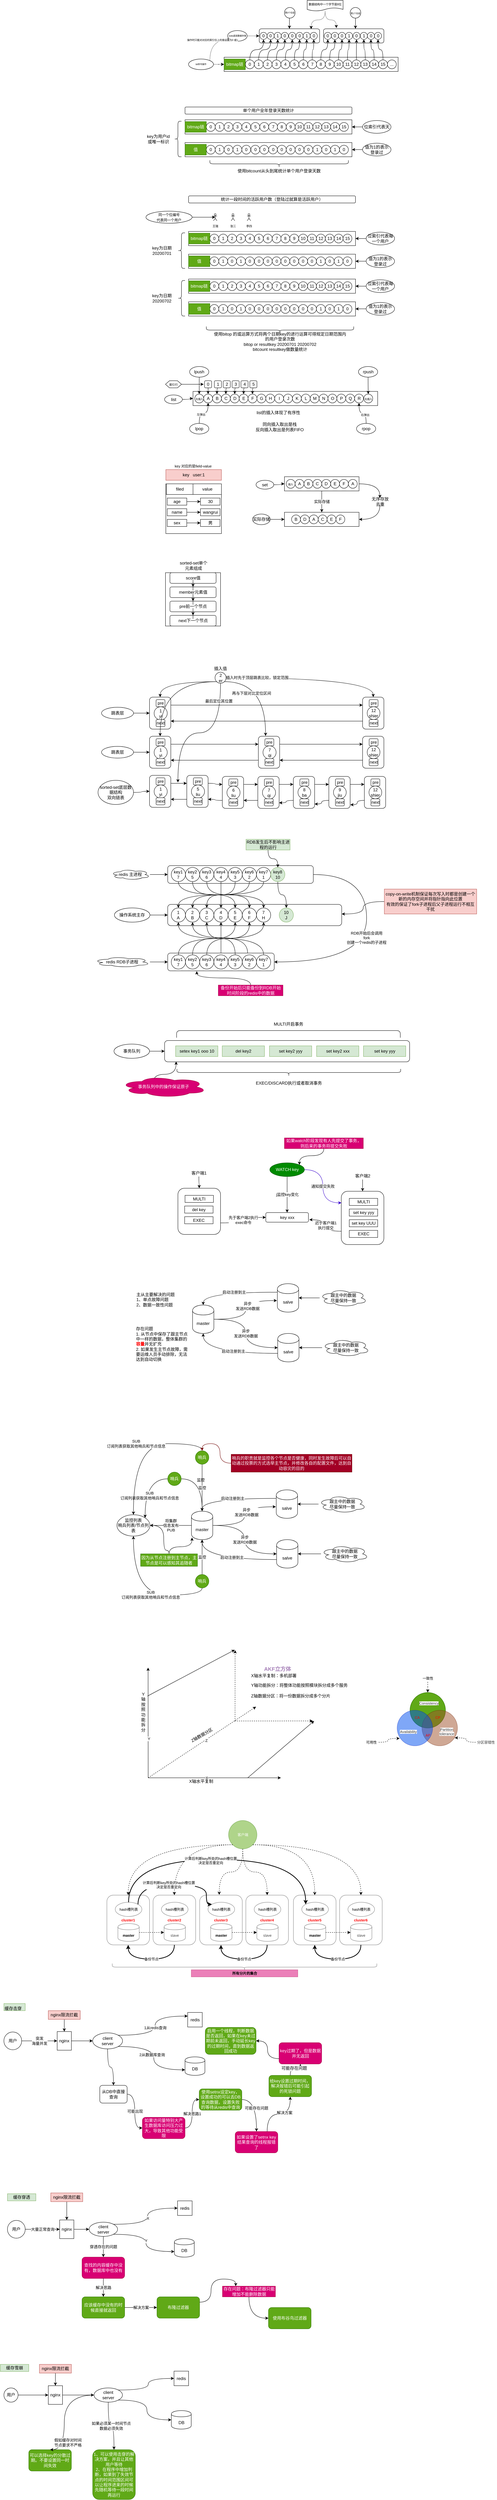 <mxfile version="13.3.5" type="device"><diagram id="A6PRHj5YAIt4i4Cp0QcX" name="redis"><mxGraphModel dx="2249" dy="832" grid="1" gridSize="10" guides="1" tooltips="1" connect="1" arrows="1" fold="1" page="1" pageScale="1" pageWidth="827" pageHeight="1169" math="0" shadow="0"><root><mxCell id="0"/><mxCell id="1" parent="0"/><mxCell id="2470oR53ePJFL-Q6eZkS-3" value="" style="rounded=0;whiteSpace=wrap;html=1;" parent="1" vertex="1"><mxGeometry x="50" y="370" width="490" height="40" as="geometry"/></mxCell><mxCell id="2470oR53ePJFL-Q6eZkS-70" style="edgeStyle=orthogonalEdgeStyle;rounded=0;orthogonalLoop=1;jettySize=auto;html=1;exitX=0.5;exitY=1;exitDx=0;exitDy=0;entryX=0.5;entryY=0;entryDx=0;entryDy=0;fontSize=6;" parent="1" source="2470oR53ePJFL-Q6eZkS-4" target="2470oR53ePJFL-Q6eZkS-1" edge="1"><mxGeometry relative="1" as="geometry"/></mxCell><mxCell id="2470oR53ePJFL-Q6eZkS-4" value="第0个位组" style="ellipse;whiteSpace=wrap;html=1;aspect=fixed;fontSize=6;" parent="1" vertex="1"><mxGeometry x="220" y="230" width="30" height="30" as="geometry"/></mxCell><mxCell id="2470oR53ePJFL-Q6eZkS-71" style="edgeStyle=orthogonalEdgeStyle;rounded=0;orthogonalLoop=1;jettySize=auto;html=1;entryX=0.529;entryY=0;entryDx=0;entryDy=0;entryPerimeter=0;fontSize=6;" parent="1" source="2470oR53ePJFL-Q6eZkS-6" target="2470oR53ePJFL-Q6eZkS-61" edge="1"><mxGeometry relative="1" as="geometry"/></mxCell><mxCell id="2470oR53ePJFL-Q6eZkS-6" value="&lt;span style=&quot;font-size: 6px&quot;&gt;第1个位组&lt;/span&gt;" style="ellipse;whiteSpace=wrap;html=1;aspect=fixed;" parent="1" vertex="1"><mxGeometry x="405" y="230" width="30" height="30" as="geometry"/></mxCell><mxCell id="2470oR53ePJFL-Q6eZkS-7" value="bitmap链" style="rounded=0;whiteSpace=wrap;html=1;fillColor=#60a917;strokeColor=#2D7600;fontColor=#ffffff;" parent="1" vertex="1"><mxGeometry x="50" y="375" width="60" height="30" as="geometry"/></mxCell><mxCell id="2470oR53ePJFL-Q6eZkS-8" value="0" style="ellipse;whiteSpace=wrap;html=1;aspect=fixed;" parent="1" vertex="1"><mxGeometry x="110" y="377.5" width="25" height="25" as="geometry"/></mxCell><mxCell id="2470oR53ePJFL-Q6eZkS-9" value="1" style="ellipse;whiteSpace=wrap;html=1;aspect=fixed;" parent="1" vertex="1"><mxGeometry x="135" y="377.5" width="25" height="25" as="geometry"/></mxCell><mxCell id="2470oR53ePJFL-Q6eZkS-10" value="2" style="ellipse;whiteSpace=wrap;html=1;aspect=fixed;" parent="1" vertex="1"><mxGeometry x="160" y="377.5" width="25" height="25" as="geometry"/></mxCell><mxCell id="2470oR53ePJFL-Q6eZkS-11" value="3" style="ellipse;whiteSpace=wrap;html=1;aspect=fixed;" parent="1" vertex="1"><mxGeometry x="185" y="377.5" width="25" height="25" as="geometry"/></mxCell><mxCell id="2470oR53ePJFL-Q6eZkS-12" value="4" style="ellipse;whiteSpace=wrap;html=1;aspect=fixed;" parent="1" vertex="1"><mxGeometry x="210" y="377.5" width="25" height="25" as="geometry"/></mxCell><mxCell id="2470oR53ePJFL-Q6eZkS-13" value="5" style="ellipse;whiteSpace=wrap;html=1;aspect=fixed;" parent="1" vertex="1"><mxGeometry x="235.5" y="377.5" width="25" height="25" as="geometry"/></mxCell><mxCell id="2470oR53ePJFL-Q6eZkS-14" value="6" style="ellipse;whiteSpace=wrap;html=1;aspect=fixed;" parent="1" vertex="1"><mxGeometry x="260.5" y="377.5" width="25" height="25" as="geometry"/></mxCell><mxCell id="2470oR53ePJFL-Q6eZkS-15" value="7" style="ellipse;whiteSpace=wrap;html=1;aspect=fixed;" parent="1" vertex="1"><mxGeometry x="285.5" y="377.5" width="25" height="25" as="geometry"/></mxCell><mxCell id="2470oR53ePJFL-Q6eZkS-16" value="8" style="ellipse;whiteSpace=wrap;html=1;aspect=fixed;" parent="1" vertex="1"><mxGeometry x="310" y="377.5" width="25" height="25" as="geometry"/></mxCell><mxCell id="2470oR53ePJFL-Q6eZkS-17" value="9" style="ellipse;whiteSpace=wrap;html=1;aspect=fixed;" parent="1" vertex="1"><mxGeometry x="335" y="377.5" width="25" height="25" as="geometry"/></mxCell><mxCell id="2470oR53ePJFL-Q6eZkS-18" value="10" style="ellipse;whiteSpace=wrap;html=1;aspect=fixed;" parent="1" vertex="1"><mxGeometry x="360" y="377.5" width="25" height="25" as="geometry"/></mxCell><mxCell id="2470oR53ePJFL-Q6eZkS-19" value="11" style="ellipse;whiteSpace=wrap;html=1;aspect=fixed;" parent="1" vertex="1"><mxGeometry x="385" y="377.5" width="25" height="25" as="geometry"/></mxCell><mxCell id="2470oR53ePJFL-Q6eZkS-20" value="12" style="ellipse;whiteSpace=wrap;html=1;aspect=fixed;" parent="1" vertex="1"><mxGeometry x="410" y="377.5" width="25" height="25" as="geometry"/></mxCell><mxCell id="2470oR53ePJFL-Q6eZkS-21" value="13" style="ellipse;whiteSpace=wrap;html=1;aspect=fixed;" parent="1" vertex="1"><mxGeometry x="435" y="377.5" width="25" height="25" as="geometry"/></mxCell><mxCell id="2470oR53ePJFL-Q6eZkS-22" value="14" style="ellipse;whiteSpace=wrap;html=1;aspect=fixed;" parent="1" vertex="1"><mxGeometry x="460" y="377.5" width="25" height="25" as="geometry"/></mxCell><mxCell id="2470oR53ePJFL-Q6eZkS-23" value="15" style="ellipse;whiteSpace=wrap;html=1;aspect=fixed;" parent="1" vertex="1"><mxGeometry x="485" y="377.5" width="25" height="25" as="geometry"/></mxCell><mxCell id="2470oR53ePJFL-Q6eZkS-24" value="..." style="ellipse;whiteSpace=wrap;html=1;aspect=fixed;gradientColor=none;" parent="1" vertex="1"><mxGeometry x="510" y="377.5" width="25" height="25" as="geometry"/></mxCell><mxCell id="2470oR53ePJFL-Q6eZkS-58" value="" style="group" parent="1" vertex="1" connectable="0"><mxGeometry x="149" y="290" width="170" height="40" as="geometry"/></mxCell><mxCell id="2470oR53ePJFL-Q6eZkS-47" value="" style="group" parent="2470oR53ePJFL-Q6eZkS-58" vertex="1" connectable="0"><mxGeometry width="170" height="40" as="geometry"/></mxCell><mxCell id="2470oR53ePJFL-Q6eZkS-1" value="" style="rounded=1;whiteSpace=wrap;html=1;" parent="2470oR53ePJFL-Q6eZkS-47" vertex="1"><mxGeometry width="170" height="40" as="geometry"/></mxCell><mxCell id="2470oR53ePJFL-Q6eZkS-30" value="0" style="ellipse;whiteSpace=wrap;html=1;aspect=fixed;" parent="2470oR53ePJFL-Q6eZkS-47" vertex="1"><mxGeometry x="2" y="10" width="20" height="20" as="geometry"/></mxCell><mxCell id="2470oR53ePJFL-Q6eZkS-31" value="0" style="ellipse;whiteSpace=wrap;html=1;aspect=fixed;" parent="2470oR53ePJFL-Q6eZkS-47" vertex="1"><mxGeometry x="22" y="10" width="20" height="20" as="geometry"/></mxCell><mxCell id="2470oR53ePJFL-Q6eZkS-32" value="1" style="ellipse;whiteSpace=wrap;html=1;aspect=fixed;" parent="2470oR53ePJFL-Q6eZkS-47" vertex="1"><mxGeometry x="42" y="10" width="20" height="20" as="geometry"/></mxCell><mxCell id="2470oR53ePJFL-Q6eZkS-33" value="0" style="ellipse;whiteSpace=wrap;html=1;aspect=fixed;" parent="2470oR53ePJFL-Q6eZkS-47" vertex="1"><mxGeometry x="62" y="10" width="20" height="20" as="geometry"/></mxCell><mxCell id="2470oR53ePJFL-Q6eZkS-34" value="0" style="ellipse;whiteSpace=wrap;html=1;aspect=fixed;" parent="2470oR53ePJFL-Q6eZkS-47" vertex="1"><mxGeometry x="103.5" y="10" width="20" height="20" as="geometry"/></mxCell><mxCell id="2470oR53ePJFL-Q6eZkS-35" value="0" style="ellipse;whiteSpace=wrap;html=1;aspect=fixed;" parent="2470oR53ePJFL-Q6eZkS-47" vertex="1"><mxGeometry x="83" y="10" width="20" height="20" as="geometry"/></mxCell><mxCell id="2470oR53ePJFL-Q6eZkS-36" value="1" style="ellipse;whiteSpace=wrap;html=1;aspect=fixed;" parent="2470oR53ePJFL-Q6eZkS-47" vertex="1"><mxGeometry x="123.5" y="10" width="20" height="20" as="geometry"/></mxCell><mxCell id="2470oR53ePJFL-Q6eZkS-37" value="0" style="ellipse;whiteSpace=wrap;html=1;aspect=fixed;" parent="2470oR53ePJFL-Q6eZkS-47" vertex="1"><mxGeometry x="143.5" y="10" width="20" height="20" as="geometry"/></mxCell><mxCell id="2470oR53ePJFL-Q6eZkS-59" value="" style="group" parent="1" vertex="1" connectable="0"><mxGeometry x="330" y="290" width="170" height="40" as="geometry"/></mxCell><mxCell id="2470oR53ePJFL-Q6eZkS-60" value="" style="group" parent="2470oR53ePJFL-Q6eZkS-59" vertex="1" connectable="0"><mxGeometry width="170" height="40" as="geometry"/></mxCell><mxCell id="2470oR53ePJFL-Q6eZkS-61" value="" style="rounded=1;whiteSpace=wrap;html=1;" parent="2470oR53ePJFL-Q6eZkS-60" vertex="1"><mxGeometry width="170" height="40" as="geometry"/></mxCell><mxCell id="2470oR53ePJFL-Q6eZkS-62" value="0" style="ellipse;whiteSpace=wrap;html=1;aspect=fixed;" parent="2470oR53ePJFL-Q6eZkS-60" vertex="1"><mxGeometry x="2" y="10" width="20" height="20" as="geometry"/></mxCell><mxCell id="2470oR53ePJFL-Q6eZkS-63" value="0" style="ellipse;whiteSpace=wrap;html=1;aspect=fixed;" parent="2470oR53ePJFL-Q6eZkS-60" vertex="1"><mxGeometry x="22" y="10" width="20" height="20" as="geometry"/></mxCell><mxCell id="2470oR53ePJFL-Q6eZkS-64" value="0" style="ellipse;whiteSpace=wrap;html=1;aspect=fixed;" parent="2470oR53ePJFL-Q6eZkS-60" vertex="1"><mxGeometry x="42" y="10" width="20" height="20" as="geometry"/></mxCell><mxCell id="2470oR53ePJFL-Q6eZkS-65" value="1" style="ellipse;whiteSpace=wrap;html=1;aspect=fixed;" parent="2470oR53ePJFL-Q6eZkS-60" vertex="1"><mxGeometry x="62" y="10" width="20" height="20" as="geometry"/></mxCell><mxCell id="2470oR53ePJFL-Q6eZkS-66" value="1" style="ellipse;whiteSpace=wrap;html=1;aspect=fixed;" parent="2470oR53ePJFL-Q6eZkS-60" vertex="1"><mxGeometry x="103.5" y="10" width="20" height="20" as="geometry"/></mxCell><mxCell id="2470oR53ePJFL-Q6eZkS-67" value="0" style="ellipse;whiteSpace=wrap;html=1;aspect=fixed;" parent="2470oR53ePJFL-Q6eZkS-60" vertex="1"><mxGeometry x="83" y="10" width="20" height="20" as="geometry"/></mxCell><mxCell id="2470oR53ePJFL-Q6eZkS-68" value="0" style="ellipse;whiteSpace=wrap;html=1;aspect=fixed;" parent="2470oR53ePJFL-Q6eZkS-60" vertex="1"><mxGeometry x="123.5" y="10" width="20" height="20" as="geometry"/></mxCell><mxCell id="2470oR53ePJFL-Q6eZkS-69" value="0" style="ellipse;whiteSpace=wrap;html=1;aspect=fixed;" parent="2470oR53ePJFL-Q6eZkS-60" vertex="1"><mxGeometry x="143.5" y="10" width="20" height="20" as="geometry"/></mxCell><mxCell id="2470oR53ePJFL-Q6eZkS-74" style="edgeStyle=orthogonalEdgeStyle;rounded=0;orthogonalLoop=1;jettySize=auto;html=1;exitX=0.5;exitY=0;exitDx=0;exitDy=0;fontSize=6;curved=1;shadow=0;sketch=0;" parent="1" source="2470oR53ePJFL-Q6eZkS-8" target="2470oR53ePJFL-Q6eZkS-30" edge="1"><mxGeometry relative="1" as="geometry"/></mxCell><mxCell id="2470oR53ePJFL-Q6eZkS-75" style="edgeStyle=orthogonalEdgeStyle;rounded=0;orthogonalLoop=1;jettySize=auto;html=1;exitX=0.5;exitY=0;exitDx=0;exitDy=0;entryX=0.5;entryY=1;entryDx=0;entryDy=0;fontSize=6;curved=1;" parent="1" source="2470oR53ePJFL-Q6eZkS-9" target="2470oR53ePJFL-Q6eZkS-31" edge="1"><mxGeometry relative="1" as="geometry"/></mxCell><mxCell id="2470oR53ePJFL-Q6eZkS-76" style="edgeStyle=orthogonalEdgeStyle;rounded=0;orthogonalLoop=1;jettySize=auto;html=1;exitX=0.5;exitY=0;exitDx=0;exitDy=0;entryX=0.5;entryY=1;entryDx=0;entryDy=0;fontSize=6;curved=1;" parent="1" source="2470oR53ePJFL-Q6eZkS-10" target="2470oR53ePJFL-Q6eZkS-32" edge="1"><mxGeometry relative="1" as="geometry"/></mxCell><mxCell id="2470oR53ePJFL-Q6eZkS-77" style="edgeStyle=orthogonalEdgeStyle;rounded=0;orthogonalLoop=1;jettySize=auto;html=1;exitX=0.5;exitY=0;exitDx=0;exitDy=0;entryX=0.5;entryY=1;entryDx=0;entryDy=0;fontSize=6;curved=1;" parent="1" source="2470oR53ePJFL-Q6eZkS-11" target="2470oR53ePJFL-Q6eZkS-33" edge="1"><mxGeometry relative="1" as="geometry"/></mxCell><mxCell id="2470oR53ePJFL-Q6eZkS-78" style="edgeStyle=orthogonalEdgeStyle;rounded=0;orthogonalLoop=1;jettySize=auto;html=1;exitX=0.5;exitY=0;exitDx=0;exitDy=0;entryX=0.5;entryY=1;entryDx=0;entryDy=0;fontSize=6;curved=1;" parent="1" source="2470oR53ePJFL-Q6eZkS-12" target="2470oR53ePJFL-Q6eZkS-35" edge="1"><mxGeometry relative="1" as="geometry"/></mxCell><mxCell id="2470oR53ePJFL-Q6eZkS-79" style="edgeStyle=orthogonalEdgeStyle;rounded=0;orthogonalLoop=1;jettySize=auto;html=1;exitX=0.5;exitY=0;exitDx=0;exitDy=0;entryX=0.5;entryY=1;entryDx=0;entryDy=0;fontSize=6;curved=1;" parent="1" source="2470oR53ePJFL-Q6eZkS-13" target="2470oR53ePJFL-Q6eZkS-34" edge="1"><mxGeometry relative="1" as="geometry"/></mxCell><mxCell id="2470oR53ePJFL-Q6eZkS-80" style="edgeStyle=orthogonalEdgeStyle;rounded=0;orthogonalLoop=1;jettySize=auto;html=1;exitX=0.5;exitY=0;exitDx=0;exitDy=0;entryX=0.5;entryY=1;entryDx=0;entryDy=0;fontSize=6;curved=1;" parent="1" source="2470oR53ePJFL-Q6eZkS-14" target="2470oR53ePJFL-Q6eZkS-36" edge="1"><mxGeometry relative="1" as="geometry"/></mxCell><mxCell id="2470oR53ePJFL-Q6eZkS-81" style="edgeStyle=orthogonalEdgeStyle;rounded=0;orthogonalLoop=1;jettySize=auto;html=1;exitX=0.5;exitY=0;exitDx=0;exitDy=0;entryX=0.5;entryY=1;entryDx=0;entryDy=0;fontSize=6;curved=1;" parent="1" source="2470oR53ePJFL-Q6eZkS-15" target="2470oR53ePJFL-Q6eZkS-37" edge="1"><mxGeometry relative="1" as="geometry"/></mxCell><mxCell id="2470oR53ePJFL-Q6eZkS-82" style="edgeStyle=orthogonalEdgeStyle;rounded=0;orthogonalLoop=1;jettySize=auto;html=1;exitX=0.5;exitY=0;exitDx=0;exitDy=0;entryX=0.5;entryY=1;entryDx=0;entryDy=0;fontSize=6;curved=1;" parent="1" source="2470oR53ePJFL-Q6eZkS-16" target="2470oR53ePJFL-Q6eZkS-62" edge="1"><mxGeometry relative="1" as="geometry"/></mxCell><mxCell id="2470oR53ePJFL-Q6eZkS-83" style="edgeStyle=orthogonalEdgeStyle;rounded=0;orthogonalLoop=1;jettySize=auto;html=1;exitX=0.5;exitY=0;exitDx=0;exitDy=0;entryX=0.5;entryY=1;entryDx=0;entryDy=0;fontSize=6;curved=1;" parent="1" source="2470oR53ePJFL-Q6eZkS-17" target="2470oR53ePJFL-Q6eZkS-63" edge="1"><mxGeometry relative="1" as="geometry"/></mxCell><mxCell id="2470oR53ePJFL-Q6eZkS-84" style="edgeStyle=orthogonalEdgeStyle;rounded=0;orthogonalLoop=1;jettySize=auto;html=1;exitX=0.5;exitY=0;exitDx=0;exitDy=0;entryX=0.5;entryY=1;entryDx=0;entryDy=0;fontSize=6;curved=1;" parent="1" source="2470oR53ePJFL-Q6eZkS-18" target="2470oR53ePJFL-Q6eZkS-64" edge="1"><mxGeometry relative="1" as="geometry"/></mxCell><mxCell id="2470oR53ePJFL-Q6eZkS-85" style="edgeStyle=orthogonalEdgeStyle;rounded=0;orthogonalLoop=1;jettySize=auto;html=1;exitX=0.5;exitY=0;exitDx=0;exitDy=0;entryX=0.5;entryY=1;entryDx=0;entryDy=0;fontSize=6;curved=1;" parent="1" source="2470oR53ePJFL-Q6eZkS-19" target="2470oR53ePJFL-Q6eZkS-65" edge="1"><mxGeometry relative="1" as="geometry"/></mxCell><mxCell id="2470oR53ePJFL-Q6eZkS-86" style="edgeStyle=orthogonalEdgeStyle;rounded=0;orthogonalLoop=1;jettySize=auto;html=1;exitX=0.5;exitY=0;exitDx=0;exitDy=0;entryX=0.5;entryY=1;entryDx=0;entryDy=0;fontSize=6;curved=1;" parent="1" source="2470oR53ePJFL-Q6eZkS-20" target="2470oR53ePJFL-Q6eZkS-67" edge="1"><mxGeometry relative="1" as="geometry"/></mxCell><mxCell id="2470oR53ePJFL-Q6eZkS-87" style="edgeStyle=orthogonalEdgeStyle;rounded=0;orthogonalLoop=1;jettySize=auto;html=1;exitX=0.5;exitY=0;exitDx=0;exitDy=0;entryX=0.5;entryY=1;entryDx=0;entryDy=0;fontSize=6;curved=1;" parent="1" source="2470oR53ePJFL-Q6eZkS-21" target="2470oR53ePJFL-Q6eZkS-66" edge="1"><mxGeometry relative="1" as="geometry"/></mxCell><mxCell id="2470oR53ePJFL-Q6eZkS-88" style="edgeStyle=orthogonalEdgeStyle;rounded=0;orthogonalLoop=1;jettySize=auto;html=1;exitX=0.5;exitY=0;exitDx=0;exitDy=0;entryX=0.5;entryY=1;entryDx=0;entryDy=0;fontSize=6;curved=1;" parent="1" source="2470oR53ePJFL-Q6eZkS-22" target="2470oR53ePJFL-Q6eZkS-68" edge="1"><mxGeometry relative="1" as="geometry"/></mxCell><mxCell id="2470oR53ePJFL-Q6eZkS-89" style="edgeStyle=orthogonalEdgeStyle;rounded=0;orthogonalLoop=1;jettySize=auto;html=1;exitX=0.5;exitY=0;exitDx=0;exitDy=0;entryX=0.5;entryY=1;entryDx=0;entryDy=0;fontSize=6;curved=1;" parent="1" source="2470oR53ePJFL-Q6eZkS-23" target="2470oR53ePJFL-Q6eZkS-69" edge="1"><mxGeometry relative="1" as="geometry"/></mxCell><mxCell id="2470oR53ePJFL-Q6eZkS-92" style="edgeStyle=orthogonalEdgeStyle;curved=1;rounded=0;orthogonalLoop=1;jettySize=auto;html=1;exitX=1;exitY=0.5;exitDx=0;exitDy=0;entryX=0;entryY=0.5;entryDx=0;entryDy=0;shadow=0;fontSize=6;dashed=1;dashPattern=1 1;" parent="1" source="2470oR53ePJFL-Q6eZkS-90" target="2470oR53ePJFL-Q6eZkS-1" edge="1"><mxGeometry relative="1" as="geometry"/></mxCell><mxCell id="2470oR53ePJFL-Q6eZkS-90" value="redis底层数据存储" style="ellipse;whiteSpace=wrap;html=1;fontSize=6;" parent="1" vertex="1"><mxGeometry x="60" y="295" width="55" height="30" as="geometry"/></mxCell><mxCell id="2470oR53ePJFL-Q6eZkS-94" style="edgeStyle=orthogonalEdgeStyle;curved=1;rounded=0;orthogonalLoop=1;jettySize=auto;html=1;entryX=0;entryY=0.5;entryDx=0;entryDy=0;shadow=0;dashed=1;dashPattern=1 1;fontSize=6;" parent="1" source="2470oR53ePJFL-Q6eZkS-93" target="2470oR53ePJFL-Q6eZkS-7" edge="1"><mxGeometry relative="1" as="geometry"/></mxCell><mxCell id="2470oR53ePJFL-Q6eZkS-99" style="edgeStyle=orthogonalEdgeStyle;curved=1;rounded=0;orthogonalLoop=1;jettySize=auto;html=1;entryX=0;entryY=1;entryDx=0;entryDy=0;shadow=0;dashed=1;dashPattern=1 1;fontSize=6;" parent="1" source="2470oR53ePJFL-Q6eZkS-93" target="2470oR53ePJFL-Q6eZkS-90" edge="1"><mxGeometry relative="1" as="geometry"><Array as="points"><mxPoint x="10" y="390"/><mxPoint x="10" y="321"/></Array></mxGeometry></mxCell><mxCell id="2470oR53ePJFL-Q6eZkS-100" value="&lt;font style=&quot;font-size: 7px&quot;&gt;操作时只能对对应的索引位上的值设置为0 或1&lt;/font&gt;" style="edgeLabel;html=1;align=center;verticalAlign=middle;resizable=0;points=[];fontSize=6;" parent="2470oR53ePJFL-Q6eZkS-99" vertex="1" connectable="0"><mxGeometry x="-0.018" y="-7" relative="1" as="geometry"><mxPoint as="offset"/></mxGeometry></mxCell><mxCell id="2470oR53ePJFL-Q6eZkS-93" value="bit命令操作" style="ellipse;whiteSpace=wrap;html=1;fontSize=6;" parent="1" vertex="1"><mxGeometry x="-50" y="375" width="70" height="30" as="geometry"/></mxCell><mxCell id="2470oR53ePJFL-Q6eZkS-97" style="edgeStyle=orthogonalEdgeStyle;curved=1;rounded=0;orthogonalLoop=1;jettySize=auto;html=1;entryX=0.86;entryY=0.021;entryDx=0;entryDy=0;entryPerimeter=0;shadow=0;dashed=1;dashPattern=1 1;fontSize=6;" parent="1" source="2470oR53ePJFL-Q6eZkS-96" target="2470oR53ePJFL-Q6eZkS-1" edge="1"><mxGeometry relative="1" as="geometry"/></mxCell><mxCell id="2470oR53ePJFL-Q6eZkS-98" style="edgeStyle=orthogonalEdgeStyle;curved=1;rounded=0;orthogonalLoop=1;jettySize=auto;html=1;entryX=0.212;entryY=-0.05;entryDx=0;entryDy=0;entryPerimeter=0;shadow=0;dashed=1;dashPattern=1 1;fontSize=6;" parent="1" source="2470oR53ePJFL-Q6eZkS-96" target="2470oR53ePJFL-Q6eZkS-61" edge="1"><mxGeometry relative="1" as="geometry"/></mxCell><mxCell id="2470oR53ePJFL-Q6eZkS-96" value="&lt;font style=&quot;font-size: 8px&quot;&gt;数据结构中一个字节是8位&lt;/font&gt;" style="shape=document;whiteSpace=wrap;html=1;boundedLbl=1;fontSize=6;" parent="1" vertex="1"><mxGeometry x="284" y="210" width="101" height="30" as="geometry"/></mxCell><mxCell id="e6FdTyw-7Au4OAP0OUA2-62" value="" style="group" parent="1" vertex="1" connectable="0"><mxGeometry x="-170" y="510" width="690" height="190" as="geometry"/></mxCell><mxCell id="e6FdTyw-7Au4OAP0OUA2-1" value="单个用户全年登录天数统计" style="rounded=1;whiteSpace=wrap;html=1;" parent="e6FdTyw-7Au4OAP0OUA2-62" vertex="1"><mxGeometry x="110" width="470" height="20" as="geometry"/></mxCell><mxCell id="e6FdTyw-7Au4OAP0OUA2-2" value="" style="rounded=0;whiteSpace=wrap;html=1;" parent="e6FdTyw-7Au4OAP0OUA2-62" vertex="1"><mxGeometry x="110" y="36" width="470" height="40" as="geometry"/></mxCell><mxCell id="e6FdTyw-7Au4OAP0OUA2-3" value="0" style="ellipse;whiteSpace=wrap;html=1;aspect=fixed;" parent="e6FdTyw-7Au4OAP0OUA2-62" vertex="1"><mxGeometry x="170" y="43.5" width="25" height="25" as="geometry"/></mxCell><mxCell id="e6FdTyw-7Au4OAP0OUA2-4" value="1" style="ellipse;whiteSpace=wrap;html=1;aspect=fixed;" parent="e6FdTyw-7Au4OAP0OUA2-62" vertex="1"><mxGeometry x="195" y="43.5" width="25" height="25" as="geometry"/></mxCell><mxCell id="e6FdTyw-7Au4OAP0OUA2-5" value="2" style="ellipse;whiteSpace=wrap;html=1;aspect=fixed;" parent="e6FdTyw-7Au4OAP0OUA2-62" vertex="1"><mxGeometry x="220" y="43.5" width="25" height="25" as="geometry"/></mxCell><mxCell id="e6FdTyw-7Au4OAP0OUA2-6" value="3" style="ellipse;whiteSpace=wrap;html=1;aspect=fixed;" parent="e6FdTyw-7Au4OAP0OUA2-62" vertex="1"><mxGeometry x="245" y="43.5" width="25" height="25" as="geometry"/></mxCell><mxCell id="e6FdTyw-7Au4OAP0OUA2-7" value="4" style="ellipse;whiteSpace=wrap;html=1;aspect=fixed;" parent="e6FdTyw-7Au4OAP0OUA2-62" vertex="1"><mxGeometry x="270" y="43.5" width="25" height="25" as="geometry"/></mxCell><mxCell id="e6FdTyw-7Au4OAP0OUA2-8" value="5" style="ellipse;whiteSpace=wrap;html=1;aspect=fixed;" parent="e6FdTyw-7Au4OAP0OUA2-62" vertex="1"><mxGeometry x="295.5" y="43.5" width="25" height="25" as="geometry"/></mxCell><mxCell id="e6FdTyw-7Au4OAP0OUA2-9" value="6" style="ellipse;whiteSpace=wrap;html=1;aspect=fixed;" parent="e6FdTyw-7Au4OAP0OUA2-62" vertex="1"><mxGeometry x="320.5" y="43.5" width="25" height="25" as="geometry"/></mxCell><mxCell id="e6FdTyw-7Au4OAP0OUA2-10" value="7" style="ellipse;whiteSpace=wrap;html=1;aspect=fixed;" parent="e6FdTyw-7Au4OAP0OUA2-62" vertex="1"><mxGeometry x="345.5" y="43.5" width="25" height="25" as="geometry"/></mxCell><mxCell id="e6FdTyw-7Au4OAP0OUA2-11" value="8" style="ellipse;whiteSpace=wrap;html=1;aspect=fixed;" parent="e6FdTyw-7Au4OAP0OUA2-62" vertex="1"><mxGeometry x="370" y="43.5" width="25" height="25" as="geometry"/></mxCell><mxCell id="e6FdTyw-7Au4OAP0OUA2-12" value="9" style="ellipse;whiteSpace=wrap;html=1;aspect=fixed;" parent="e6FdTyw-7Au4OAP0OUA2-62" vertex="1"><mxGeometry x="395" y="43.5" width="25" height="25" as="geometry"/></mxCell><mxCell id="e6FdTyw-7Au4OAP0OUA2-13" value="10" style="ellipse;whiteSpace=wrap;html=1;aspect=fixed;" parent="e6FdTyw-7Au4OAP0OUA2-62" vertex="1"><mxGeometry x="420" y="43.5" width="25" height="25" as="geometry"/></mxCell><mxCell id="e6FdTyw-7Au4OAP0OUA2-14" value="11" style="ellipse;whiteSpace=wrap;html=1;aspect=fixed;" parent="e6FdTyw-7Au4OAP0OUA2-62" vertex="1"><mxGeometry x="445" y="43.5" width="25" height="25" as="geometry"/></mxCell><mxCell id="e6FdTyw-7Au4OAP0OUA2-15" value="12" style="ellipse;whiteSpace=wrap;html=1;aspect=fixed;" parent="e6FdTyw-7Au4OAP0OUA2-62" vertex="1"><mxGeometry x="470" y="43.5" width="25" height="25" as="geometry"/></mxCell><mxCell id="e6FdTyw-7Au4OAP0OUA2-16" value="13" style="ellipse;whiteSpace=wrap;html=1;aspect=fixed;" parent="e6FdTyw-7Au4OAP0OUA2-62" vertex="1"><mxGeometry x="495" y="43.5" width="25" height="25" as="geometry"/></mxCell><mxCell id="e6FdTyw-7Au4OAP0OUA2-17" value="14" style="ellipse;whiteSpace=wrap;html=1;aspect=fixed;" parent="e6FdTyw-7Au4OAP0OUA2-62" vertex="1"><mxGeometry x="520" y="43.5" width="25" height="25" as="geometry"/></mxCell><mxCell id="e6FdTyw-7Au4OAP0OUA2-18" value="15" style="ellipse;whiteSpace=wrap;html=1;aspect=fixed;" parent="e6FdTyw-7Au4OAP0OUA2-62" vertex="1"><mxGeometry x="545" y="43.5" width="25" height="25" as="geometry"/></mxCell><mxCell id="e6FdTyw-7Au4OAP0OUA2-20" value="bitmap链" style="rounded=0;whiteSpace=wrap;html=1;fillColor=#60a917;strokeColor=#2D7600;fontColor=#ffffff;" parent="e6FdTyw-7Au4OAP0OUA2-62" vertex="1"><mxGeometry x="110" y="41" width="60" height="30" as="geometry"/></mxCell><mxCell id="e6FdTyw-7Au4OAP0OUA2-24" style="edgeStyle=orthogonalEdgeStyle;rounded=0;orthogonalLoop=1;jettySize=auto;html=1;entryX=1;entryY=0.5;entryDx=0;entryDy=0;" parent="e6FdTyw-7Au4OAP0OUA2-62" source="e6FdTyw-7Au4OAP0OUA2-23" target="e6FdTyw-7Au4OAP0OUA2-2" edge="1"><mxGeometry relative="1" as="geometry"/></mxCell><mxCell id="e6FdTyw-7Au4OAP0OUA2-23" value="位索引代表天" style="ellipse;whiteSpace=wrap;html=1;" parent="e6FdTyw-7Au4OAP0OUA2-62" vertex="1"><mxGeometry x="610" y="38" width="80" height="36" as="geometry"/></mxCell><mxCell id="e6FdTyw-7Au4OAP0OUA2-37" value="" style="rounded=0;whiteSpace=wrap;html=1;" parent="e6FdTyw-7Au4OAP0OUA2-62" vertex="1"><mxGeometry x="110" y="100" width="470" height="40" as="geometry"/></mxCell><mxCell id="e6FdTyw-7Au4OAP0OUA2-38" value="0" style="ellipse;whiteSpace=wrap;html=1;aspect=fixed;" parent="e6FdTyw-7Au4OAP0OUA2-62" vertex="1"><mxGeometry x="170" y="107.5" width="25" height="25" as="geometry"/></mxCell><mxCell id="e6FdTyw-7Au4OAP0OUA2-39" value="1" style="ellipse;whiteSpace=wrap;html=1;aspect=fixed;" parent="e6FdTyw-7Au4OAP0OUA2-62" vertex="1"><mxGeometry x="195" y="107.5" width="25" height="25" as="geometry"/></mxCell><mxCell id="e6FdTyw-7Au4OAP0OUA2-40" value="0" style="ellipse;whiteSpace=wrap;html=1;aspect=fixed;" parent="e6FdTyw-7Au4OAP0OUA2-62" vertex="1"><mxGeometry x="220" y="107.5" width="25" height="25" as="geometry"/></mxCell><mxCell id="e6FdTyw-7Au4OAP0OUA2-41" value="1" style="ellipse;whiteSpace=wrap;html=1;aspect=fixed;" parent="e6FdTyw-7Au4OAP0OUA2-62" vertex="1"><mxGeometry x="245" y="107.5" width="25" height="25" as="geometry"/></mxCell><mxCell id="e6FdTyw-7Au4OAP0OUA2-42" value="0" style="ellipse;whiteSpace=wrap;html=1;aspect=fixed;" parent="e6FdTyw-7Au4OAP0OUA2-62" vertex="1"><mxGeometry x="270" y="107.5" width="25" height="25" as="geometry"/></mxCell><mxCell id="e6FdTyw-7Au4OAP0OUA2-43" value="0" style="ellipse;whiteSpace=wrap;html=1;aspect=fixed;" parent="e6FdTyw-7Au4OAP0OUA2-62" vertex="1"><mxGeometry x="295.5" y="107.5" width="25" height="25" as="geometry"/></mxCell><mxCell id="e6FdTyw-7Au4OAP0OUA2-44" value="0" style="ellipse;whiteSpace=wrap;html=1;aspect=fixed;" parent="e6FdTyw-7Au4OAP0OUA2-62" vertex="1"><mxGeometry x="320.5" y="107.5" width="25" height="25" as="geometry"/></mxCell><mxCell id="e6FdTyw-7Au4OAP0OUA2-45" value="0" style="ellipse;whiteSpace=wrap;html=1;aspect=fixed;" parent="e6FdTyw-7Au4OAP0OUA2-62" vertex="1"><mxGeometry x="345.5" y="107.5" width="24.5" height="24.5" as="geometry"/></mxCell><mxCell id="e6FdTyw-7Au4OAP0OUA2-46" value="0" style="ellipse;whiteSpace=wrap;html=1;aspect=fixed;" parent="e6FdTyw-7Au4OAP0OUA2-62" vertex="1"><mxGeometry x="370" y="107.5" width="25" height="25" as="geometry"/></mxCell><mxCell id="e6FdTyw-7Au4OAP0OUA2-47" value="0" style="ellipse;whiteSpace=wrap;html=1;aspect=fixed;" parent="e6FdTyw-7Au4OAP0OUA2-62" vertex="1"><mxGeometry x="395" y="107.5" width="25" height="25" as="geometry"/></mxCell><mxCell id="e6FdTyw-7Au4OAP0OUA2-48" value="0" style="ellipse;whiteSpace=wrap;html=1;aspect=fixed;" parent="e6FdTyw-7Au4OAP0OUA2-62" vertex="1"><mxGeometry x="420" y="107.5" width="25" height="25" as="geometry"/></mxCell><mxCell id="e6FdTyw-7Au4OAP0OUA2-49" value="0" style="ellipse;whiteSpace=wrap;html=1;aspect=fixed;" parent="e6FdTyw-7Au4OAP0OUA2-62" vertex="1"><mxGeometry x="445" y="107.5" width="25" height="25" as="geometry"/></mxCell><mxCell id="e6FdTyw-7Au4OAP0OUA2-50" value="1" style="ellipse;whiteSpace=wrap;html=1;aspect=fixed;" parent="e6FdTyw-7Au4OAP0OUA2-62" vertex="1"><mxGeometry x="470" y="107.5" width="25" height="25" as="geometry"/></mxCell><mxCell id="e6FdTyw-7Au4OAP0OUA2-51" value="0" style="ellipse;whiteSpace=wrap;html=1;aspect=fixed;" parent="e6FdTyw-7Au4OAP0OUA2-62" vertex="1"><mxGeometry x="495" y="107.5" width="25" height="25" as="geometry"/></mxCell><mxCell id="e6FdTyw-7Au4OAP0OUA2-52" value="1" style="ellipse;whiteSpace=wrap;html=1;aspect=fixed;" parent="e6FdTyw-7Au4OAP0OUA2-62" vertex="1"><mxGeometry x="520" y="107.5" width="25" height="25" as="geometry"/></mxCell><mxCell id="e6FdTyw-7Au4OAP0OUA2-53" value="0" style="ellipse;whiteSpace=wrap;html=1;aspect=fixed;" parent="e6FdTyw-7Au4OAP0OUA2-62" vertex="1"><mxGeometry x="545" y="107.5" width="25" height="25" as="geometry"/></mxCell><mxCell id="e6FdTyw-7Au4OAP0OUA2-54" value="值" style="rounded=0;whiteSpace=wrap;html=1;fillColor=#60a917;strokeColor=#2D7600;fontColor=#ffffff;" parent="e6FdTyw-7Au4OAP0OUA2-62" vertex="1"><mxGeometry x="110" y="105" width="60" height="30" as="geometry"/></mxCell><mxCell id="e6FdTyw-7Au4OAP0OUA2-56" style="edgeStyle=orthogonalEdgeStyle;rounded=0;orthogonalLoop=1;jettySize=auto;html=1;entryX=1;entryY=0.5;entryDx=0;entryDy=0;" parent="e6FdTyw-7Au4OAP0OUA2-62" source="e6FdTyw-7Au4OAP0OUA2-55" target="e6FdTyw-7Au4OAP0OUA2-37" edge="1"><mxGeometry relative="1" as="geometry"/></mxCell><mxCell id="e6FdTyw-7Au4OAP0OUA2-55" value="值为1的表示登录过" style="ellipse;whiteSpace=wrap;html=1;" parent="e6FdTyw-7Au4OAP0OUA2-62" vertex="1"><mxGeometry x="610" y="101.75" width="80" height="36" as="geometry"/></mxCell><mxCell id="e6FdTyw-7Au4OAP0OUA2-59" value="" style="group" parent="e6FdTyw-7Au4OAP0OUA2-62" vertex="1" connectable="0"><mxGeometry y="40" width="100" height="100" as="geometry"/></mxCell><mxCell id="e6FdTyw-7Au4OAP0OUA2-57" value="" style="shape=curlyBracket;whiteSpace=wrap;html=1;rounded=1;" parent="e6FdTyw-7Au4OAP0OUA2-59" vertex="1"><mxGeometry x="80" width="20" height="100" as="geometry"/></mxCell><mxCell id="e6FdTyw-7Au4OAP0OUA2-58" value="key为用户id或唯一标识" style="text;html=1;strokeColor=none;fillColor=none;align=center;verticalAlign=middle;whiteSpace=wrap;rounded=0;" parent="e6FdTyw-7Au4OAP0OUA2-59" vertex="1"><mxGeometry y="40" width="70" height="20" as="geometry"/></mxCell><mxCell id="e6FdTyw-7Au4OAP0OUA2-60" value="" style="shape=curlyBracket;whiteSpace=wrap;html=1;rounded=1;rotation=-90;" parent="e6FdTyw-7Au4OAP0OUA2-62" vertex="1"><mxGeometry x="365" y="-35" width="20" height="390" as="geometry"/></mxCell><mxCell id="e6FdTyw-7Au4OAP0OUA2-61" value="使用bitcount从头到尾统计单个用户登录天数" style="text;html=1;strokeColor=none;fillColor=none;align=center;verticalAlign=middle;whiteSpace=wrap;rounded=0;" parent="e6FdTyw-7Au4OAP0OUA2-62" vertex="1"><mxGeometry x="205" y="170" width="340" height="20" as="geometry"/></mxCell><mxCell id="e6FdTyw-7Au4OAP0OUA2-64" value="统计一段时间的活跃用户数（登陆过就算是活跃用户）" style="rounded=1;whiteSpace=wrap;html=1;" parent="1" vertex="1"><mxGeometry x="-50" y="760" width="470" height="20" as="geometry"/></mxCell><mxCell id="e6FdTyw-7Au4OAP0OUA2-110" value="" style="group" parent="1" vertex="1" connectable="0"><mxGeometry x="-160" y="860" width="690" height="104" as="geometry"/></mxCell><mxCell id="e6FdTyw-7Au4OAP0OUA2-65" value="" style="rounded=0;whiteSpace=wrap;html=1;" parent="e6FdTyw-7Au4OAP0OUA2-110" vertex="1"><mxGeometry x="110" width="470" height="40" as="geometry"/></mxCell><mxCell id="e6FdTyw-7Au4OAP0OUA2-66" value="0" style="ellipse;whiteSpace=wrap;html=1;aspect=fixed;" parent="e6FdTyw-7Au4OAP0OUA2-110" vertex="1"><mxGeometry x="170" y="7.5" width="25" height="25" as="geometry"/></mxCell><mxCell id="e6FdTyw-7Au4OAP0OUA2-67" value="1" style="ellipse;whiteSpace=wrap;html=1;aspect=fixed;" parent="e6FdTyw-7Au4OAP0OUA2-110" vertex="1"><mxGeometry x="195" y="7.5" width="25" height="25" as="geometry"/></mxCell><mxCell id="e6FdTyw-7Au4OAP0OUA2-68" value="2" style="ellipse;whiteSpace=wrap;html=1;aspect=fixed;" parent="e6FdTyw-7Au4OAP0OUA2-110" vertex="1"><mxGeometry x="220" y="7.5" width="25" height="25" as="geometry"/></mxCell><mxCell id="e6FdTyw-7Au4OAP0OUA2-69" value="3" style="ellipse;whiteSpace=wrap;html=1;aspect=fixed;" parent="e6FdTyw-7Au4OAP0OUA2-110" vertex="1"><mxGeometry x="245" y="7.5" width="25" height="25" as="geometry"/></mxCell><mxCell id="e6FdTyw-7Au4OAP0OUA2-70" value="4" style="ellipse;whiteSpace=wrap;html=1;aspect=fixed;" parent="e6FdTyw-7Au4OAP0OUA2-110" vertex="1"><mxGeometry x="270" y="7.5" width="25" height="25" as="geometry"/></mxCell><mxCell id="e6FdTyw-7Au4OAP0OUA2-71" value="5" style="ellipse;whiteSpace=wrap;html=1;aspect=fixed;" parent="e6FdTyw-7Au4OAP0OUA2-110" vertex="1"><mxGeometry x="295.5" y="7.5" width="25" height="25" as="geometry"/></mxCell><mxCell id="e6FdTyw-7Au4OAP0OUA2-72" value="6" style="ellipse;whiteSpace=wrap;html=1;aspect=fixed;" parent="e6FdTyw-7Au4OAP0OUA2-110" vertex="1"><mxGeometry x="320.5" y="7.5" width="25" height="25" as="geometry"/></mxCell><mxCell id="e6FdTyw-7Au4OAP0OUA2-73" value="7" style="ellipse;whiteSpace=wrap;html=1;aspect=fixed;" parent="e6FdTyw-7Au4OAP0OUA2-110" vertex="1"><mxGeometry x="345.5" y="7.5" width="25" height="25" as="geometry"/></mxCell><mxCell id="e6FdTyw-7Au4OAP0OUA2-74" value="8" style="ellipse;whiteSpace=wrap;html=1;aspect=fixed;" parent="e6FdTyw-7Au4OAP0OUA2-110" vertex="1"><mxGeometry x="370" y="7.5" width="25" height="25" as="geometry"/></mxCell><mxCell id="e6FdTyw-7Au4OAP0OUA2-75" value="9" style="ellipse;whiteSpace=wrap;html=1;aspect=fixed;" parent="e6FdTyw-7Au4OAP0OUA2-110" vertex="1"><mxGeometry x="395" y="7.5" width="25" height="25" as="geometry"/></mxCell><mxCell id="e6FdTyw-7Au4OAP0OUA2-76" value="10" style="ellipse;whiteSpace=wrap;html=1;aspect=fixed;" parent="e6FdTyw-7Au4OAP0OUA2-110" vertex="1"><mxGeometry x="420" y="7.5" width="25" height="25" as="geometry"/></mxCell><mxCell id="e6FdTyw-7Au4OAP0OUA2-77" value="11" style="ellipse;whiteSpace=wrap;html=1;aspect=fixed;" parent="e6FdTyw-7Au4OAP0OUA2-110" vertex="1"><mxGeometry x="445" y="7.5" width="25" height="25" as="geometry"/></mxCell><mxCell id="e6FdTyw-7Au4OAP0OUA2-78" value="12" style="ellipse;whiteSpace=wrap;html=1;aspect=fixed;" parent="e6FdTyw-7Au4OAP0OUA2-110" vertex="1"><mxGeometry x="470" y="7.5" width="25" height="25" as="geometry"/></mxCell><mxCell id="e6FdTyw-7Au4OAP0OUA2-79" value="13" style="ellipse;whiteSpace=wrap;html=1;aspect=fixed;" parent="e6FdTyw-7Au4OAP0OUA2-110" vertex="1"><mxGeometry x="495" y="7.5" width="25" height="25" as="geometry"/></mxCell><mxCell id="e6FdTyw-7Au4OAP0OUA2-80" value="14" style="ellipse;whiteSpace=wrap;html=1;aspect=fixed;" parent="e6FdTyw-7Au4OAP0OUA2-110" vertex="1"><mxGeometry x="520" y="7.5" width="25" height="25" as="geometry"/></mxCell><mxCell id="e6FdTyw-7Au4OAP0OUA2-81" value="15" style="ellipse;whiteSpace=wrap;html=1;aspect=fixed;" parent="e6FdTyw-7Au4OAP0OUA2-110" vertex="1"><mxGeometry x="545" y="7.5" width="25" height="25" as="geometry"/></mxCell><mxCell id="e6FdTyw-7Au4OAP0OUA2-82" value="bitmap链" style="rounded=0;whiteSpace=wrap;html=1;fillColor=#60a917;strokeColor=#2D7600;fontColor=#ffffff;" parent="e6FdTyw-7Au4OAP0OUA2-110" vertex="1"><mxGeometry x="110" y="5" width="60" height="30" as="geometry"/></mxCell><mxCell id="e6FdTyw-7Au4OAP0OUA2-83" style="edgeStyle=orthogonalEdgeStyle;rounded=0;orthogonalLoop=1;jettySize=auto;html=1;entryX=1;entryY=0.5;entryDx=0;entryDy=0;" parent="e6FdTyw-7Au4OAP0OUA2-110" source="e6FdTyw-7Au4OAP0OUA2-84" target="e6FdTyw-7Au4OAP0OUA2-65" edge="1"><mxGeometry relative="1" as="geometry"/></mxCell><mxCell id="e6FdTyw-7Au4OAP0OUA2-84" value="位索引代表每一个用户" style="ellipse;whiteSpace=wrap;html=1;" parent="e6FdTyw-7Au4OAP0OUA2-110" vertex="1"><mxGeometry x="610" y="2" width="80" height="36" as="geometry"/></mxCell><mxCell id="e6FdTyw-7Au4OAP0OUA2-85" value="" style="rounded=0;whiteSpace=wrap;html=1;" parent="e6FdTyw-7Au4OAP0OUA2-110" vertex="1"><mxGeometry x="110" y="64" width="470" height="40" as="geometry"/></mxCell><mxCell id="e6FdTyw-7Au4OAP0OUA2-86" value="0" style="ellipse;whiteSpace=wrap;html=1;aspect=fixed;" parent="e6FdTyw-7Au4OAP0OUA2-110" vertex="1"><mxGeometry x="170" y="71.5" width="25" height="25" as="geometry"/></mxCell><mxCell id="e6FdTyw-7Au4OAP0OUA2-87" value="1" style="ellipse;whiteSpace=wrap;html=1;aspect=fixed;" parent="e6FdTyw-7Au4OAP0OUA2-110" vertex="1"><mxGeometry x="195" y="71.5" width="25" height="25" as="geometry"/></mxCell><mxCell id="e6FdTyw-7Au4OAP0OUA2-88" value="0" style="ellipse;whiteSpace=wrap;html=1;aspect=fixed;" parent="e6FdTyw-7Au4OAP0OUA2-110" vertex="1"><mxGeometry x="220" y="71.5" width="25" height="25" as="geometry"/></mxCell><mxCell id="e6FdTyw-7Au4OAP0OUA2-89" value="1" style="ellipse;whiteSpace=wrap;html=1;aspect=fixed;" parent="e6FdTyw-7Au4OAP0OUA2-110" vertex="1"><mxGeometry x="245" y="71.5" width="25" height="25" as="geometry"/></mxCell><mxCell id="e6FdTyw-7Au4OAP0OUA2-90" value="0" style="ellipse;whiteSpace=wrap;html=1;aspect=fixed;" parent="e6FdTyw-7Au4OAP0OUA2-110" vertex="1"><mxGeometry x="270" y="71.5" width="25" height="25" as="geometry"/></mxCell><mxCell id="e6FdTyw-7Au4OAP0OUA2-91" value="0" style="ellipse;whiteSpace=wrap;html=1;aspect=fixed;" parent="e6FdTyw-7Au4OAP0OUA2-110" vertex="1"><mxGeometry x="295.5" y="71.5" width="25" height="25" as="geometry"/></mxCell><mxCell id="e6FdTyw-7Au4OAP0OUA2-92" value="0" style="ellipse;whiteSpace=wrap;html=1;aspect=fixed;" parent="e6FdTyw-7Au4OAP0OUA2-110" vertex="1"><mxGeometry x="320.5" y="71.5" width="25" height="25" as="geometry"/></mxCell><mxCell id="e6FdTyw-7Au4OAP0OUA2-93" value="0" style="ellipse;whiteSpace=wrap;html=1;aspect=fixed;" parent="e6FdTyw-7Au4OAP0OUA2-110" vertex="1"><mxGeometry x="345.5" y="71.5" width="24.5" height="24.5" as="geometry"/></mxCell><mxCell id="e6FdTyw-7Au4OAP0OUA2-94" value="0" style="ellipse;whiteSpace=wrap;html=1;aspect=fixed;" parent="e6FdTyw-7Au4OAP0OUA2-110" vertex="1"><mxGeometry x="370" y="71.5" width="25" height="25" as="geometry"/></mxCell><mxCell id="e6FdTyw-7Au4OAP0OUA2-95" value="0" style="ellipse;whiteSpace=wrap;html=1;aspect=fixed;" parent="e6FdTyw-7Au4OAP0OUA2-110" vertex="1"><mxGeometry x="395" y="71.5" width="25" height="25" as="geometry"/></mxCell><mxCell id="e6FdTyw-7Au4OAP0OUA2-96" value="0" style="ellipse;whiteSpace=wrap;html=1;aspect=fixed;" parent="e6FdTyw-7Au4OAP0OUA2-110" vertex="1"><mxGeometry x="420" y="71.5" width="25" height="25" as="geometry"/></mxCell><mxCell id="e6FdTyw-7Au4OAP0OUA2-97" value="0" style="ellipse;whiteSpace=wrap;html=1;aspect=fixed;" parent="e6FdTyw-7Au4OAP0OUA2-110" vertex="1"><mxGeometry x="445" y="71.5" width="25" height="25" as="geometry"/></mxCell><mxCell id="e6FdTyw-7Au4OAP0OUA2-98" value="1" style="ellipse;whiteSpace=wrap;html=1;aspect=fixed;" parent="e6FdTyw-7Au4OAP0OUA2-110" vertex="1"><mxGeometry x="470" y="71.5" width="25" height="25" as="geometry"/></mxCell><mxCell id="e6FdTyw-7Au4OAP0OUA2-99" value="0" style="ellipse;whiteSpace=wrap;html=1;aspect=fixed;" parent="e6FdTyw-7Au4OAP0OUA2-110" vertex="1"><mxGeometry x="495" y="71.5" width="25" height="25" as="geometry"/></mxCell><mxCell id="e6FdTyw-7Au4OAP0OUA2-100" value="1" style="ellipse;whiteSpace=wrap;html=1;aspect=fixed;" parent="e6FdTyw-7Au4OAP0OUA2-110" vertex="1"><mxGeometry x="520" y="71.5" width="25" height="25" as="geometry"/></mxCell><mxCell id="e6FdTyw-7Au4OAP0OUA2-101" value="0" style="ellipse;whiteSpace=wrap;html=1;aspect=fixed;" parent="e6FdTyw-7Au4OAP0OUA2-110" vertex="1"><mxGeometry x="545" y="71.5" width="25" height="25" as="geometry"/></mxCell><mxCell id="e6FdTyw-7Au4OAP0OUA2-102" value="值" style="rounded=0;whiteSpace=wrap;html=1;fillColor=#60a917;strokeColor=#2D7600;fontColor=#ffffff;" parent="e6FdTyw-7Au4OAP0OUA2-110" vertex="1"><mxGeometry x="110" y="69" width="60" height="30" as="geometry"/></mxCell><mxCell id="e6FdTyw-7Au4OAP0OUA2-103" style="edgeStyle=orthogonalEdgeStyle;rounded=0;orthogonalLoop=1;jettySize=auto;html=1;entryX=1;entryY=0.5;entryDx=0;entryDy=0;" parent="e6FdTyw-7Au4OAP0OUA2-110" source="e6FdTyw-7Au4OAP0OUA2-104" target="e6FdTyw-7Au4OAP0OUA2-85" edge="1"><mxGeometry relative="1" as="geometry"/></mxCell><mxCell id="e6FdTyw-7Au4OAP0OUA2-104" value="值为1的表示登录过" style="ellipse;whiteSpace=wrap;html=1;" parent="e6FdTyw-7Au4OAP0OUA2-110" vertex="1"><mxGeometry x="610" y="65.75" width="80" height="36" as="geometry"/></mxCell><mxCell id="e6FdTyw-7Au4OAP0OUA2-105" value="" style="group" parent="e6FdTyw-7Au4OAP0OUA2-110" vertex="1" connectable="0"><mxGeometry y="4" width="100" height="100" as="geometry"/></mxCell><mxCell id="e6FdTyw-7Au4OAP0OUA2-106" value="" style="shape=curlyBracket;whiteSpace=wrap;html=1;rounded=1;" parent="e6FdTyw-7Au4OAP0OUA2-105" vertex="1"><mxGeometry x="80" width="20" height="100" as="geometry"/></mxCell><mxCell id="e6FdTyw-7Au4OAP0OUA2-107" value="key为日期&lt;br&gt;20200701" style="text;html=1;strokeColor=none;fillColor=none;align=center;verticalAlign=middle;whiteSpace=wrap;rounded=0;" parent="e6FdTyw-7Au4OAP0OUA2-105" vertex="1"><mxGeometry y="40" width="70" height="20" as="geometry"/></mxCell><mxCell id="e6FdTyw-7Au4OAP0OUA2-111" value="" style="group" parent="1" vertex="1" connectable="0"><mxGeometry x="-160" y="994" width="690" height="104" as="geometry"/></mxCell><mxCell id="e6FdTyw-7Au4OAP0OUA2-112" value="" style="rounded=0;whiteSpace=wrap;html=1;" parent="e6FdTyw-7Au4OAP0OUA2-111" vertex="1"><mxGeometry x="110" width="470" height="40" as="geometry"/></mxCell><mxCell id="e6FdTyw-7Au4OAP0OUA2-113" value="0" style="ellipse;whiteSpace=wrap;html=1;aspect=fixed;" parent="e6FdTyw-7Au4OAP0OUA2-111" vertex="1"><mxGeometry x="170" y="7.5" width="25" height="25" as="geometry"/></mxCell><mxCell id="e6FdTyw-7Au4OAP0OUA2-114" value="1" style="ellipse;whiteSpace=wrap;html=1;aspect=fixed;" parent="e6FdTyw-7Au4OAP0OUA2-111" vertex="1"><mxGeometry x="195" y="7.5" width="25" height="25" as="geometry"/></mxCell><mxCell id="e6FdTyw-7Au4OAP0OUA2-115" value="2" style="ellipse;whiteSpace=wrap;html=1;aspect=fixed;" parent="e6FdTyw-7Au4OAP0OUA2-111" vertex="1"><mxGeometry x="220" y="7.5" width="25" height="25" as="geometry"/></mxCell><mxCell id="e6FdTyw-7Au4OAP0OUA2-116" value="3" style="ellipse;whiteSpace=wrap;html=1;aspect=fixed;" parent="e6FdTyw-7Au4OAP0OUA2-111" vertex="1"><mxGeometry x="245" y="7.5" width="25" height="25" as="geometry"/></mxCell><mxCell id="e6FdTyw-7Au4OAP0OUA2-117" value="4" style="ellipse;whiteSpace=wrap;html=1;aspect=fixed;" parent="e6FdTyw-7Au4OAP0OUA2-111" vertex="1"><mxGeometry x="270" y="7.5" width="25" height="25" as="geometry"/></mxCell><mxCell id="e6FdTyw-7Au4OAP0OUA2-118" value="5" style="ellipse;whiteSpace=wrap;html=1;aspect=fixed;" parent="e6FdTyw-7Au4OAP0OUA2-111" vertex="1"><mxGeometry x="295.5" y="7.5" width="25" height="25" as="geometry"/></mxCell><mxCell id="e6FdTyw-7Au4OAP0OUA2-119" value="6" style="ellipse;whiteSpace=wrap;html=1;aspect=fixed;" parent="e6FdTyw-7Au4OAP0OUA2-111" vertex="1"><mxGeometry x="320.5" y="7.5" width="25" height="25" as="geometry"/></mxCell><mxCell id="e6FdTyw-7Au4OAP0OUA2-120" value="7" style="ellipse;whiteSpace=wrap;html=1;aspect=fixed;" parent="e6FdTyw-7Au4OAP0OUA2-111" vertex="1"><mxGeometry x="345.5" y="7.5" width="25" height="25" as="geometry"/></mxCell><mxCell id="e6FdTyw-7Au4OAP0OUA2-121" value="8" style="ellipse;whiteSpace=wrap;html=1;aspect=fixed;" parent="e6FdTyw-7Au4OAP0OUA2-111" vertex="1"><mxGeometry x="370" y="7.5" width="25" height="25" as="geometry"/></mxCell><mxCell id="e6FdTyw-7Au4OAP0OUA2-122" value="9" style="ellipse;whiteSpace=wrap;html=1;aspect=fixed;" parent="e6FdTyw-7Au4OAP0OUA2-111" vertex="1"><mxGeometry x="395" y="7.5" width="25" height="25" as="geometry"/></mxCell><mxCell id="e6FdTyw-7Au4OAP0OUA2-123" value="10" style="ellipse;whiteSpace=wrap;html=1;aspect=fixed;" parent="e6FdTyw-7Au4OAP0OUA2-111" vertex="1"><mxGeometry x="420" y="7.5" width="25" height="25" as="geometry"/></mxCell><mxCell id="e6FdTyw-7Au4OAP0OUA2-124" value="11" style="ellipse;whiteSpace=wrap;html=1;aspect=fixed;" parent="e6FdTyw-7Au4OAP0OUA2-111" vertex="1"><mxGeometry x="445" y="7.5" width="25" height="25" as="geometry"/></mxCell><mxCell id="e6FdTyw-7Au4OAP0OUA2-125" value="12" style="ellipse;whiteSpace=wrap;html=1;aspect=fixed;" parent="e6FdTyw-7Au4OAP0OUA2-111" vertex="1"><mxGeometry x="470" y="7.5" width="25" height="25" as="geometry"/></mxCell><mxCell id="e6FdTyw-7Au4OAP0OUA2-126" value="13" style="ellipse;whiteSpace=wrap;html=1;aspect=fixed;" parent="e6FdTyw-7Au4OAP0OUA2-111" vertex="1"><mxGeometry x="495" y="7.5" width="25" height="25" as="geometry"/></mxCell><mxCell id="e6FdTyw-7Au4OAP0OUA2-127" value="14" style="ellipse;whiteSpace=wrap;html=1;aspect=fixed;" parent="e6FdTyw-7Au4OAP0OUA2-111" vertex="1"><mxGeometry x="520" y="7.5" width="25" height="25" as="geometry"/></mxCell><mxCell id="e6FdTyw-7Au4OAP0OUA2-128" value="15" style="ellipse;whiteSpace=wrap;html=1;aspect=fixed;" parent="e6FdTyw-7Au4OAP0OUA2-111" vertex="1"><mxGeometry x="545" y="7.5" width="25" height="25" as="geometry"/></mxCell><mxCell id="e6FdTyw-7Au4OAP0OUA2-129" value="bitmap链" style="rounded=0;whiteSpace=wrap;html=1;fillColor=#60a917;strokeColor=#2D7600;fontColor=#ffffff;" parent="e6FdTyw-7Au4OAP0OUA2-111" vertex="1"><mxGeometry x="110" y="5" width="60" height="30" as="geometry"/></mxCell><mxCell id="e6FdTyw-7Au4OAP0OUA2-130" style="edgeStyle=orthogonalEdgeStyle;rounded=0;orthogonalLoop=1;jettySize=auto;html=1;entryX=1;entryY=0.5;entryDx=0;entryDy=0;" parent="e6FdTyw-7Au4OAP0OUA2-111" source="e6FdTyw-7Au4OAP0OUA2-131" target="e6FdTyw-7Au4OAP0OUA2-112" edge="1"><mxGeometry relative="1" as="geometry"/></mxCell><mxCell id="e6FdTyw-7Au4OAP0OUA2-131" value="位索引代表每一个用户" style="ellipse;whiteSpace=wrap;html=1;" parent="e6FdTyw-7Au4OAP0OUA2-111" vertex="1"><mxGeometry x="610" y="2" width="80" height="36" as="geometry"/></mxCell><mxCell id="e6FdTyw-7Au4OAP0OUA2-132" value="" style="rounded=0;whiteSpace=wrap;html=1;" parent="e6FdTyw-7Au4OAP0OUA2-111" vertex="1"><mxGeometry x="110" y="64" width="470" height="40" as="geometry"/></mxCell><mxCell id="e6FdTyw-7Au4OAP0OUA2-133" value="0" style="ellipse;whiteSpace=wrap;html=1;aspect=fixed;" parent="e6FdTyw-7Au4OAP0OUA2-111" vertex="1"><mxGeometry x="170" y="71.5" width="25" height="25" as="geometry"/></mxCell><mxCell id="e6FdTyw-7Au4OAP0OUA2-134" value="1" style="ellipse;whiteSpace=wrap;html=1;aspect=fixed;" parent="e6FdTyw-7Au4OAP0OUA2-111" vertex="1"><mxGeometry x="195" y="71.5" width="25" height="25" as="geometry"/></mxCell><mxCell id="e6FdTyw-7Au4OAP0OUA2-135" value="0" style="ellipse;whiteSpace=wrap;html=1;aspect=fixed;" parent="e6FdTyw-7Au4OAP0OUA2-111" vertex="1"><mxGeometry x="220" y="71.5" width="25" height="25" as="geometry"/></mxCell><mxCell id="e6FdTyw-7Au4OAP0OUA2-136" value="1" style="ellipse;whiteSpace=wrap;html=1;aspect=fixed;" parent="e6FdTyw-7Au4OAP0OUA2-111" vertex="1"><mxGeometry x="245" y="71.5" width="25" height="25" as="geometry"/></mxCell><mxCell id="e6FdTyw-7Au4OAP0OUA2-137" value="0" style="ellipse;whiteSpace=wrap;html=1;aspect=fixed;" parent="e6FdTyw-7Au4OAP0OUA2-111" vertex="1"><mxGeometry x="270" y="71.5" width="25" height="25" as="geometry"/></mxCell><mxCell id="e6FdTyw-7Au4OAP0OUA2-138" value="0" style="ellipse;whiteSpace=wrap;html=1;aspect=fixed;" parent="e6FdTyw-7Au4OAP0OUA2-111" vertex="1"><mxGeometry x="295.5" y="71.5" width="25" height="25" as="geometry"/></mxCell><mxCell id="e6FdTyw-7Au4OAP0OUA2-139" value="0" style="ellipse;whiteSpace=wrap;html=1;aspect=fixed;" parent="e6FdTyw-7Au4OAP0OUA2-111" vertex="1"><mxGeometry x="320.5" y="71.5" width="25" height="25" as="geometry"/></mxCell><mxCell id="e6FdTyw-7Au4OAP0OUA2-140" value="0" style="ellipse;whiteSpace=wrap;html=1;aspect=fixed;" parent="e6FdTyw-7Au4OAP0OUA2-111" vertex="1"><mxGeometry x="345.5" y="71.5" width="24.5" height="24.5" as="geometry"/></mxCell><mxCell id="e6FdTyw-7Au4OAP0OUA2-141" value="0" style="ellipse;whiteSpace=wrap;html=1;aspect=fixed;" parent="e6FdTyw-7Au4OAP0OUA2-111" vertex="1"><mxGeometry x="370" y="71.5" width="25" height="25" as="geometry"/></mxCell><mxCell id="e6FdTyw-7Au4OAP0OUA2-142" value="0" style="ellipse;whiteSpace=wrap;html=1;aspect=fixed;" parent="e6FdTyw-7Au4OAP0OUA2-111" vertex="1"><mxGeometry x="395" y="71.5" width="25" height="25" as="geometry"/></mxCell><mxCell id="e6FdTyw-7Au4OAP0OUA2-143" value="0" style="ellipse;whiteSpace=wrap;html=1;aspect=fixed;" parent="e6FdTyw-7Au4OAP0OUA2-111" vertex="1"><mxGeometry x="420" y="71.5" width="25" height="25" as="geometry"/></mxCell><mxCell id="e6FdTyw-7Au4OAP0OUA2-144" value="0" style="ellipse;whiteSpace=wrap;html=1;aspect=fixed;" parent="e6FdTyw-7Au4OAP0OUA2-111" vertex="1"><mxGeometry x="445" y="71.5" width="25" height="25" as="geometry"/></mxCell><mxCell id="e6FdTyw-7Au4OAP0OUA2-145" value="1" style="ellipse;whiteSpace=wrap;html=1;aspect=fixed;" parent="e6FdTyw-7Au4OAP0OUA2-111" vertex="1"><mxGeometry x="470" y="71.5" width="25" height="25" as="geometry"/></mxCell><mxCell id="e6FdTyw-7Au4OAP0OUA2-146" value="0" style="ellipse;whiteSpace=wrap;html=1;aspect=fixed;" parent="e6FdTyw-7Au4OAP0OUA2-111" vertex="1"><mxGeometry x="495" y="71.5" width="25" height="25" as="geometry"/></mxCell><mxCell id="e6FdTyw-7Au4OAP0OUA2-147" value="1" style="ellipse;whiteSpace=wrap;html=1;aspect=fixed;" parent="e6FdTyw-7Au4OAP0OUA2-111" vertex="1"><mxGeometry x="520" y="71.5" width="25" height="25" as="geometry"/></mxCell><mxCell id="e6FdTyw-7Au4OAP0OUA2-148" value="0" style="ellipse;whiteSpace=wrap;html=1;aspect=fixed;" parent="e6FdTyw-7Au4OAP0OUA2-111" vertex="1"><mxGeometry x="545" y="71.5" width="25" height="25" as="geometry"/></mxCell><mxCell id="e6FdTyw-7Au4OAP0OUA2-149" value="值" style="rounded=0;whiteSpace=wrap;html=1;fillColor=#60a917;strokeColor=#2D7600;fontColor=#ffffff;" parent="e6FdTyw-7Au4OAP0OUA2-111" vertex="1"><mxGeometry x="110" y="69" width="60" height="30" as="geometry"/></mxCell><mxCell id="e6FdTyw-7Au4OAP0OUA2-150" style="edgeStyle=orthogonalEdgeStyle;rounded=0;orthogonalLoop=1;jettySize=auto;html=1;entryX=1;entryY=0.5;entryDx=0;entryDy=0;" parent="e6FdTyw-7Au4OAP0OUA2-111" source="e6FdTyw-7Au4OAP0OUA2-151" target="e6FdTyw-7Au4OAP0OUA2-132" edge="1"><mxGeometry relative="1" as="geometry"/></mxCell><mxCell id="e6FdTyw-7Au4OAP0OUA2-151" value="值为1的表示登录过" style="ellipse;whiteSpace=wrap;html=1;" parent="e6FdTyw-7Au4OAP0OUA2-111" vertex="1"><mxGeometry x="610" y="65.75" width="80" height="36" as="geometry"/></mxCell><mxCell id="e6FdTyw-7Au4OAP0OUA2-152" value="" style="group" parent="e6FdTyw-7Au4OAP0OUA2-111" vertex="1" connectable="0"><mxGeometry y="4" width="100" height="100" as="geometry"/></mxCell><mxCell id="e6FdTyw-7Au4OAP0OUA2-153" value="" style="shape=curlyBracket;whiteSpace=wrap;html=1;rounded=1;" parent="e6FdTyw-7Au4OAP0OUA2-152" vertex="1"><mxGeometry x="80" width="20" height="100" as="geometry"/></mxCell><mxCell id="e6FdTyw-7Au4OAP0OUA2-154" value="key为日期&lt;br&gt;20200702" style="text;html=1;strokeColor=none;fillColor=none;align=center;verticalAlign=middle;whiteSpace=wrap;rounded=0;" parent="e6FdTyw-7Au4OAP0OUA2-152" vertex="1"><mxGeometry y="40" width="70" height="20" as="geometry"/></mxCell><mxCell id="e6FdTyw-7Au4OAP0OUA2-155" value="&lt;font style=&quot;font-size: 8px&quot;&gt;王瑞&lt;/font&gt;" style="shape=umlActor;verticalLabelPosition=bottom;labelBackgroundColor=#ffffff;verticalAlign=top;html=1;outlineConnect=0;" parent="1" vertex="1"><mxGeometry x="20" y="810" width="10" height="20" as="geometry"/></mxCell><mxCell id="e6FdTyw-7Au4OAP0OUA2-156" value="&lt;font style=&quot;font-size: 8px&quot;&gt;张三&lt;/font&gt;" style="shape=umlActor;verticalLabelPosition=bottom;labelBackgroundColor=#ffffff;verticalAlign=top;html=1;outlineConnect=0;" parent="1" vertex="1"><mxGeometry x="70" y="810" width="10" height="20" as="geometry"/></mxCell><mxCell id="e6FdTyw-7Au4OAP0OUA2-157" value="&lt;font style=&quot;font-size: 8px&quot;&gt;李四&lt;/font&gt;" style="shape=umlActor;verticalLabelPosition=bottom;labelBackgroundColor=#ffffff;verticalAlign=top;html=1;outlineConnect=0;" parent="1" vertex="1"><mxGeometry x="115" y="810" width="10" height="20" as="geometry"/></mxCell><mxCell id="e6FdTyw-7Au4OAP0OUA2-165" style="edgeStyle=orthogonalEdgeStyle;rounded=0;orthogonalLoop=1;jettySize=auto;html=1;entryX=0.5;entryY=0.5;entryDx=0;entryDy=0;entryPerimeter=0;curved=1;" parent="1" source="e6FdTyw-7Au4OAP0OUA2-164" target="e6FdTyw-7Au4OAP0OUA2-155" edge="1"><mxGeometry relative="1" as="geometry"><mxPoint y="822" as="targetPoint"/></mxGeometry></mxCell><mxCell id="e6FdTyw-7Au4OAP0OUA2-164" value="&lt;font style=&quot;font-size: 10px&quot;&gt;同一个位编号&lt;br&gt;代表同一个用户&lt;/font&gt;" style="ellipse;whiteSpace=wrap;html=1;" parent="1" vertex="1"><mxGeometry x="-170" y="803" width="130" height="34" as="geometry"/></mxCell><mxCell id="e6FdTyw-7Au4OAP0OUA2-166" value="" style="shape=curlyBracket;whiteSpace=wrap;html=1;rounded=1;rotation=-90;" parent="1" vertex="1"><mxGeometry x="197.5" y="930" width="20" height="415" as="geometry"/></mxCell><mxCell id="e6FdTyw-7Au4OAP0OUA2-167" value="使用bitop 的或运算方式将两个日期key的进行运算可得规定日期范围内的用户登录次数&lt;br&gt;bitop or resultkey 20200701 20200702&lt;br&gt;bitcount resultkey做数量统计" style="text;html=1;strokeColor=none;fillColor=none;align=center;verticalAlign=middle;whiteSpace=wrap;rounded=0;" parent="1" vertex="1"><mxGeometry x="17" y="1160" width="381" height="20" as="geometry"/></mxCell><mxCell id="VpmQxVOzceDb9ycCLgIl-98" value="" style="group" parent="1" vertex="1" connectable="0"><mxGeometry x="-117.5" y="1240" width="600" height="190" as="geometry"/></mxCell><mxCell id="VpmQxVOzceDb9ycCLgIl-96" value="" style="group" parent="VpmQxVOzceDb9ycCLgIl-98" vertex="1" connectable="0"><mxGeometry width="600" height="190" as="geometry"/></mxCell><mxCell id="VpmQxVOzceDb9ycCLgIl-1" value="" style="rounded=0;whiteSpace=wrap;html=1;" parent="VpmQxVOzceDb9ycCLgIl-96" vertex="1"><mxGeometry x="80" y="70" width="520" height="40" as="geometry"/></mxCell><mxCell id="VpmQxVOzceDb9ycCLgIl-46" value="A" style="ellipse;whiteSpace=wrap;html=1;aspect=fixed;" parent="VpmQxVOzceDb9ycCLgIl-96" vertex="1"><mxGeometry x="110" y="77.5" width="25" height="25" as="geometry"/></mxCell><mxCell id="VpmQxVOzceDb9ycCLgIl-47" value="B" style="ellipse;whiteSpace=wrap;html=1;aspect=fixed;" parent="VpmQxVOzceDb9ycCLgIl-96" vertex="1"><mxGeometry x="135" y="77.5" width="25" height="25" as="geometry"/></mxCell><mxCell id="VpmQxVOzceDb9ycCLgIl-48" value="C" style="ellipse;whiteSpace=wrap;html=1;aspect=fixed;" parent="VpmQxVOzceDb9ycCLgIl-96" vertex="1"><mxGeometry x="160" y="77.5" width="25" height="25" as="geometry"/></mxCell><mxCell id="VpmQxVOzceDb9ycCLgIl-49" value="D" style="ellipse;whiteSpace=wrap;html=1;aspect=fixed;" parent="VpmQxVOzceDb9ycCLgIl-96" vertex="1"><mxGeometry x="185" y="77.5" width="25" height="25" as="geometry"/></mxCell><mxCell id="VpmQxVOzceDb9ycCLgIl-50" value="E" style="ellipse;whiteSpace=wrap;html=1;aspect=fixed;" parent="VpmQxVOzceDb9ycCLgIl-96" vertex="1"><mxGeometry x="210" y="77.5" width="25" height="25" as="geometry"/></mxCell><mxCell id="VpmQxVOzceDb9ycCLgIl-51" value="F" style="ellipse;whiteSpace=wrap;html=1;aspect=fixed;" parent="VpmQxVOzceDb9ycCLgIl-96" vertex="1"><mxGeometry x="235" y="77.5" width="25" height="25" as="geometry"/></mxCell><mxCell id="VpmQxVOzceDb9ycCLgIl-52" value="G" style="ellipse;whiteSpace=wrap;html=1;aspect=fixed;" parent="VpmQxVOzceDb9ycCLgIl-96" vertex="1"><mxGeometry x="260" y="77.5" width="25" height="25" as="geometry"/></mxCell><mxCell id="VpmQxVOzceDb9ycCLgIl-53" value="H" style="ellipse;whiteSpace=wrap;html=1;aspect=fixed;" parent="VpmQxVOzceDb9ycCLgIl-96" vertex="1"><mxGeometry x="285" y="77.5" width="25" height="25" as="geometry"/></mxCell><mxCell id="VpmQxVOzceDb9ycCLgIl-54" value="I" style="ellipse;whiteSpace=wrap;html=1;aspect=fixed;" parent="VpmQxVOzceDb9ycCLgIl-96" vertex="1"><mxGeometry x="310" y="77.5" width="25" height="25" as="geometry"/></mxCell><mxCell id="VpmQxVOzceDb9ycCLgIl-55" value="J" style="ellipse;whiteSpace=wrap;html=1;aspect=fixed;" parent="VpmQxVOzceDb9ycCLgIl-96" vertex="1"><mxGeometry x="335" y="77.5" width="25" height="25" as="geometry"/></mxCell><mxCell id="VpmQxVOzceDb9ycCLgIl-56" value="K" style="ellipse;whiteSpace=wrap;html=1;aspect=fixed;" parent="VpmQxVOzceDb9ycCLgIl-96" vertex="1"><mxGeometry x="360" y="77.5" width="25" height="25" as="geometry"/></mxCell><mxCell id="VpmQxVOzceDb9ycCLgIl-57" value="L" style="ellipse;whiteSpace=wrap;html=1;aspect=fixed;" parent="VpmQxVOzceDb9ycCLgIl-96" vertex="1"><mxGeometry x="385" y="77.5" width="25" height="25" as="geometry"/></mxCell><mxCell id="VpmQxVOzceDb9ycCLgIl-58" value="M" style="ellipse;whiteSpace=wrap;html=1;aspect=fixed;" parent="VpmQxVOzceDb9ycCLgIl-96" vertex="1"><mxGeometry x="410" y="77.5" width="25" height="25" as="geometry"/></mxCell><mxCell id="VpmQxVOzceDb9ycCLgIl-59" value="N" style="ellipse;whiteSpace=wrap;html=1;aspect=fixed;" parent="VpmQxVOzceDb9ycCLgIl-96" vertex="1"><mxGeometry x="435" y="77.5" width="25" height="25" as="geometry"/></mxCell><mxCell id="VpmQxVOzceDb9ycCLgIl-60" value="O" style="ellipse;whiteSpace=wrap;html=1;aspect=fixed;" parent="VpmQxVOzceDb9ycCLgIl-96" vertex="1"><mxGeometry x="460" y="77.5" width="25" height="25" as="geometry"/></mxCell><mxCell id="VpmQxVOzceDb9ycCLgIl-61" value="P" style="ellipse;whiteSpace=wrap;html=1;aspect=fixed;" parent="VpmQxVOzceDb9ycCLgIl-96" vertex="1"><mxGeometry x="485" y="77.5" width="25" height="25" as="geometry"/></mxCell><mxCell id="VpmQxVOzceDb9ycCLgIl-62" value="Q" style="ellipse;whiteSpace=wrap;html=1;aspect=fixed;" parent="VpmQxVOzceDb9ycCLgIl-96" vertex="1"><mxGeometry x="510" y="77.5" width="25" height="25" as="geometry"/></mxCell><mxCell id="VpmQxVOzceDb9ycCLgIl-63" value="R" style="ellipse;whiteSpace=wrap;html=1;aspect=fixed;" parent="VpmQxVOzceDb9ycCLgIl-96" vertex="1"><mxGeometry x="535" y="77.5" width="25" height="25" as="geometry"/></mxCell><mxCell id="VpmQxVOzceDb9ycCLgIl-64" value="lpush" style="ellipse;whiteSpace=wrap;html=1;" parent="VpmQxVOzceDb9ycCLgIl-96" vertex="1"><mxGeometry x="70.5" width="54" height="30" as="geometry"/></mxCell><mxCell id="VpmQxVOzceDb9ycCLgIl-66" value="&lt;font style=&quot;font-size: 7px&quot;&gt;左插入&lt;/font&gt;" style="ellipse;whiteSpace=wrap;html=1;aspect=fixed;" parent="VpmQxVOzceDb9ycCLgIl-96" vertex="1"><mxGeometry x="85" y="77.5" width="25" height="25" as="geometry"/></mxCell><mxCell id="VpmQxVOzceDb9ycCLgIl-68" style="edgeStyle=orthogonalEdgeStyle;rounded=0;orthogonalLoop=1;jettySize=auto;html=1;entryX=0.5;entryY=0;entryDx=0;entryDy=0;curved=1;" parent="VpmQxVOzceDb9ycCLgIl-96" source="VpmQxVOzceDb9ycCLgIl-64" target="VpmQxVOzceDb9ycCLgIl-66" edge="1"><mxGeometry relative="1" as="geometry"/></mxCell><mxCell id="VpmQxVOzceDb9ycCLgIl-67" value="&lt;font style=&quot;font-size: 7px&quot;&gt;右插入&lt;/font&gt;" style="ellipse;whiteSpace=wrap;html=1;aspect=fixed;" parent="VpmQxVOzceDb9ycCLgIl-96" vertex="1"><mxGeometry x="561" y="77.5" width="25" height="25" as="geometry"/></mxCell><mxCell id="VpmQxVOzceDb9ycCLgIl-70" style="edgeStyle=orthogonalEdgeStyle;rounded=0;orthogonalLoop=1;jettySize=auto;html=1;entryX=0.5;entryY=0;entryDx=0;entryDy=0;curved=1;" parent="VpmQxVOzceDb9ycCLgIl-96" source="VpmQxVOzceDb9ycCLgIl-69" target="VpmQxVOzceDb9ycCLgIl-67" edge="1"><mxGeometry relative="1" as="geometry"/></mxCell><mxCell id="VpmQxVOzceDb9ycCLgIl-69" value="rpush" style="ellipse;whiteSpace=wrap;html=1;" parent="VpmQxVOzceDb9ycCLgIl-96" vertex="1"><mxGeometry x="546" width="54" height="30" as="geometry"/></mxCell><mxCell id="VpmQxVOzceDb9ycCLgIl-72" style="edgeStyle=orthogonalEdgeStyle;curved=1;rounded=0;orthogonalLoop=1;jettySize=auto;html=1;entryX=0.5;entryY=1;entryDx=0;entryDy=0;" parent="VpmQxVOzceDb9ycCLgIl-96" source="VpmQxVOzceDb9ycCLgIl-71" target="VpmQxVOzceDb9ycCLgIl-46" edge="1"><mxGeometry relative="1" as="geometry"/></mxCell><mxCell id="VpmQxVOzceDb9ycCLgIl-73" value="&lt;font style=&quot;font-size: 8px&quot;&gt;左弹出&lt;/font&gt;" style="edgeLabel;html=1;align=center;verticalAlign=middle;resizable=0;points=[];" parent="VpmQxVOzceDb9ycCLgIl-72" vertex="1" connectable="0"><mxGeometry x="-0.356" y="-5" relative="1" as="geometry"><mxPoint as="offset"/></mxGeometry></mxCell><mxCell id="VpmQxVOzceDb9ycCLgIl-71" value="lpop" style="ellipse;whiteSpace=wrap;html=1;" parent="VpmQxVOzceDb9ycCLgIl-96" vertex="1"><mxGeometry x="70.5" y="160" width="54" height="30" as="geometry"/></mxCell><mxCell id="VpmQxVOzceDb9ycCLgIl-75" style="edgeStyle=orthogonalEdgeStyle;curved=1;rounded=0;orthogonalLoop=1;jettySize=auto;html=1;entryX=0.5;entryY=1;entryDx=0;entryDy=0;" parent="VpmQxVOzceDb9ycCLgIl-96" source="VpmQxVOzceDb9ycCLgIl-74" target="VpmQxVOzceDb9ycCLgIl-63" edge="1"><mxGeometry relative="1" as="geometry"/></mxCell><mxCell id="VpmQxVOzceDb9ycCLgIl-76" value="&lt;font style=&quot;font-size: 8px&quot;&gt;右弹出&lt;/font&gt;" style="edgeLabel;html=1;align=center;verticalAlign=middle;resizable=0;points=[];" parent="VpmQxVOzceDb9ycCLgIl-75" vertex="1" connectable="0"><mxGeometry x="-0.344" y="3" relative="1" as="geometry"><mxPoint as="offset"/></mxGeometry></mxCell><mxCell id="VpmQxVOzceDb9ycCLgIl-74" value="rpop" style="ellipse;whiteSpace=wrap;html=1;" parent="VpmQxVOzceDb9ycCLgIl-96" vertex="1"><mxGeometry x="540.5" y="160" width="54" height="30" as="geometry"/></mxCell><mxCell id="VpmQxVOzceDb9ycCLgIl-78" style="edgeStyle=orthogonalEdgeStyle;curved=1;rounded=0;orthogonalLoop=1;jettySize=auto;html=1;entryX=0;entryY=0.5;entryDx=0;entryDy=0;" parent="VpmQxVOzceDb9ycCLgIl-96" source="VpmQxVOzceDb9ycCLgIl-77" target="VpmQxVOzceDb9ycCLgIl-1" edge="1"><mxGeometry relative="1" as="geometry"/></mxCell><mxCell id="VpmQxVOzceDb9ycCLgIl-77" value="list" style="ellipse;whiteSpace=wrap;html=1;" parent="VpmQxVOzceDb9ycCLgIl-96" vertex="1"><mxGeometry y="80" width="50" height="25" as="geometry"/></mxCell><mxCell id="VpmQxVOzceDb9ycCLgIl-79" value="list的插入体现了有序性" style="text;html=1;strokeColor=none;fillColor=none;align=center;verticalAlign=middle;whiteSpace=wrap;rounded=0;" parent="VpmQxVOzceDb9ycCLgIl-96" vertex="1"><mxGeometry x="210" y="120" width="220" height="20" as="geometry"/></mxCell><mxCell id="VpmQxVOzceDb9ycCLgIl-90" style="edgeStyle=orthogonalEdgeStyle;curved=1;rounded=0;orthogonalLoop=1;jettySize=auto;html=1;exitX=0.5;exitY=1;exitDx=0;exitDy=0;entryX=0.5;entryY=0;entryDx=0;entryDy=0;" parent="VpmQxVOzceDb9ycCLgIl-96" source="VpmQxVOzceDb9ycCLgIl-80" target="VpmQxVOzceDb9ycCLgIl-46" edge="1"><mxGeometry relative="1" as="geometry"/></mxCell><mxCell id="VpmQxVOzceDb9ycCLgIl-80" value="0" style="rounded=1;whiteSpace=wrap;html=1;" parent="VpmQxVOzceDb9ycCLgIl-96" vertex="1"><mxGeometry x="112.5" y="40" width="20" height="20" as="geometry"/></mxCell><mxCell id="VpmQxVOzceDb9ycCLgIl-91" style="edgeStyle=orthogonalEdgeStyle;curved=1;rounded=0;orthogonalLoop=1;jettySize=auto;html=1;exitX=0.5;exitY=1;exitDx=0;exitDy=0;entryX=0.5;entryY=0;entryDx=0;entryDy=0;" parent="VpmQxVOzceDb9ycCLgIl-96" source="VpmQxVOzceDb9ycCLgIl-81" target="VpmQxVOzceDb9ycCLgIl-47" edge="1"><mxGeometry relative="1" as="geometry"/></mxCell><mxCell id="VpmQxVOzceDb9ycCLgIl-81" value="1" style="rounded=1;whiteSpace=wrap;html=1;" parent="VpmQxVOzceDb9ycCLgIl-96" vertex="1"><mxGeometry x="140" y="40" width="20" height="20" as="geometry"/></mxCell><mxCell id="VpmQxVOzceDb9ycCLgIl-92" style="edgeStyle=orthogonalEdgeStyle;curved=1;rounded=0;orthogonalLoop=1;jettySize=auto;html=1;exitX=0.5;exitY=1;exitDx=0;exitDy=0;entryX=0.5;entryY=0;entryDx=0;entryDy=0;" parent="VpmQxVOzceDb9ycCLgIl-96" source="VpmQxVOzceDb9ycCLgIl-82" target="VpmQxVOzceDb9ycCLgIl-48" edge="1"><mxGeometry relative="1" as="geometry"/></mxCell><mxCell id="VpmQxVOzceDb9ycCLgIl-82" value="2" style="rounded=1;whiteSpace=wrap;html=1;" parent="VpmQxVOzceDb9ycCLgIl-96" vertex="1"><mxGeometry x="165" y="40" width="20" height="20" as="geometry"/></mxCell><mxCell id="VpmQxVOzceDb9ycCLgIl-93" style="edgeStyle=orthogonalEdgeStyle;curved=1;rounded=0;orthogonalLoop=1;jettySize=auto;html=1;exitX=0.5;exitY=1;exitDx=0;exitDy=0;entryX=0.5;entryY=0;entryDx=0;entryDy=0;" parent="VpmQxVOzceDb9ycCLgIl-96" source="VpmQxVOzceDb9ycCLgIl-83" target="VpmQxVOzceDb9ycCLgIl-49" edge="1"><mxGeometry relative="1" as="geometry"/></mxCell><mxCell id="VpmQxVOzceDb9ycCLgIl-83" value="3" style="rounded=1;whiteSpace=wrap;html=1;" parent="VpmQxVOzceDb9ycCLgIl-96" vertex="1"><mxGeometry x="190" y="40" width="20" height="20" as="geometry"/></mxCell><mxCell id="VpmQxVOzceDb9ycCLgIl-94" style="edgeStyle=orthogonalEdgeStyle;curved=1;rounded=0;orthogonalLoop=1;jettySize=auto;html=1;exitX=0.5;exitY=1;exitDx=0;exitDy=0;entryX=0.5;entryY=0;entryDx=0;entryDy=0;" parent="VpmQxVOzceDb9ycCLgIl-96" source="VpmQxVOzceDb9ycCLgIl-84" target="VpmQxVOzceDb9ycCLgIl-50" edge="1"><mxGeometry relative="1" as="geometry"/></mxCell><mxCell id="VpmQxVOzceDb9ycCLgIl-84" value="4" style="rounded=1;whiteSpace=wrap;html=1;" parent="VpmQxVOzceDb9ycCLgIl-96" vertex="1"><mxGeometry x="215" y="40" width="20" height="20" as="geometry"/></mxCell><mxCell id="VpmQxVOzceDb9ycCLgIl-95" style="edgeStyle=orthogonalEdgeStyle;curved=1;rounded=0;orthogonalLoop=1;jettySize=auto;html=1;exitX=0.5;exitY=1;exitDx=0;exitDy=0;entryX=0.5;entryY=0;entryDx=0;entryDy=0;" parent="VpmQxVOzceDb9ycCLgIl-96" source="VpmQxVOzceDb9ycCLgIl-87" target="VpmQxVOzceDb9ycCLgIl-51" edge="1"><mxGeometry relative="1" as="geometry"/></mxCell><mxCell id="VpmQxVOzceDb9ycCLgIl-87" value="5" style="rounded=1;whiteSpace=wrap;html=1;" parent="VpmQxVOzceDb9ycCLgIl-96" vertex="1"><mxGeometry x="240" y="40" width="20" height="20" as="geometry"/></mxCell><mxCell id="VpmQxVOzceDb9ycCLgIl-89" style="edgeStyle=orthogonalEdgeStyle;curved=1;rounded=0;orthogonalLoop=1;jettySize=auto;html=1;" parent="VpmQxVOzceDb9ycCLgIl-96" source="VpmQxVOzceDb9ycCLgIl-88" edge="1"><mxGeometry relative="1" as="geometry"><mxPoint x="110" y="50" as="targetPoint"/></mxGeometry></mxCell><mxCell id="VpmQxVOzceDb9ycCLgIl-88" value="&lt;font style=&quot;font-size: 8px&quot;&gt;索引行&lt;/font&gt;" style="shape=hexagon;perimeter=hexagonPerimeter2;whiteSpace=wrap;html=1;" parent="VpmQxVOzceDb9ycCLgIl-96" vertex="1"><mxGeometry x="2.5" y="40" width="45" height="20" as="geometry"/></mxCell><mxCell id="VpmQxVOzceDb9ycCLgIl-97" value="同向插入取出是栈&lt;br&gt;反向插入取出是列表FIFO" style="text;html=1;strokeColor=none;fillColor=none;align=center;verticalAlign=middle;whiteSpace=wrap;rounded=0;" parent="VpmQxVOzceDb9ycCLgIl-96" vertex="1"><mxGeometry x="187.5" y="160" width="272.5" height="20" as="geometry"/></mxCell><mxCell id="VpmQxVOzceDb9ycCLgIl-195" value="" style="group" parent="1" vertex="1" connectable="0"><mxGeometry x="-114.5" y="1510" width="157" height="200" as="geometry"/></mxCell><mxCell id="VpmQxVOzceDb9ycCLgIl-117" value="" style="group" parent="VpmQxVOzceDb9ycCLgIl-195" vertex="1" connectable="0"><mxGeometry width="157" height="200" as="geometry"/></mxCell><mxCell id="VpmQxVOzceDb9ycCLgIl-101" value="key&amp;nbsp; &amp;nbsp;user:1" style="rounded=0;whiteSpace=wrap;html=1;fillColor=#f8cecc;strokeColor=#b85450;" parent="VpmQxVOzceDb9ycCLgIl-117" vertex="1"><mxGeometry x="0.5" y="20" width="156.5" height="30" as="geometry"/></mxCell><mxCell id="VpmQxVOzceDb9ycCLgIl-102" value="" style="rounded=0;whiteSpace=wrap;html=1;" parent="VpmQxVOzceDb9ycCLgIl-117" vertex="1"><mxGeometry x="0.5" y="60" width="156.5" height="140" as="geometry"/></mxCell><mxCell id="VpmQxVOzceDb9ycCLgIl-103" value="filed" style="rounded=0;whiteSpace=wrap;html=1;" parent="VpmQxVOzceDb9ycCLgIl-117" vertex="1"><mxGeometry x="2" y="60" width="75" height="30" as="geometry"/></mxCell><mxCell id="VpmQxVOzceDb9ycCLgIl-104" value="value" style="rounded=0;whiteSpace=wrap;html=1;" parent="VpmQxVOzceDb9ycCLgIl-117" vertex="1"><mxGeometry x="77" y="60" width="80" height="30" as="geometry"/></mxCell><mxCell id="VpmQxVOzceDb9ycCLgIl-105" value="" style="endArrow=none;html=1;entryX=1;entryY=1;entryDx=0;entryDy=0;" parent="VpmQxVOzceDb9ycCLgIl-117" target="VpmQxVOzceDb9ycCLgIl-104" edge="1"><mxGeometry width="50" height="50" relative="1" as="geometry"><mxPoint y="90" as="sourcePoint"/><mxPoint x="130" y="90" as="targetPoint"/></mxGeometry></mxCell><mxCell id="VpmQxVOzceDb9ycCLgIl-106" value="age" style="rounded=0;whiteSpace=wrap;html=1;" parent="VpmQxVOzceDb9ycCLgIl-117" vertex="1"><mxGeometry x="4.5" y="100" width="55" height="20" as="geometry"/></mxCell><mxCell id="VpmQxVOzceDb9ycCLgIl-107" value="30" style="rounded=0;whiteSpace=wrap;html=1;" parent="VpmQxVOzceDb9ycCLgIl-117" vertex="1"><mxGeometry x="98" y="100" width="55" height="20" as="geometry"/></mxCell><mxCell id="VpmQxVOzceDb9ycCLgIl-109" style="edgeStyle=orthogonalEdgeStyle;curved=1;rounded=0;orthogonalLoop=1;jettySize=auto;html=1;exitX=1;exitY=0.5;exitDx=0;exitDy=0;" parent="VpmQxVOzceDb9ycCLgIl-117" source="VpmQxVOzceDb9ycCLgIl-106" target="VpmQxVOzceDb9ycCLgIl-107" edge="1"><mxGeometry relative="1" as="geometry"/></mxCell><mxCell id="VpmQxVOzceDb9ycCLgIl-110" value="name" style="rounded=0;whiteSpace=wrap;html=1;" parent="VpmQxVOzceDb9ycCLgIl-117" vertex="1"><mxGeometry x="4.5" y="130" width="55" height="20" as="geometry"/></mxCell><mxCell id="VpmQxVOzceDb9ycCLgIl-111" value="wangrui" style="rounded=0;whiteSpace=wrap;html=1;" parent="VpmQxVOzceDb9ycCLgIl-117" vertex="1"><mxGeometry x="98" y="130" width="55" height="20" as="geometry"/></mxCell><mxCell id="VpmQxVOzceDb9ycCLgIl-112" style="edgeStyle=orthogonalEdgeStyle;curved=1;rounded=0;orthogonalLoop=1;jettySize=auto;html=1;entryX=0;entryY=0.5;entryDx=0;entryDy=0;" parent="VpmQxVOzceDb9ycCLgIl-117" source="VpmQxVOzceDb9ycCLgIl-110" target="VpmQxVOzceDb9ycCLgIl-111" edge="1"><mxGeometry relative="1" as="geometry"/></mxCell><mxCell id="VpmQxVOzceDb9ycCLgIl-113" value="sex" style="rounded=0;whiteSpace=wrap;html=1;" parent="VpmQxVOzceDb9ycCLgIl-117" vertex="1"><mxGeometry x="4.5" y="160" width="55" height="20" as="geometry"/></mxCell><mxCell id="VpmQxVOzceDb9ycCLgIl-114" value="男" style="rounded=0;whiteSpace=wrap;html=1;" parent="VpmQxVOzceDb9ycCLgIl-117" vertex="1"><mxGeometry x="98" y="160" width="55" height="20" as="geometry"/></mxCell><mxCell id="VpmQxVOzceDb9ycCLgIl-115" value="" style="edgeStyle=orthogonalEdgeStyle;curved=1;rounded=0;orthogonalLoop=1;jettySize=auto;html=1;" parent="VpmQxVOzceDb9ycCLgIl-117" source="VpmQxVOzceDb9ycCLgIl-113" target="VpmQxVOzceDb9ycCLgIl-114" edge="1"><mxGeometry relative="1" as="geometry"/></mxCell><mxCell id="VpmQxVOzceDb9ycCLgIl-116" value="&lt;font style=&quot;font-size: 10px&quot;&gt;key 对应的是field-value&lt;/font&gt;" style="text;html=1;strokeColor=none;fillColor=none;align=center;verticalAlign=middle;whiteSpace=wrap;rounded=0;" parent="VpmQxVOzceDb9ycCLgIl-117" vertex="1"><mxGeometry x="17" width="120" height="20" as="geometry"/></mxCell><mxCell id="VpmQxVOzceDb9ycCLgIl-196" value="" style="group" parent="1" vertex="1" connectable="0"><mxGeometry x="130" y="1550" width="390" height="140" as="geometry"/></mxCell><mxCell id="VpmQxVOzceDb9ycCLgIl-194" value="" style="group" parent="VpmQxVOzceDb9ycCLgIl-196" vertex="1" connectable="0"><mxGeometry width="390" height="140" as="geometry"/></mxCell><mxCell id="VpmQxVOzceDb9ycCLgIl-120" value="" style="rounded=0;whiteSpace=wrap;html=1;" parent="VpmQxVOzceDb9ycCLgIl-194" vertex="1"><mxGeometry x="90" width="210" height="40" as="geometry"/></mxCell><mxCell id="VpmQxVOzceDb9ycCLgIl-121" value="A" style="ellipse;whiteSpace=wrap;html=1;aspect=fixed;" parent="VpmQxVOzceDb9ycCLgIl-194" vertex="1"><mxGeometry x="120" y="7.5" width="25" height="25" as="geometry"/></mxCell><mxCell id="VpmQxVOzceDb9ycCLgIl-122" value="B" style="ellipse;whiteSpace=wrap;html=1;aspect=fixed;" parent="VpmQxVOzceDb9ycCLgIl-194" vertex="1"><mxGeometry x="145" y="7.5" width="25" height="25" as="geometry"/></mxCell><mxCell id="VpmQxVOzceDb9ycCLgIl-123" value="C" style="ellipse;whiteSpace=wrap;html=1;aspect=fixed;" parent="VpmQxVOzceDb9ycCLgIl-194" vertex="1"><mxGeometry x="170" y="7.5" width="25" height="25" as="geometry"/></mxCell><mxCell id="VpmQxVOzceDb9ycCLgIl-124" value="D" style="ellipse;whiteSpace=wrap;html=1;aspect=fixed;" parent="VpmQxVOzceDb9ycCLgIl-194" vertex="1"><mxGeometry x="195" y="7.5" width="25" height="25" as="geometry"/></mxCell><mxCell id="VpmQxVOzceDb9ycCLgIl-125" value="E" style="ellipse;whiteSpace=wrap;html=1;aspect=fixed;" parent="VpmQxVOzceDb9ycCLgIl-194" vertex="1"><mxGeometry x="220" y="7.5" width="25" height="25" as="geometry"/></mxCell><mxCell id="VpmQxVOzceDb9ycCLgIl-126" value="F" style="ellipse;whiteSpace=wrap;html=1;aspect=fixed;" parent="VpmQxVOzceDb9ycCLgIl-194" vertex="1"><mxGeometry x="245" y="7.5" width="25" height="25" as="geometry"/></mxCell><mxCell id="VpmQxVOzceDb9ycCLgIl-127" value="A" style="ellipse;whiteSpace=wrap;html=1;aspect=fixed;" parent="VpmQxVOzceDb9ycCLgIl-194" vertex="1"><mxGeometry x="270" y="7.5" width="25" height="25" as="geometry"/></mxCell><mxCell id="VpmQxVOzceDb9ycCLgIl-140" value="&lt;font style=&quot;font-size: 7px&quot;&gt;插入&lt;/font&gt;" style="ellipse;whiteSpace=wrap;html=1;aspect=fixed;" parent="VpmQxVOzceDb9ycCLgIl-194" vertex="1"><mxGeometry x="95" y="7.5" width="25" height="25" as="geometry"/></mxCell><mxCell id="VpmQxVOzceDb9ycCLgIl-151" style="edgeStyle=orthogonalEdgeStyle;curved=1;rounded=0;orthogonalLoop=1;jettySize=auto;html=1;entryX=0;entryY=0.5;entryDx=0;entryDy=0;" parent="VpmQxVOzceDb9ycCLgIl-194" source="VpmQxVOzceDb9ycCLgIl-152" target="VpmQxVOzceDb9ycCLgIl-120" edge="1"><mxGeometry relative="1" as="geometry"/></mxCell><mxCell id="VpmQxVOzceDb9ycCLgIl-152" value="set" style="ellipse;whiteSpace=wrap;html=1;" parent="VpmQxVOzceDb9ycCLgIl-194" vertex="1"><mxGeometry x="10" y="10" width="50" height="25" as="geometry"/></mxCell><mxCell id="VpmQxVOzceDb9ycCLgIl-169" value="" style="rounded=0;whiteSpace=wrap;html=1;" parent="VpmQxVOzceDb9ycCLgIl-194" vertex="1"><mxGeometry x="90" y="100" width="210" height="40" as="geometry"/></mxCell><mxCell id="VpmQxVOzceDb9ycCLgIl-188" value="实际存储" style="edgeStyle=orthogonalEdgeStyle;curved=1;rounded=0;orthogonalLoop=1;jettySize=auto;html=1;exitX=0.5;exitY=1;exitDx=0;exitDy=0;entryX=0.5;entryY=0;entryDx=0;entryDy=0;" parent="VpmQxVOzceDb9ycCLgIl-194" source="VpmQxVOzceDb9ycCLgIl-120" target="VpmQxVOzceDb9ycCLgIl-169" edge="1"><mxGeometry relative="1" as="geometry"><Array as="points"><mxPoint x="195" y="70"/><mxPoint x="195" y="70"/></Array></mxGeometry></mxCell><mxCell id="VpmQxVOzceDb9ycCLgIl-170" value="B" style="ellipse;whiteSpace=wrap;html=1;aspect=fixed;" parent="VpmQxVOzceDb9ycCLgIl-194" vertex="1"><mxGeometry x="110" y="107.5" width="25" height="25" as="geometry"/></mxCell><mxCell id="VpmQxVOzceDb9ycCLgIl-171" value="D" style="ellipse;whiteSpace=wrap;html=1;aspect=fixed;" parent="VpmQxVOzceDb9ycCLgIl-194" vertex="1"><mxGeometry x="135" y="107.5" width="25" height="25" as="geometry"/></mxCell><mxCell id="VpmQxVOzceDb9ycCLgIl-172" value="A" style="ellipse;whiteSpace=wrap;html=1;aspect=fixed;" parent="VpmQxVOzceDb9ycCLgIl-194" vertex="1"><mxGeometry x="160" y="107.5" width="25" height="25" as="geometry"/></mxCell><mxCell id="VpmQxVOzceDb9ycCLgIl-173" value="C" style="ellipse;whiteSpace=wrap;html=1;aspect=fixed;" parent="VpmQxVOzceDb9ycCLgIl-194" vertex="1"><mxGeometry x="185" y="107.5" width="25" height="25" as="geometry"/></mxCell><mxCell id="VpmQxVOzceDb9ycCLgIl-174" value="E" style="ellipse;whiteSpace=wrap;html=1;aspect=fixed;" parent="VpmQxVOzceDb9ycCLgIl-194" vertex="1"><mxGeometry x="210" y="107.5" width="25" height="25" as="geometry"/></mxCell><mxCell id="VpmQxVOzceDb9ycCLgIl-175" value="F" style="ellipse;whiteSpace=wrap;html=1;aspect=fixed;" parent="VpmQxVOzceDb9ycCLgIl-194" vertex="1"><mxGeometry x="235" y="107.5" width="25" height="25" as="geometry"/></mxCell><mxCell id="VpmQxVOzceDb9ycCLgIl-190" style="edgeStyle=orthogonalEdgeStyle;curved=1;rounded=0;orthogonalLoop=1;jettySize=auto;html=1;entryX=1;entryY=0.5;entryDx=0;entryDy=0;exitX=0.5;exitY=1;exitDx=0;exitDy=0;" parent="VpmQxVOzceDb9ycCLgIl-194" source="VpmQxVOzceDb9ycCLgIl-189" target="VpmQxVOzceDb9ycCLgIl-169" edge="1"><mxGeometry relative="1" as="geometry"/></mxCell><mxCell id="VpmQxVOzceDb9ycCLgIl-189" value="无序存放&lt;br&gt;去重" style="text;html=1;strokeColor=none;fillColor=none;align=center;verticalAlign=middle;whiteSpace=wrap;rounded=0;" parent="VpmQxVOzceDb9ycCLgIl-194" vertex="1"><mxGeometry x="327.5" y="60" width="62.5" height="20" as="geometry"/></mxCell><mxCell id="VpmQxVOzceDb9ycCLgIl-191" style="edgeStyle=orthogonalEdgeStyle;curved=1;rounded=0;orthogonalLoop=1;jettySize=auto;html=1;exitX=1;exitY=0.5;exitDx=0;exitDy=0;" parent="VpmQxVOzceDb9ycCLgIl-194" source="VpmQxVOzceDb9ycCLgIl-120" target="VpmQxVOzceDb9ycCLgIl-189" edge="1"><mxGeometry relative="1" as="geometry"/></mxCell><mxCell id="VpmQxVOzceDb9ycCLgIl-193" style="edgeStyle=orthogonalEdgeStyle;curved=1;rounded=0;orthogonalLoop=1;jettySize=auto;html=1;entryX=0;entryY=0.5;entryDx=0;entryDy=0;" parent="VpmQxVOzceDb9ycCLgIl-194" source="VpmQxVOzceDb9ycCLgIl-192" target="VpmQxVOzceDb9ycCLgIl-169" edge="1"><mxGeometry relative="1" as="geometry"/></mxCell><mxCell id="VpmQxVOzceDb9ycCLgIl-192" value="实际存储" style="ellipse;whiteSpace=wrap;html=1;" parent="VpmQxVOzceDb9ycCLgIl-194" vertex="1"><mxGeometry y="105" width="50" height="30" as="geometry"/></mxCell><mxCell id="5z-8jlL81LD2TBHj5ojo-10" value="" style="group" parent="1" vertex="1" connectable="0"><mxGeometry x="-115" y="1790" width="155" height="180" as="geometry"/></mxCell><mxCell id="5z-8jlL81LD2TBHj5ojo-2" value="" style="rounded=0;whiteSpace=wrap;html=1;" parent="5z-8jlL81LD2TBHj5ojo-10" vertex="1"><mxGeometry y="30" width="155" height="150" as="geometry"/></mxCell><mxCell id="5z-8jlL81LD2TBHj5ojo-1" value="score值" style="rounded=1;whiteSpace=wrap;html=1;" parent="5z-8jlL81LD2TBHj5ojo-10" vertex="1"><mxGeometry x="12.5" y="30" width="130" height="30" as="geometry"/></mxCell><mxCell id="5z-8jlL81LD2TBHj5ojo-4" value="member元素值" style="rounded=1;whiteSpace=wrap;html=1;" parent="5z-8jlL81LD2TBHj5ojo-10" vertex="1"><mxGeometry x="12.5" y="70" width="130" height="30" as="geometry"/></mxCell><mxCell id="5z-8jlL81LD2TBHj5ojo-5" value="" style="edgeStyle=orthogonalEdgeStyle;rounded=0;orthogonalLoop=1;jettySize=auto;html=1;" parent="5z-8jlL81LD2TBHj5ojo-10" source="5z-8jlL81LD2TBHj5ojo-1" target="5z-8jlL81LD2TBHj5ojo-4" edge="1"><mxGeometry relative="1" as="geometry"/></mxCell><mxCell id="5z-8jlL81LD2TBHj5ojo-6" value="pre前一个节点" style="rounded=1;whiteSpace=wrap;html=1;" parent="5z-8jlL81LD2TBHj5ojo-10" vertex="1"><mxGeometry x="12.5" y="110" width="130" height="30" as="geometry"/></mxCell><mxCell id="5z-8jlL81LD2TBHj5ojo-7" value="" style="edgeStyle=orthogonalEdgeStyle;rounded=0;orthogonalLoop=1;jettySize=auto;html=1;" parent="5z-8jlL81LD2TBHj5ojo-10" source="5z-8jlL81LD2TBHj5ojo-4" target="5z-8jlL81LD2TBHj5ojo-6" edge="1"><mxGeometry relative="1" as="geometry"/></mxCell><mxCell id="5z-8jlL81LD2TBHj5ojo-8" value="next下一个节点" style="rounded=1;whiteSpace=wrap;html=1;" parent="5z-8jlL81LD2TBHj5ojo-10" vertex="1"><mxGeometry x="12.5" y="150" width="130" height="30" as="geometry"/></mxCell><mxCell id="5z-8jlL81LD2TBHj5ojo-9" value="" style="edgeStyle=orthogonalEdgeStyle;rounded=0;orthogonalLoop=1;jettySize=auto;html=1;" parent="5z-8jlL81LD2TBHj5ojo-10" source="5z-8jlL81LD2TBHj5ojo-6" target="5z-8jlL81LD2TBHj5ojo-8" edge="1"><mxGeometry relative="1" as="geometry"/></mxCell><mxCell id="5z-8jlL81LD2TBHj5ojo-3" value="sorted-set单个元素组成" style="text;html=1;strokeColor=none;fillColor=none;align=center;verticalAlign=middle;whiteSpace=wrap;rounded=0;" parent="5z-8jlL81LD2TBHj5ojo-10" vertex="1"><mxGeometry x="34" width="90" height="20" as="geometry"/></mxCell><mxCell id="5z-8jlL81LD2TBHj5ojo-130" value="" style="group" parent="1" vertex="1" connectable="0"><mxGeometry x="-305" y="2080" width="810" height="403" as="geometry"/></mxCell><mxCell id="5z-8jlL81LD2TBHj5ojo-30" value="" style="group" parent="5z-8jlL81LD2TBHj5ojo-130" vertex="1" connectable="0"><mxGeometry x="450" y="313" width="60" height="90" as="geometry"/></mxCell><mxCell id="5z-8jlL81LD2TBHj5ojo-23" value="" style="group" parent="5z-8jlL81LD2TBHj5ojo-30" vertex="1" connectable="0"><mxGeometry width="60" height="90" as="geometry"/></mxCell><mxCell id="5z-8jlL81LD2TBHj5ojo-12" value="" style="rounded=1;whiteSpace=wrap;html=1;" parent="5z-8jlL81LD2TBHj5ojo-23" vertex="1"><mxGeometry width="60" height="90" as="geometry"/></mxCell><mxCell id="5z-8jlL81LD2TBHj5ojo-13" value="7&lt;br&gt;qi" style="ellipse;whiteSpace=wrap;html=1;aspect=fixed;" parent="5z-8jlL81LD2TBHj5ojo-23" vertex="1"><mxGeometry x="13" y="27" width="37" height="37" as="geometry"/></mxCell><mxCell id="5z-8jlL81LD2TBHj5ojo-14" value="pre" style="rounded=1;whiteSpace=wrap;html=1;" parent="5z-8jlL81LD2TBHj5ojo-23" vertex="1"><mxGeometry x="18.5" y="7" width="25" height="20" as="geometry"/></mxCell><mxCell id="5z-8jlL81LD2TBHj5ojo-15" value="next" style="rounded=1;whiteSpace=wrap;html=1;" parent="5z-8jlL81LD2TBHj5ojo-23" vertex="1"><mxGeometry x="18.5" y="63" width="25" height="20" as="geometry"/></mxCell><mxCell id="5z-8jlL81LD2TBHj5ojo-31" value="" style="group" parent="5z-8jlL81LD2TBHj5ojo-130" vertex="1" connectable="0"><mxGeometry x="550" y="313" width="60" height="90" as="geometry"/></mxCell><mxCell id="5z-8jlL81LD2TBHj5ojo-25" value="" style="group" parent="5z-8jlL81LD2TBHj5ojo-31" vertex="1" connectable="0"><mxGeometry width="60" height="90" as="geometry"/></mxCell><mxCell id="5z-8jlL81LD2TBHj5ojo-26" value="" style="rounded=1;whiteSpace=wrap;html=1;" parent="5z-8jlL81LD2TBHj5ojo-25" vertex="1"><mxGeometry width="60" height="90" as="geometry"/></mxCell><mxCell id="5z-8jlL81LD2TBHj5ojo-27" value="8&lt;br&gt;ba" style="ellipse;whiteSpace=wrap;html=1;aspect=fixed;" parent="5z-8jlL81LD2TBHj5ojo-25" vertex="1"><mxGeometry x="13" y="27" width="36" height="36" as="geometry"/></mxCell><mxCell id="5z-8jlL81LD2TBHj5ojo-28" value="pre" style="rounded=1;whiteSpace=wrap;html=1;" parent="5z-8jlL81LD2TBHj5ojo-25" vertex="1"><mxGeometry x="18.5" y="7" width="25" height="20" as="geometry"/></mxCell><mxCell id="5z-8jlL81LD2TBHj5ojo-29" value="next" style="rounded=1;whiteSpace=wrap;html=1;" parent="5z-8jlL81LD2TBHj5ojo-25" vertex="1"><mxGeometry x="18.5" y="63" width="25" height="20" as="geometry"/></mxCell><mxCell id="5z-8jlL81LD2TBHj5ojo-34" value="" style="group" parent="5z-8jlL81LD2TBHj5ojo-130" vertex="1" connectable="0"><mxGeometry x="650" y="313" width="60" height="90" as="geometry"/></mxCell><mxCell id="5z-8jlL81LD2TBHj5ojo-35" value="" style="rounded=1;whiteSpace=wrap;html=1;" parent="5z-8jlL81LD2TBHj5ojo-34" vertex="1"><mxGeometry width="60" height="90" as="geometry"/></mxCell><mxCell id="5z-8jlL81LD2TBHj5ojo-36" value="9&lt;br&gt;jiu" style="ellipse;whiteSpace=wrap;html=1;aspect=fixed;" parent="5z-8jlL81LD2TBHj5ojo-34" vertex="1"><mxGeometry x="13" y="27" width="36" height="36" as="geometry"/></mxCell><mxCell id="5z-8jlL81LD2TBHj5ojo-37" value="pre" style="rounded=1;whiteSpace=wrap;html=1;" parent="5z-8jlL81LD2TBHj5ojo-34" vertex="1"><mxGeometry x="18.5" y="7" width="25" height="20" as="geometry"/></mxCell><mxCell id="5z-8jlL81LD2TBHj5ojo-38" value="next" style="rounded=1;whiteSpace=wrap;html=1;" parent="5z-8jlL81LD2TBHj5ojo-34" vertex="1"><mxGeometry x="18.5" y="63" width="25" height="20" as="geometry"/></mxCell><mxCell id="5z-8jlL81LD2TBHj5ojo-39" value="" style="group" parent="5z-8jlL81LD2TBHj5ojo-130" vertex="1" connectable="0"><mxGeometry x="350" y="313" width="60" height="90" as="geometry"/></mxCell><mxCell id="5z-8jlL81LD2TBHj5ojo-40" value="" style="group" parent="5z-8jlL81LD2TBHj5ojo-39" vertex="1" connectable="0"><mxGeometry width="60" height="90" as="geometry"/></mxCell><mxCell id="5z-8jlL81LD2TBHj5ojo-41" value="" style="rounded=1;whiteSpace=wrap;html=1;" parent="5z-8jlL81LD2TBHj5ojo-40" vertex="1"><mxGeometry width="60" height="90" as="geometry"/></mxCell><mxCell id="5z-8jlL81LD2TBHj5ojo-42" value="6&lt;br&gt;liu" style="ellipse;whiteSpace=wrap;html=1;aspect=fixed;" parent="5z-8jlL81LD2TBHj5ojo-40" vertex="1"><mxGeometry x="13" y="27" width="37" height="37" as="geometry"/></mxCell><mxCell id="5z-8jlL81LD2TBHj5ojo-43" value="pre" style="rounded=1;whiteSpace=wrap;html=1;" parent="5z-8jlL81LD2TBHj5ojo-40" vertex="1"><mxGeometry x="18.5" y="7" width="25" height="20" as="geometry"/></mxCell><mxCell id="5z-8jlL81LD2TBHj5ojo-44" value="next" style="rounded=1;whiteSpace=wrap;html=1;" parent="5z-8jlL81LD2TBHj5ojo-40" vertex="1"><mxGeometry x="18.5" y="63" width="25" height="20" as="geometry"/></mxCell><mxCell id="5z-8jlL81LD2TBHj5ojo-45" value="" style="group" parent="5z-8jlL81LD2TBHj5ojo-130" vertex="1" connectable="0"><mxGeometry x="250" y="310" width="60" height="90" as="geometry"/></mxCell><mxCell id="5z-8jlL81LD2TBHj5ojo-46" value="" style="group" parent="5z-8jlL81LD2TBHj5ojo-45" vertex="1" connectable="0"><mxGeometry width="60" height="90" as="geometry"/></mxCell><mxCell id="5z-8jlL81LD2TBHj5ojo-47" value="" style="rounded=1;whiteSpace=wrap;html=1;" parent="5z-8jlL81LD2TBHj5ojo-46" vertex="1"><mxGeometry width="60" height="90" as="geometry"/></mxCell><mxCell id="5z-8jlL81LD2TBHj5ojo-48" value="5&lt;br&gt;liu" style="ellipse;whiteSpace=wrap;html=1;aspect=fixed;" parent="5z-8jlL81LD2TBHj5ojo-46" vertex="1"><mxGeometry x="13" y="27" width="37" height="37" as="geometry"/></mxCell><mxCell id="5z-8jlL81LD2TBHj5ojo-49" value="pre" style="rounded=1;whiteSpace=wrap;html=1;" parent="5z-8jlL81LD2TBHj5ojo-46" vertex="1"><mxGeometry x="18.5" y="7" width="25" height="20" as="geometry"/></mxCell><mxCell id="5z-8jlL81LD2TBHj5ojo-50" value="next" style="rounded=1;whiteSpace=wrap;html=1;" parent="5z-8jlL81LD2TBHj5ojo-46" vertex="1"><mxGeometry x="18.5" y="63" width="25" height="20" as="geometry"/></mxCell><mxCell id="5z-8jlL81LD2TBHj5ojo-51" value="" style="group" parent="5z-8jlL81LD2TBHj5ojo-130" vertex="1" connectable="0"><mxGeometry x="750" y="313" width="60" height="90" as="geometry"/></mxCell><mxCell id="5z-8jlL81LD2TBHj5ojo-52" value="" style="rounded=1;whiteSpace=wrap;html=1;" parent="5z-8jlL81LD2TBHj5ojo-51" vertex="1"><mxGeometry width="60" height="90" as="geometry"/></mxCell><mxCell id="5z-8jlL81LD2TBHj5ojo-53" value="12&lt;br&gt;shier" style="ellipse;whiteSpace=wrap;html=1;aspect=fixed;" parent="5z-8jlL81LD2TBHj5ojo-51" vertex="1"><mxGeometry x="13" y="27" width="36" height="36" as="geometry"/></mxCell><mxCell id="5z-8jlL81LD2TBHj5ojo-54" value="pre" style="rounded=1;whiteSpace=wrap;html=1;" parent="5z-8jlL81LD2TBHj5ojo-51" vertex="1"><mxGeometry x="18.5" y="7" width="25" height="20" as="geometry"/></mxCell><mxCell id="5z-8jlL81LD2TBHj5ojo-55" value="next" style="rounded=1;whiteSpace=wrap;html=1;" parent="5z-8jlL81LD2TBHj5ojo-51" vertex="1"><mxGeometry x="18.5" y="63" width="25" height="20" as="geometry"/></mxCell><mxCell id="5z-8jlL81LD2TBHj5ojo-56" value="" style="group" parent="5z-8jlL81LD2TBHj5ojo-130" vertex="1" connectable="0"><mxGeometry x="145" y="310" width="60" height="90" as="geometry"/></mxCell><mxCell id="5z-8jlL81LD2TBHj5ojo-57" value="" style="group" parent="5z-8jlL81LD2TBHj5ojo-56" vertex="1" connectable="0"><mxGeometry width="60" height="90" as="geometry"/></mxCell><mxCell id="5z-8jlL81LD2TBHj5ojo-58" value="" style="rounded=1;whiteSpace=wrap;html=1;" parent="5z-8jlL81LD2TBHj5ojo-57" vertex="1"><mxGeometry width="60" height="90" as="geometry"/></mxCell><mxCell id="5z-8jlL81LD2TBHj5ojo-59" value="1&lt;br&gt;yi" style="ellipse;whiteSpace=wrap;html=1;aspect=fixed;" parent="5z-8jlL81LD2TBHj5ojo-57" vertex="1"><mxGeometry x="13" y="27" width="37" height="37" as="geometry"/></mxCell><mxCell id="5z-8jlL81LD2TBHj5ojo-60" value="pre" style="rounded=1;whiteSpace=wrap;html=1;" parent="5z-8jlL81LD2TBHj5ojo-57" vertex="1"><mxGeometry x="18.5" y="7" width="25" height="20" as="geometry"/></mxCell><mxCell id="5z-8jlL81LD2TBHj5ojo-61" value="next" style="rounded=1;whiteSpace=wrap;html=1;" parent="5z-8jlL81LD2TBHj5ojo-57" vertex="1"><mxGeometry x="18.5" y="63" width="25" height="20" as="geometry"/></mxCell><mxCell id="5z-8jlL81LD2TBHj5ojo-62" style="edgeStyle=orthogonalEdgeStyle;rounded=0;orthogonalLoop=1;jettySize=auto;html=1;exitX=1;exitY=0.25;exitDx=0;exitDy=0;entryX=0;entryY=0.25;entryDx=0;entryDy=0;" parent="5z-8jlL81LD2TBHj5ojo-130" source="5z-8jlL81LD2TBHj5ojo-58" target="5z-8jlL81LD2TBHj5ojo-47" edge="1"><mxGeometry relative="1" as="geometry"/></mxCell><mxCell id="5z-8jlL81LD2TBHj5ojo-63" style="edgeStyle=orthogonalEdgeStyle;rounded=0;orthogonalLoop=1;jettySize=auto;html=1;exitX=0;exitY=0.75;exitDx=0;exitDy=0;entryX=1;entryY=0.75;entryDx=0;entryDy=0;" parent="5z-8jlL81LD2TBHj5ojo-130" source="5z-8jlL81LD2TBHj5ojo-47" target="5z-8jlL81LD2TBHj5ojo-58" edge="1"><mxGeometry relative="1" as="geometry"/></mxCell><mxCell id="5z-8jlL81LD2TBHj5ojo-66" style="edgeStyle=orthogonalEdgeStyle;rounded=0;orthogonalLoop=1;jettySize=auto;html=1;exitX=1;exitY=0.25;exitDx=0;exitDy=0;entryX=0;entryY=0.25;entryDx=0;entryDy=0;curved=1;" parent="5z-8jlL81LD2TBHj5ojo-130" source="5z-8jlL81LD2TBHj5ojo-47" target="5z-8jlL81LD2TBHj5ojo-41" edge="1"><mxGeometry relative="1" as="geometry"/></mxCell><mxCell id="5z-8jlL81LD2TBHj5ojo-67" style="edgeStyle=orthogonalEdgeStyle;rounded=0;orthogonalLoop=1;jettySize=auto;html=1;exitX=0;exitY=0.75;exitDx=0;exitDy=0;entryX=1;entryY=0.75;entryDx=0;entryDy=0;curved=1;" parent="5z-8jlL81LD2TBHj5ojo-130" source="5z-8jlL81LD2TBHj5ojo-41" target="5z-8jlL81LD2TBHj5ojo-47" edge="1"><mxGeometry relative="1" as="geometry"/></mxCell><mxCell id="5z-8jlL81LD2TBHj5ojo-68" style="edgeStyle=orthogonalEdgeStyle;curved=1;rounded=0;orthogonalLoop=1;jettySize=auto;html=1;exitX=1;exitY=0.25;exitDx=0;exitDy=0;entryX=0;entryY=0.25;entryDx=0;entryDy=0;" parent="5z-8jlL81LD2TBHj5ojo-130" source="5z-8jlL81LD2TBHj5ojo-41" target="5z-8jlL81LD2TBHj5ojo-12" edge="1"><mxGeometry relative="1" as="geometry"/></mxCell><mxCell id="5z-8jlL81LD2TBHj5ojo-69" style="edgeStyle=orthogonalEdgeStyle;curved=1;rounded=0;orthogonalLoop=1;jettySize=auto;html=1;exitX=0;exitY=0.75;exitDx=0;exitDy=0;entryX=1;entryY=0.75;entryDx=0;entryDy=0;" parent="5z-8jlL81LD2TBHj5ojo-130" source="5z-8jlL81LD2TBHj5ojo-12" target="5z-8jlL81LD2TBHj5ojo-41" edge="1"><mxGeometry relative="1" as="geometry"/></mxCell><mxCell id="5z-8jlL81LD2TBHj5ojo-70" style="edgeStyle=orthogonalEdgeStyle;curved=1;rounded=0;orthogonalLoop=1;jettySize=auto;html=1;exitX=1;exitY=0.25;exitDx=0;exitDy=0;entryX=0;entryY=0.25;entryDx=0;entryDy=0;" parent="5z-8jlL81LD2TBHj5ojo-130" source="5z-8jlL81LD2TBHj5ojo-12" target="5z-8jlL81LD2TBHj5ojo-26" edge="1"><mxGeometry relative="1" as="geometry"/></mxCell><mxCell id="5z-8jlL81LD2TBHj5ojo-72" style="edgeStyle=orthogonalEdgeStyle;curved=1;rounded=0;orthogonalLoop=1;jettySize=auto;html=1;exitX=0;exitY=0.75;exitDx=0;exitDy=0;entryX=0.998;entryY=0.825;entryDx=0;entryDy=0;entryPerimeter=0;" parent="5z-8jlL81LD2TBHj5ojo-130" source="5z-8jlL81LD2TBHj5ojo-26" target="5z-8jlL81LD2TBHj5ojo-12" edge="1"><mxGeometry relative="1" as="geometry"/></mxCell><mxCell id="5z-8jlL81LD2TBHj5ojo-74" style="edgeStyle=orthogonalEdgeStyle;curved=1;rounded=0;orthogonalLoop=1;jettySize=auto;html=1;exitX=1;exitY=0.25;exitDx=0;exitDy=0;entryX=0;entryY=0.25;entryDx=0;entryDy=0;" parent="5z-8jlL81LD2TBHj5ojo-130" source="5z-8jlL81LD2TBHj5ojo-26" target="5z-8jlL81LD2TBHj5ojo-35" edge="1"><mxGeometry relative="1" as="geometry"/></mxCell><mxCell id="5z-8jlL81LD2TBHj5ojo-75" style="edgeStyle=orthogonalEdgeStyle;curved=1;rounded=0;orthogonalLoop=1;jettySize=auto;html=1;exitX=0;exitY=0.75;exitDx=0;exitDy=0;entryX=0.998;entryY=0.863;entryDx=0;entryDy=0;entryPerimeter=0;" parent="5z-8jlL81LD2TBHj5ojo-130" source="5z-8jlL81LD2TBHj5ojo-35" target="5z-8jlL81LD2TBHj5ojo-26" edge="1"><mxGeometry relative="1" as="geometry"/></mxCell><mxCell id="5z-8jlL81LD2TBHj5ojo-76" style="edgeStyle=orthogonalEdgeStyle;curved=1;rounded=0;orthogonalLoop=1;jettySize=auto;html=1;exitX=1;exitY=0.25;exitDx=0;exitDy=0;entryX=0;entryY=0.25;entryDx=0;entryDy=0;" parent="5z-8jlL81LD2TBHj5ojo-130" source="5z-8jlL81LD2TBHj5ojo-35" target="5z-8jlL81LD2TBHj5ojo-52" edge="1"><mxGeometry relative="1" as="geometry"/></mxCell><mxCell id="5z-8jlL81LD2TBHj5ojo-77" style="edgeStyle=orthogonalEdgeStyle;curved=1;rounded=0;orthogonalLoop=1;jettySize=auto;html=1;exitX=0;exitY=0.75;exitDx=0;exitDy=0;entryX=1.009;entryY=0.886;entryDx=0;entryDy=0;entryPerimeter=0;" parent="5z-8jlL81LD2TBHj5ojo-130" source="5z-8jlL81LD2TBHj5ojo-52" target="5z-8jlL81LD2TBHj5ojo-35" edge="1"><mxGeometry relative="1" as="geometry"/></mxCell><mxCell id="5z-8jlL81LD2TBHj5ojo-78" value="" style="group" parent="5z-8jlL81LD2TBHj5ojo-130" vertex="1" connectable="0"><mxGeometry x="145" y="200" width="60" height="90" as="geometry"/></mxCell><mxCell id="5z-8jlL81LD2TBHj5ojo-79" value="" style="group" parent="5z-8jlL81LD2TBHj5ojo-78" vertex="1" connectable="0"><mxGeometry width="60" height="90" as="geometry"/></mxCell><mxCell id="5z-8jlL81LD2TBHj5ojo-80" value="" style="rounded=1;whiteSpace=wrap;html=1;" parent="5z-8jlL81LD2TBHj5ojo-79" vertex="1"><mxGeometry width="60" height="90" as="geometry"/></mxCell><mxCell id="5z-8jlL81LD2TBHj5ojo-81" value="1&lt;br&gt;yi" style="ellipse;whiteSpace=wrap;html=1;aspect=fixed;" parent="5z-8jlL81LD2TBHj5ojo-79" vertex="1"><mxGeometry x="13" y="27" width="37" height="37" as="geometry"/></mxCell><mxCell id="5z-8jlL81LD2TBHj5ojo-82" value="pre" style="rounded=1;whiteSpace=wrap;html=1;" parent="5z-8jlL81LD2TBHj5ojo-79" vertex="1"><mxGeometry x="18.5" y="7" width="25" height="20" as="geometry"/></mxCell><mxCell id="5z-8jlL81LD2TBHj5ojo-83" value="next" style="rounded=1;whiteSpace=wrap;html=1;" parent="5z-8jlL81LD2TBHj5ojo-79" vertex="1"><mxGeometry x="18.5" y="63" width="25" height="20" as="geometry"/></mxCell><mxCell id="5z-8jlL81LD2TBHj5ojo-84" value="" style="group" parent="5z-8jlL81LD2TBHj5ojo-130" vertex="1" connectable="0"><mxGeometry x="451.5" y="200" width="60" height="90" as="geometry"/></mxCell><mxCell id="5z-8jlL81LD2TBHj5ojo-85" value="" style="group" parent="5z-8jlL81LD2TBHj5ojo-84" vertex="1" connectable="0"><mxGeometry width="60" height="90" as="geometry"/></mxCell><mxCell id="5z-8jlL81LD2TBHj5ojo-86" value="" style="rounded=1;whiteSpace=wrap;html=1;" parent="5z-8jlL81LD2TBHj5ojo-85" vertex="1"><mxGeometry width="60" height="90" as="geometry"/></mxCell><mxCell id="5z-8jlL81LD2TBHj5ojo-87" value="7&lt;br&gt;qi" style="ellipse;whiteSpace=wrap;html=1;aspect=fixed;" parent="5z-8jlL81LD2TBHj5ojo-85" vertex="1"><mxGeometry x="13" y="27" width="37" height="37" as="geometry"/></mxCell><mxCell id="5z-8jlL81LD2TBHj5ojo-88" value="pre" style="rounded=1;whiteSpace=wrap;html=1;" parent="5z-8jlL81LD2TBHj5ojo-85" vertex="1"><mxGeometry x="18.5" y="7" width="25" height="20" as="geometry"/></mxCell><mxCell id="5z-8jlL81LD2TBHj5ojo-89" value="next" style="rounded=1;whiteSpace=wrap;html=1;" parent="5z-8jlL81LD2TBHj5ojo-85" vertex="1"><mxGeometry x="18.5" y="63" width="25" height="20" as="geometry"/></mxCell><mxCell id="5z-8jlL81LD2TBHj5ojo-90" value="" style="group" parent="5z-8jlL81LD2TBHj5ojo-130" vertex="1" connectable="0"><mxGeometry x="745" y="200" width="60" height="90" as="geometry"/></mxCell><mxCell id="5z-8jlL81LD2TBHj5ojo-91" value="" style="rounded=1;whiteSpace=wrap;html=1;" parent="5z-8jlL81LD2TBHj5ojo-90" vertex="1"><mxGeometry width="60" height="90" as="geometry"/></mxCell><mxCell id="5z-8jlL81LD2TBHj5ojo-92" value="12&lt;br&gt;shier" style="ellipse;whiteSpace=wrap;html=1;aspect=fixed;" parent="5z-8jlL81LD2TBHj5ojo-90" vertex="1"><mxGeometry x="13" y="27" width="36" height="36" as="geometry"/></mxCell><mxCell id="5z-8jlL81LD2TBHj5ojo-93" value="pre" style="rounded=1;whiteSpace=wrap;html=1;" parent="5z-8jlL81LD2TBHj5ojo-90" vertex="1"><mxGeometry x="18.5" y="7" width="25" height="20" as="geometry"/></mxCell><mxCell id="5z-8jlL81LD2TBHj5ojo-94" value="next" style="rounded=1;whiteSpace=wrap;html=1;" parent="5z-8jlL81LD2TBHj5ojo-90" vertex="1"><mxGeometry x="18.5" y="63" width="25" height="20" as="geometry"/></mxCell><mxCell id="5z-8jlL81LD2TBHj5ojo-95" style="edgeStyle=orthogonalEdgeStyle;curved=1;rounded=0;orthogonalLoop=1;jettySize=auto;html=1;exitX=1;exitY=0.25;exitDx=0;exitDy=0;entryX=0;entryY=0.25;entryDx=0;entryDy=0;" parent="5z-8jlL81LD2TBHj5ojo-130" source="5z-8jlL81LD2TBHj5ojo-80" target="5z-8jlL81LD2TBHj5ojo-86" edge="1"><mxGeometry relative="1" as="geometry"/></mxCell><mxCell id="5z-8jlL81LD2TBHj5ojo-96" style="edgeStyle=orthogonalEdgeStyle;curved=1;rounded=0;orthogonalLoop=1;jettySize=auto;html=1;exitX=0;exitY=0.75;exitDx=0;exitDy=0;entryX=1;entryY=0.75;entryDx=0;entryDy=0;" parent="5z-8jlL81LD2TBHj5ojo-130" source="5z-8jlL81LD2TBHj5ojo-86" target="5z-8jlL81LD2TBHj5ojo-80" edge="1"><mxGeometry relative="1" as="geometry"/></mxCell><mxCell id="5z-8jlL81LD2TBHj5ojo-97" style="edgeStyle=orthogonalEdgeStyle;curved=1;rounded=0;orthogonalLoop=1;jettySize=auto;html=1;exitX=1;exitY=0.25;exitDx=0;exitDy=0;entryX=0;entryY=0.25;entryDx=0;entryDy=0;" parent="5z-8jlL81LD2TBHj5ojo-130" source="5z-8jlL81LD2TBHj5ojo-86" target="5z-8jlL81LD2TBHj5ojo-91" edge="1"><mxGeometry relative="1" as="geometry"/></mxCell><mxCell id="5z-8jlL81LD2TBHj5ojo-98" style="edgeStyle=orthogonalEdgeStyle;curved=1;rounded=0;orthogonalLoop=1;jettySize=auto;html=1;exitX=0;exitY=0.75;exitDx=0;exitDy=0;entryX=1;entryY=0.75;entryDx=0;entryDy=0;" parent="5z-8jlL81LD2TBHj5ojo-130" source="5z-8jlL81LD2TBHj5ojo-91" target="5z-8jlL81LD2TBHj5ojo-86" edge="1"><mxGeometry relative="1" as="geometry"/></mxCell><mxCell id="5z-8jlL81LD2TBHj5ojo-99" value="" style="group" parent="5z-8jlL81LD2TBHj5ojo-130" vertex="1" connectable="0"><mxGeometry x="145" y="90" width="60" height="90" as="geometry"/></mxCell><mxCell id="5z-8jlL81LD2TBHj5ojo-100" value="" style="group" parent="5z-8jlL81LD2TBHj5ojo-99" vertex="1" connectable="0"><mxGeometry width="60" height="90" as="geometry"/></mxCell><mxCell id="5z-8jlL81LD2TBHj5ojo-101" value="" style="rounded=1;whiteSpace=wrap;html=1;" parent="5z-8jlL81LD2TBHj5ojo-100" vertex="1"><mxGeometry width="60" height="90" as="geometry"/></mxCell><mxCell id="5z-8jlL81LD2TBHj5ojo-102" value="1&lt;br&gt;yi" style="ellipse;whiteSpace=wrap;html=1;aspect=fixed;" parent="5z-8jlL81LD2TBHj5ojo-100" vertex="1"><mxGeometry x="13" y="27" width="37" height="37" as="geometry"/></mxCell><mxCell id="5z-8jlL81LD2TBHj5ojo-103" value="pre" style="rounded=1;whiteSpace=wrap;html=1;" parent="5z-8jlL81LD2TBHj5ojo-100" vertex="1"><mxGeometry x="18.5" y="7" width="25" height="20" as="geometry"/></mxCell><mxCell id="5z-8jlL81LD2TBHj5ojo-104" value="next" style="rounded=1;whiteSpace=wrap;html=1;" parent="5z-8jlL81LD2TBHj5ojo-100" vertex="1"><mxGeometry x="18.5" y="63" width="25" height="20" as="geometry"/></mxCell><mxCell id="5z-8jlL81LD2TBHj5ojo-105" value="" style="group" parent="5z-8jlL81LD2TBHj5ojo-130" vertex="1" connectable="0"><mxGeometry x="745" y="90" width="60" height="90" as="geometry"/></mxCell><mxCell id="5z-8jlL81LD2TBHj5ojo-106" value="" style="rounded=1;whiteSpace=wrap;html=1;" parent="5z-8jlL81LD2TBHj5ojo-105" vertex="1"><mxGeometry width="60" height="90" as="geometry"/></mxCell><mxCell id="5z-8jlL81LD2TBHj5ojo-107" value="12&lt;br&gt;shier" style="ellipse;whiteSpace=wrap;html=1;aspect=fixed;" parent="5z-8jlL81LD2TBHj5ojo-105" vertex="1"><mxGeometry x="13" y="27" width="36" height="36" as="geometry"/></mxCell><mxCell id="5z-8jlL81LD2TBHj5ojo-108" value="pre" style="rounded=1;whiteSpace=wrap;html=1;" parent="5z-8jlL81LD2TBHj5ojo-105" vertex="1"><mxGeometry x="18.5" y="7" width="25" height="20" as="geometry"/></mxCell><mxCell id="5z-8jlL81LD2TBHj5ojo-109" value="next" style="rounded=1;whiteSpace=wrap;html=1;" parent="5z-8jlL81LD2TBHj5ojo-105" vertex="1"><mxGeometry x="18.5" y="63" width="25" height="20" as="geometry"/></mxCell><mxCell id="5z-8jlL81LD2TBHj5ojo-110" style="edgeStyle=orthogonalEdgeStyle;curved=1;rounded=0;orthogonalLoop=1;jettySize=auto;html=1;exitX=1;exitY=0.25;exitDx=0;exitDy=0;entryX=0;entryY=0.25;entryDx=0;entryDy=0;" parent="5z-8jlL81LD2TBHj5ojo-130" source="5z-8jlL81LD2TBHj5ojo-101" target="5z-8jlL81LD2TBHj5ojo-106" edge="1"><mxGeometry relative="1" as="geometry"/></mxCell><mxCell id="5z-8jlL81LD2TBHj5ojo-111" style="edgeStyle=orthogonalEdgeStyle;curved=1;rounded=0;orthogonalLoop=1;jettySize=auto;html=1;exitX=0;exitY=0.75;exitDx=0;exitDy=0;entryX=1;entryY=0.75;entryDx=0;entryDy=0;" parent="5z-8jlL81LD2TBHj5ojo-130" source="5z-8jlL81LD2TBHj5ojo-106" target="5z-8jlL81LD2TBHj5ojo-101" edge="1"><mxGeometry relative="1" as="geometry"/></mxCell><mxCell id="5z-8jlL81LD2TBHj5ojo-121" style="edgeStyle=orthogonalEdgeStyle;curved=1;rounded=0;orthogonalLoop=1;jettySize=auto;html=1;exitX=1;exitY=0.5;exitDx=0;exitDy=0;entryX=0;entryY=0.5;entryDx=0;entryDy=0;" parent="5z-8jlL81LD2TBHj5ojo-130" source="5z-8jlL81LD2TBHj5ojo-112" target="5z-8jlL81LD2TBHj5ojo-58" edge="1"><mxGeometry relative="1" as="geometry"/></mxCell><mxCell id="5z-8jlL81LD2TBHj5ojo-112" value="sorted-set底层数据结构&lt;br&gt;双向链表" style="ellipse;whiteSpace=wrap;html=1;" parent="5z-8jlL81LD2TBHj5ojo-130" vertex="1"><mxGeometry y="324" width="100" height="68" as="geometry"/></mxCell><mxCell id="5z-8jlL81LD2TBHj5ojo-120" style="edgeStyle=orthogonalEdgeStyle;curved=1;rounded=0;orthogonalLoop=1;jettySize=auto;html=1;exitX=1;exitY=0.5;exitDx=0;exitDy=0;entryX=0;entryY=0.5;entryDx=0;entryDy=0;" parent="5z-8jlL81LD2TBHj5ojo-130" source="5z-8jlL81LD2TBHj5ojo-113" target="5z-8jlL81LD2TBHj5ojo-80" edge="1"><mxGeometry relative="1" as="geometry"/></mxCell><mxCell id="5z-8jlL81LD2TBHj5ojo-113" value="跳表层" style="ellipse;whiteSpace=wrap;html=1;" parent="5z-8jlL81LD2TBHj5ojo-130" vertex="1"><mxGeometry x="10" y="228.5" width="90" height="33" as="geometry"/></mxCell><mxCell id="5z-8jlL81LD2TBHj5ojo-119" style="edgeStyle=orthogonalEdgeStyle;curved=1;rounded=0;orthogonalLoop=1;jettySize=auto;html=1;exitX=1;exitY=0.5;exitDx=0;exitDy=0;entryX=0;entryY=0.5;entryDx=0;entryDy=0;" parent="5z-8jlL81LD2TBHj5ojo-130" source="5z-8jlL81LD2TBHj5ojo-114" target="5z-8jlL81LD2TBHj5ojo-101" edge="1"><mxGeometry relative="1" as="geometry"/></mxCell><mxCell id="5z-8jlL81LD2TBHj5ojo-114" value="跳表层" style="ellipse;whiteSpace=wrap;html=1;" parent="5z-8jlL81LD2TBHj5ojo-130" vertex="1"><mxGeometry x="10" y="118.5" width="90" height="33" as="geometry"/></mxCell><mxCell id="5z-8jlL81LD2TBHj5ojo-118" value="" style="group" parent="5z-8jlL81LD2TBHj5ojo-130" vertex="1" connectable="0"><mxGeometry x="325" width="40" height="51" as="geometry"/></mxCell><mxCell id="5z-8jlL81LD2TBHj5ojo-115" value="2&lt;br&gt;er" style="ellipse;whiteSpace=wrap;html=1;aspect=fixed;" parent="5z-8jlL81LD2TBHj5ojo-118" vertex="1"><mxGeometry x="4.5" y="20" width="31" height="31" as="geometry"/></mxCell><mxCell id="5z-8jlL81LD2TBHj5ojo-117" value="插入值" style="text;html=1;strokeColor=none;fillColor=none;align=center;verticalAlign=middle;whiteSpace=wrap;rounded=0;" parent="5z-8jlL81LD2TBHj5ojo-118" vertex="1"><mxGeometry width="40" height="20" as="geometry"/></mxCell><mxCell id="5z-8jlL81LD2TBHj5ojo-122" style="edgeStyle=orthogonalEdgeStyle;curved=1;rounded=0;orthogonalLoop=1;jettySize=auto;html=1;exitX=0;exitY=1;exitDx=0;exitDy=0;" parent="5z-8jlL81LD2TBHj5ojo-130" source="5z-8jlL81LD2TBHj5ojo-115" target="5z-8jlL81LD2TBHj5ojo-101" edge="1"><mxGeometry relative="1" as="geometry"/></mxCell><mxCell id="5z-8jlL81LD2TBHj5ojo-123" style="edgeStyle=orthogonalEdgeStyle;curved=1;rounded=0;orthogonalLoop=1;jettySize=auto;html=1;exitX=1;exitY=0.5;exitDx=0;exitDy=0;" parent="5z-8jlL81LD2TBHj5ojo-130" source="5z-8jlL81LD2TBHj5ojo-115" target="5z-8jlL81LD2TBHj5ojo-106" edge="1"><mxGeometry relative="1" as="geometry"/></mxCell><mxCell id="5z-8jlL81LD2TBHj5ojo-124" value="插入时先于顶层跳表比较，锁定范围" style="edgeLabel;html=1;align=center;verticalAlign=middle;resizable=0;points=[];" parent="5z-8jlL81LD2TBHj5ojo-123" vertex="1" connectable="0"><mxGeometry x="-0.627" y="1" relative="1" as="geometry"><mxPoint as="offset"/></mxGeometry></mxCell><mxCell id="5z-8jlL81LD2TBHj5ojo-125" style="edgeStyle=orthogonalEdgeStyle;curved=1;rounded=0;orthogonalLoop=1;jettySize=auto;html=1;exitX=0;exitY=1;exitDx=0;exitDy=0;" parent="5z-8jlL81LD2TBHj5ojo-130" source="5z-8jlL81LD2TBHj5ojo-115" target="5z-8jlL81LD2TBHj5ojo-80" edge="1"><mxGeometry relative="1" as="geometry"/></mxCell><mxCell id="5z-8jlL81LD2TBHj5ojo-126" style="edgeStyle=orthogonalEdgeStyle;curved=1;rounded=0;orthogonalLoop=1;jettySize=auto;html=1;exitX=1;exitY=1;exitDx=0;exitDy=0;entryX=0.338;entryY=-0.01;entryDx=0;entryDy=0;entryPerimeter=0;" parent="5z-8jlL81LD2TBHj5ojo-130" source="5z-8jlL81LD2TBHj5ojo-115" target="5z-8jlL81LD2TBHj5ojo-86" edge="1"><mxGeometry relative="1" as="geometry"/></mxCell><mxCell id="5z-8jlL81LD2TBHj5ojo-127" value="再与下层对比定位区间" style="edgeLabel;html=1;align=center;verticalAlign=middle;resizable=0;points=[];" parent="5z-8jlL81LD2TBHj5ojo-126" vertex="1" connectable="0"><mxGeometry x="-0.436" y="-32" relative="1" as="geometry"><mxPoint as="offset"/></mxGeometry></mxCell><mxCell id="5z-8jlL81LD2TBHj5ojo-128" style="edgeStyle=orthogonalEdgeStyle;curved=1;rounded=0;orthogonalLoop=1;jettySize=auto;html=1;exitX=0.5;exitY=1;exitDx=0;exitDy=0;" parent="5z-8jlL81LD2TBHj5ojo-130" source="5z-8jlL81LD2TBHj5ojo-115" edge="1"><mxGeometry relative="1" as="geometry"><mxPoint x="225" y="330.0" as="targetPoint"/></mxGeometry></mxCell><mxCell id="5z-8jlL81LD2TBHj5ojo-129" value="最后定位其位置" style="edgeLabel;html=1;align=center;verticalAlign=middle;resizable=0;points=[];" parent="5z-8jlL81LD2TBHj5ojo-128" vertex="1" connectable="0"><mxGeometry x="-0.748" y="-5" relative="1" as="geometry"><mxPoint as="offset"/></mxGeometry></mxCell><mxCell id="guOnLZLESp_FJWp2qh1O-1" value="" style="rounded=1;whiteSpace=wrap;html=1;" parent="1" vertex="1"><mxGeometry x="-108.75" y="2753" width="490" height="60" as="geometry"/></mxCell><mxCell id="guOnLZLESp_FJWp2qh1O-10" value="" style="group" parent="1" vertex="1" connectable="0"><mxGeometry x="-98.75" y="2763" width="280" height="40" as="geometry"/></mxCell><mxCell id="guOnLZLESp_FJWp2qh1O-2" value="1&lt;br&gt;A" style="ellipse;whiteSpace=wrap;html=1;aspect=fixed;" parent="guOnLZLESp_FJWp2qh1O-10" vertex="1"><mxGeometry width="40" height="40" as="geometry"/></mxCell><mxCell id="guOnLZLESp_FJWp2qh1O-3" value="2&lt;br&gt;B" style="ellipse;whiteSpace=wrap;html=1;aspect=fixed;" parent="guOnLZLESp_FJWp2qh1O-10" vertex="1"><mxGeometry x="40" width="40" height="40" as="geometry"/></mxCell><mxCell id="guOnLZLESp_FJWp2qh1O-4" value="3&lt;br&gt;C" style="ellipse;whiteSpace=wrap;html=1;aspect=fixed;" parent="guOnLZLESp_FJWp2qh1O-10" vertex="1"><mxGeometry x="80" width="40" height="40" as="geometry"/></mxCell><mxCell id="guOnLZLESp_FJWp2qh1O-5" value="4&lt;br&gt;D" style="ellipse;whiteSpace=wrap;html=1;aspect=fixed;" parent="guOnLZLESp_FJWp2qh1O-10" vertex="1"><mxGeometry x="120" width="40" height="40" as="geometry"/></mxCell><mxCell id="guOnLZLESp_FJWp2qh1O-7" value="5&lt;br&gt;E" style="ellipse;whiteSpace=wrap;html=1;aspect=fixed;" parent="guOnLZLESp_FJWp2qh1O-10" vertex="1"><mxGeometry x="160" width="40" height="40" as="geometry"/></mxCell><mxCell id="guOnLZLESp_FJWp2qh1O-8" value="6&lt;br&gt;F" style="ellipse;whiteSpace=wrap;html=1;aspect=fixed;" parent="guOnLZLESp_FJWp2qh1O-10" vertex="1"><mxGeometry x="200" width="40" height="40" as="geometry"/></mxCell><mxCell id="guOnLZLESp_FJWp2qh1O-9" value="7&lt;br&gt;H" style="ellipse;whiteSpace=wrap;html=1;aspect=fixed;" parent="guOnLZLESp_FJWp2qh1O-10" vertex="1"><mxGeometry x="240" width="40" height="40" as="geometry"/></mxCell><mxCell id="guOnLZLESp_FJWp2qh1O-12" style="edgeStyle=orthogonalEdgeStyle;rounded=0;orthogonalLoop=1;jettySize=auto;html=1;entryX=0;entryY=0.5;entryDx=0;entryDy=0;" parent="1" source="guOnLZLESp_FJWp2qh1O-11" target="guOnLZLESp_FJWp2qh1O-1" edge="1"><mxGeometry relative="1" as="geometry"/></mxCell><mxCell id="guOnLZLESp_FJWp2qh1O-11" value="操作系统主存" style="ellipse;whiteSpace=wrap;html=1;" parent="1" vertex="1"><mxGeometry x="-258.75" y="2763" width="100" height="40" as="geometry"/></mxCell><mxCell id="guOnLZLESp_FJWp2qh1O-44" value="RDB开始后会调用&lt;br&gt;fork&lt;br&gt;创建一个redis的子进程" style="edgeStyle=orthogonalEdgeStyle;curved=1;rounded=0;orthogonalLoop=1;jettySize=auto;html=1;exitX=1;exitY=0.5;exitDx=0;exitDy=0;entryX=1;entryY=0.5;entryDx=0;entryDy=0;" parent="1" source="guOnLZLESp_FJWp2qh1O-13" target="guOnLZLESp_FJWp2qh1O-34" edge="1"><mxGeometry relative="1" as="geometry"><Array as="points"><mxPoint x="451.25" y="2669"/><mxPoint x="451.25" y="2915"/></Array></mxGeometry></mxCell><mxCell id="guOnLZLESp_FJWp2qh1O-13" value="" style="rounded=1;whiteSpace=wrap;html=1;" parent="1" vertex="1"><mxGeometry x="-108.75" y="2644" width="410" height="50" as="geometry"/></mxCell><mxCell id="guOnLZLESp_FJWp2qh1O-17" style="edgeStyle=orthogonalEdgeStyle;rounded=0;orthogonalLoop=1;jettySize=auto;html=1;entryX=0;entryY=0.5;entryDx=0;entryDy=0;" parent="1" source="guOnLZLESp_FJWp2qh1O-14" target="guOnLZLESp_FJWp2qh1O-13" edge="1"><mxGeometry relative="1" as="geometry"/></mxCell><mxCell id="guOnLZLESp_FJWp2qh1O-14" value="redis 主进程" style="ellipse;shape=cloud;whiteSpace=wrap;html=1;" parent="1" vertex="1"><mxGeometry x="-268.75" y="2654" width="110" height="30" as="geometry"/></mxCell><mxCell id="guOnLZLESp_FJWp2qh1O-25" style="edgeStyle=orthogonalEdgeStyle;rounded=0;orthogonalLoop=1;jettySize=auto;html=1;exitX=0.5;exitY=1;exitDx=0;exitDy=0;curved=1;" parent="1" source="guOnLZLESp_FJWp2qh1O-18" target="guOnLZLESp_FJWp2qh1O-9" edge="1"><mxGeometry relative="1" as="geometry"/></mxCell><mxCell id="guOnLZLESp_FJWp2qh1O-18" value="key1&lt;br&gt;7" style="ellipse;whiteSpace=wrap;html=1;aspect=fixed;" parent="1" vertex="1"><mxGeometry x="-98.75" y="2649" width="40" height="40" as="geometry"/></mxCell><mxCell id="guOnLZLESp_FJWp2qh1O-26" style="edgeStyle=orthogonalEdgeStyle;curved=1;rounded=0;orthogonalLoop=1;jettySize=auto;html=1;exitX=0.5;exitY=1;exitDx=0;exitDy=0;" parent="1" source="guOnLZLESp_FJWp2qh1O-19" target="guOnLZLESp_FJWp2qh1O-7" edge="1"><mxGeometry relative="1" as="geometry"/></mxCell><mxCell id="guOnLZLESp_FJWp2qh1O-19" value="key2&lt;br&gt;5" style="ellipse;whiteSpace=wrap;html=1;aspect=fixed;" parent="1" vertex="1"><mxGeometry x="-58.75" y="2649" width="40" height="40" as="geometry"/></mxCell><mxCell id="guOnLZLESp_FJWp2qh1O-27" style="edgeStyle=orthogonalEdgeStyle;curved=1;rounded=0;orthogonalLoop=1;jettySize=auto;html=1;exitX=0.5;exitY=1;exitDx=0;exitDy=0;" parent="1" source="guOnLZLESp_FJWp2qh1O-20" target="guOnLZLESp_FJWp2qh1O-8" edge="1"><mxGeometry relative="1" as="geometry"/></mxCell><mxCell id="guOnLZLESp_FJWp2qh1O-20" value="key3&lt;br&gt;6" style="ellipse;whiteSpace=wrap;html=1;aspect=fixed;" parent="1" vertex="1"><mxGeometry x="-18.75" y="2649" width="40" height="40" as="geometry"/></mxCell><mxCell id="guOnLZLESp_FJWp2qh1O-28" style="edgeStyle=orthogonalEdgeStyle;curved=1;rounded=0;orthogonalLoop=1;jettySize=auto;html=1;exitX=0.5;exitY=1;exitDx=0;exitDy=0;" parent="1" source="guOnLZLESp_FJWp2qh1O-21" target="guOnLZLESp_FJWp2qh1O-5" edge="1"><mxGeometry relative="1" as="geometry"/></mxCell><mxCell id="guOnLZLESp_FJWp2qh1O-21" value="key4&lt;br&gt;4" style="ellipse;whiteSpace=wrap;html=1;aspect=fixed;" parent="1" vertex="1"><mxGeometry x="21.25" y="2649" width="40" height="40" as="geometry"/></mxCell><mxCell id="guOnLZLESp_FJWp2qh1O-29" style="edgeStyle=orthogonalEdgeStyle;curved=1;rounded=0;orthogonalLoop=1;jettySize=auto;html=1;exitX=0.5;exitY=1;exitDx=0;exitDy=0;entryX=0.5;entryY=0;entryDx=0;entryDy=0;" parent="1" source="guOnLZLESp_FJWp2qh1O-22" target="guOnLZLESp_FJWp2qh1O-4" edge="1"><mxGeometry relative="1" as="geometry"/></mxCell><mxCell id="guOnLZLESp_FJWp2qh1O-22" value="key5&lt;br&gt;3" style="ellipse;whiteSpace=wrap;html=1;aspect=fixed;" parent="1" vertex="1"><mxGeometry x="61.25" y="2649" width="40" height="40" as="geometry"/></mxCell><mxCell id="guOnLZLESp_FJWp2qh1O-30" style="edgeStyle=orthogonalEdgeStyle;curved=1;rounded=0;orthogonalLoop=1;jettySize=auto;html=1;exitX=0.5;exitY=1;exitDx=0;exitDy=0;entryX=0.5;entryY=0;entryDx=0;entryDy=0;" parent="1" source="guOnLZLESp_FJWp2qh1O-23" target="guOnLZLESp_FJWp2qh1O-3" edge="1"><mxGeometry relative="1" as="geometry"/></mxCell><mxCell id="guOnLZLESp_FJWp2qh1O-23" value="key6&lt;br&gt;2" style="ellipse;whiteSpace=wrap;html=1;aspect=fixed;" parent="1" vertex="1"><mxGeometry x="101.25" y="2649" width="40" height="40" as="geometry"/></mxCell><mxCell id="guOnLZLESp_FJWp2qh1O-31" style="edgeStyle=orthogonalEdgeStyle;curved=1;rounded=0;orthogonalLoop=1;jettySize=auto;html=1;exitX=0.5;exitY=1;exitDx=0;exitDy=0;entryX=0.5;entryY=0;entryDx=0;entryDy=0;" parent="1" source="guOnLZLESp_FJWp2qh1O-24" target="guOnLZLESp_FJWp2qh1O-2" edge="1"><mxGeometry relative="1" as="geometry"/></mxCell><mxCell id="guOnLZLESp_FJWp2qh1O-24" value="key7&lt;br&gt;1" style="ellipse;whiteSpace=wrap;html=1;aspect=fixed;" parent="1" vertex="1"><mxGeometry x="141.25" y="2649" width="40" height="40" as="geometry"/></mxCell><mxCell id="guOnLZLESp_FJWp2qh1O-48" style="edgeStyle=orthogonalEdgeStyle;curved=1;rounded=0;orthogonalLoop=1;jettySize=auto;html=1;exitX=0.5;exitY=0;exitDx=0;exitDy=0;entryX=0.5;entryY=1;entryDx=0;entryDy=0;" parent="1" source="guOnLZLESp_FJWp2qh1O-34" target="guOnLZLESp_FJWp2qh1O-5" edge="1"><mxGeometry relative="1" as="geometry"/></mxCell><mxCell id="guOnLZLESp_FJWp2qh1O-50" style="edgeStyle=orthogonalEdgeStyle;curved=1;rounded=0;orthogonalLoop=1;jettySize=auto;html=1;exitX=0.75;exitY=0;exitDx=0;exitDy=0;entryX=0.5;entryY=1;entryDx=0;entryDy=0;" parent="1" source="guOnLZLESp_FJWp2qh1O-34" target="guOnLZLESp_FJWp2qh1O-3" edge="1"><mxGeometry relative="1" as="geometry"/></mxCell><mxCell id="guOnLZLESp_FJWp2qh1O-34" value="" style="rounded=1;whiteSpace=wrap;html=1;" parent="1" vertex="1"><mxGeometry x="-108.75" y="2890" width="300" height="50" as="geometry"/></mxCell><mxCell id="guOnLZLESp_FJWp2qh1O-35" style="edgeStyle=orthogonalEdgeStyle;rounded=0;orthogonalLoop=1;jettySize=auto;html=1;entryX=0;entryY=0.5;entryDx=0;entryDy=0;" parent="1" source="guOnLZLESp_FJWp2qh1O-36" target="guOnLZLESp_FJWp2qh1O-34" edge="1"><mxGeometry relative="1" as="geometry"/></mxCell><mxCell id="guOnLZLESp_FJWp2qh1O-36" value="redis RDB子进程" style="ellipse;shape=cloud;whiteSpace=wrap;html=1;" parent="1" vertex="1"><mxGeometry x="-316.25" y="2900" width="157.5" height="30" as="geometry"/></mxCell><mxCell id="guOnLZLESp_FJWp2qh1O-45" style="edgeStyle=orthogonalEdgeStyle;curved=1;rounded=0;orthogonalLoop=1;jettySize=auto;html=1;exitX=0.5;exitY=0;exitDx=0;exitDy=0;entryX=0.5;entryY=1;entryDx=0;entryDy=0;" parent="1" source="guOnLZLESp_FJWp2qh1O-37" target="guOnLZLESp_FJWp2qh1O-9" edge="1"><mxGeometry relative="1" as="geometry"/></mxCell><mxCell id="guOnLZLESp_FJWp2qh1O-37" value="key1&lt;br&gt;7" style="ellipse;whiteSpace=wrap;html=1;aspect=fixed;" parent="1" vertex="1"><mxGeometry x="-98.75" y="2895" width="40" height="40" as="geometry"/></mxCell><mxCell id="guOnLZLESp_FJWp2qh1O-46" style="edgeStyle=orthogonalEdgeStyle;curved=1;rounded=0;orthogonalLoop=1;jettySize=auto;html=1;exitX=0.5;exitY=0;exitDx=0;exitDy=0;entryX=0.5;entryY=1;entryDx=0;entryDy=0;" parent="1" source="guOnLZLESp_FJWp2qh1O-38" target="guOnLZLESp_FJWp2qh1O-7" edge="1"><mxGeometry relative="1" as="geometry"/></mxCell><mxCell id="guOnLZLESp_FJWp2qh1O-38" value="key2&lt;br&gt;5" style="ellipse;whiteSpace=wrap;html=1;aspect=fixed;" parent="1" vertex="1"><mxGeometry x="-58.75" y="2895" width="40" height="40" as="geometry"/></mxCell><mxCell id="guOnLZLESp_FJWp2qh1O-47" style="edgeStyle=orthogonalEdgeStyle;curved=1;rounded=0;orthogonalLoop=1;jettySize=auto;html=1;exitX=0.5;exitY=0;exitDx=0;exitDy=0;entryX=0.5;entryY=1;entryDx=0;entryDy=0;" parent="1" source="guOnLZLESp_FJWp2qh1O-39" target="guOnLZLESp_FJWp2qh1O-8" edge="1"><mxGeometry relative="1" as="geometry"/></mxCell><mxCell id="guOnLZLESp_FJWp2qh1O-39" value="key3&lt;br&gt;6" style="ellipse;whiteSpace=wrap;html=1;aspect=fixed;" parent="1" vertex="1"><mxGeometry x="-18.75" y="2895" width="40" height="40" as="geometry"/></mxCell><mxCell id="guOnLZLESp_FJWp2qh1O-40" value="key4&lt;br&gt;4" style="ellipse;whiteSpace=wrap;html=1;aspect=fixed;" parent="1" vertex="1"><mxGeometry x="21.25" y="2895" width="40" height="40" as="geometry"/></mxCell><mxCell id="guOnLZLESp_FJWp2qh1O-49" style="edgeStyle=orthogonalEdgeStyle;curved=1;rounded=0;orthogonalLoop=1;jettySize=auto;html=1;exitX=0.5;exitY=0;exitDx=0;exitDy=0;entryX=0.5;entryY=1;entryDx=0;entryDy=0;" parent="1" source="guOnLZLESp_FJWp2qh1O-41" target="guOnLZLESp_FJWp2qh1O-4" edge="1"><mxGeometry relative="1" as="geometry"/></mxCell><mxCell id="guOnLZLESp_FJWp2qh1O-41" value="key5&lt;br&gt;3" style="ellipse;whiteSpace=wrap;html=1;aspect=fixed;" parent="1" vertex="1"><mxGeometry x="61.25" y="2895" width="40" height="40" as="geometry"/></mxCell><mxCell id="guOnLZLESp_FJWp2qh1O-42" value="key6&lt;br&gt;2" style="ellipse;whiteSpace=wrap;html=1;aspect=fixed;" parent="1" vertex="1"><mxGeometry x="101.25" y="2895" width="40" height="40" as="geometry"/></mxCell><mxCell id="guOnLZLESp_FJWp2qh1O-51" style="edgeStyle=orthogonalEdgeStyle;curved=1;rounded=0;orthogonalLoop=1;jettySize=auto;html=1;exitX=0.5;exitY=0;exitDx=0;exitDy=0;entryX=0.5;entryY=1;entryDx=0;entryDy=0;" parent="1" source="guOnLZLESp_FJWp2qh1O-43" target="guOnLZLESp_FJWp2qh1O-2" edge="1"><mxGeometry relative="1" as="geometry"/></mxCell><mxCell id="guOnLZLESp_FJWp2qh1O-43" value="key7&lt;br&gt;1" style="ellipse;whiteSpace=wrap;html=1;aspect=fixed;" parent="1" vertex="1"><mxGeometry x="141.25" y="2895" width="40" height="40" as="geometry"/></mxCell><mxCell id="guOnLZLESp_FJWp2qh1O-54" style="edgeStyle=orthogonalEdgeStyle;curved=1;rounded=0;orthogonalLoop=1;jettySize=auto;html=1;exitX=0.5;exitY=1;exitDx=0;exitDy=0;entryX=0.5;entryY=0;entryDx=0;entryDy=0;" parent="1" source="guOnLZLESp_FJWp2qh1O-52" target="guOnLZLESp_FJWp2qh1O-53" edge="1"><mxGeometry relative="1" as="geometry"/></mxCell><mxCell id="guOnLZLESp_FJWp2qh1O-52" value="key8&lt;br&gt;10" style="ellipse;whiteSpace=wrap;html=1;aspect=fixed;fillColor=#d5e8d4;strokeColor=#82b366;" parent="1" vertex="1"><mxGeometry x="181.25" y="2649" width="40" height="40" as="geometry"/></mxCell><mxCell id="guOnLZLESp_FJWp2qh1O-53" value="10&lt;br&gt;J" style="ellipse;whiteSpace=wrap;html=1;aspect=fixed;fillColor=#d5e8d4;strokeColor=#82b366;" parent="1" vertex="1"><mxGeometry x="205.25" y="2763" width="40" height="40" as="geometry"/></mxCell><mxCell id="guOnLZLESp_FJWp2qh1O-56" style="edgeStyle=orthogonalEdgeStyle;curved=1;rounded=0;orthogonalLoop=1;jettySize=auto;html=1;exitX=0.5;exitY=1;exitDx=0;exitDy=0;" parent="1" source="guOnLZLESp_FJWp2qh1O-55" target="guOnLZLESp_FJWp2qh1O-52" edge="1"><mxGeometry relative="1" as="geometry"/></mxCell><mxCell id="guOnLZLESp_FJWp2qh1O-55" value="RDB发生后不影响主进程的运行" style="text;html=1;strokeColor=#82b366;fillColor=#d5e8d4;align=center;verticalAlign=middle;whiteSpace=wrap;rounded=0;" parent="1" vertex="1"><mxGeometry x="111.75" y="2570" width="124" height="30" as="geometry"/></mxCell><mxCell id="guOnLZLESp_FJWp2qh1O-58" style="edgeStyle=orthogonalEdgeStyle;curved=1;rounded=0;orthogonalLoop=1;jettySize=auto;html=1;exitX=0;exitY=0.5;exitDx=0;exitDy=0;" parent="1" source="guOnLZLESp_FJWp2qh1O-57" edge="1"><mxGeometry relative="1" as="geometry"><mxPoint x="381.25" y="2780" as="targetPoint"/></mxGeometry></mxCell><mxCell id="guOnLZLESp_FJWp2qh1O-57" value="copy-on-write机制保证每次写入时都是创建一个新的内存空间并将指针指向此位置&lt;br&gt;有效的保证了fork子进程后父子进程运行不相互干扰" style="text;html=1;strokeColor=#b85450;fillColor=#f8cecc;align=center;verticalAlign=middle;whiteSpace=wrap;rounded=0;" parent="1" vertex="1"><mxGeometry x="501.25" y="2710" width="260" height="70" as="geometry"/></mxCell><mxCell id="guOnLZLESp_FJWp2qh1O-60" style="edgeStyle=orthogonalEdgeStyle;curved=1;rounded=0;orthogonalLoop=1;jettySize=auto;html=1;entryX=0.273;entryY=1.02;entryDx=0;entryDy=0;entryPerimeter=0;" parent="1" source="guOnLZLESp_FJWp2qh1O-59" target="guOnLZLESp_FJWp2qh1O-34" edge="1"><mxGeometry relative="1" as="geometry"/></mxCell><mxCell id="guOnLZLESp_FJWp2qh1O-59" value="备份开始后只能备份到RDB开始时间阶段的redis中的数据" style="text;html=1;strokeColor=#A50040;fillColor=#d80073;align=center;verticalAlign=middle;whiteSpace=wrap;rounded=0;fontColor=#ffffff;" parent="1" vertex="1"><mxGeometry x="33.75" y="2980" width="182" height="30" as="geometry"/></mxCell><mxCell id="-bQYonDV2zau89ecVxZc-18" value="" style="group" parent="1" vertex="1" connectable="0"><mxGeometry x="-260" y="3080" width="832.5" height="216" as="geometry"/></mxCell><mxCell id="-bQYonDV2zau89ecVxZc-1" value="" style="rounded=1;whiteSpace=wrap;html=1;" parent="-bQYonDV2zau89ecVxZc-18" vertex="1"><mxGeometry x="142.5" y="56" width="690" height="60" as="geometry"/></mxCell><mxCell id="-bQYonDV2zau89ecVxZc-2" value="set key yyy" style="rounded=0;whiteSpace=wrap;html=1;fillColor=#d5e8d4;strokeColor=#82b366;" parent="-bQYonDV2zau89ecVxZc-18" vertex="1"><mxGeometry x="702.5" y="71" width="119" height="30" as="geometry"/></mxCell><mxCell id="-bQYonDV2zau89ecVxZc-3" value="set key2 xxx" style="rounded=0;whiteSpace=wrap;html=1;fillColor=#d5e8d4;strokeColor=#82b366;" parent="-bQYonDV2zau89ecVxZc-18" vertex="1"><mxGeometry x="570.5" y="71" width="119" height="30" as="geometry"/></mxCell><mxCell id="-bQYonDV2zau89ecVxZc-4" value="set key2 yyy" style="rounded=0;whiteSpace=wrap;html=1;fillColor=#d5e8d4;strokeColor=#82b366;" parent="-bQYonDV2zau89ecVxZc-18" vertex="1"><mxGeometry x="437.75" y="71" width="119" height="30" as="geometry"/></mxCell><mxCell id="-bQYonDV2zau89ecVxZc-5" value="del key2" style="rounded=0;whiteSpace=wrap;html=1;fillColor=#d5e8d4;strokeColor=#82b366;" parent="-bQYonDV2zau89ecVxZc-18" vertex="1"><mxGeometry x="304.75" y="71" width="119" height="30" as="geometry"/></mxCell><mxCell id="-bQYonDV2zau89ecVxZc-6" value="setex key1 ooo 10" style="rounded=0;whiteSpace=wrap;html=1;fillColor=#d5e8d4;strokeColor=#82b366;" parent="-bQYonDV2zau89ecVxZc-18" vertex="1"><mxGeometry x="173.5" y="71" width="119" height="30" as="geometry"/></mxCell><mxCell id="-bQYonDV2zau89ecVxZc-7" value="" style="shape=curlyBracket;whiteSpace=wrap;html=1;rounded=1;rotation=90;size=0;" parent="-bQYonDV2zau89ecVxZc-18" vertex="1"><mxGeometry x="481.25" y="-277" width="20" height="630" as="geometry"/></mxCell><mxCell id="-bQYonDV2zau89ecVxZc-8" value="MULTI开启事务" style="text;html=1;align=center;verticalAlign=middle;resizable=0;points=[];autosize=1;" parent="-bQYonDV2zau89ecVxZc-18" vertex="1"><mxGeometry x="441" width="100" height="20" as="geometry"/></mxCell><mxCell id="-bQYonDV2zau89ecVxZc-10" style="edgeStyle=orthogonalEdgeStyle;rounded=0;orthogonalLoop=1;jettySize=auto;html=1;" parent="-bQYonDV2zau89ecVxZc-18" source="-bQYonDV2zau89ecVxZc-9" target="-bQYonDV2zau89ecVxZc-1" edge="1"><mxGeometry relative="1" as="geometry"/></mxCell><mxCell id="-bQYonDV2zau89ecVxZc-9" value="事务队列" style="ellipse;whiteSpace=wrap;html=1;" parent="-bQYonDV2zau89ecVxZc-18" vertex="1"><mxGeometry y="66" width="100" height="40" as="geometry"/></mxCell><mxCell id="-bQYonDV2zau89ecVxZc-11" value="" style="shape=curlyBracket;whiteSpace=wrap;html=1;rounded=1;rotation=-90;" parent="-bQYonDV2zau89ecVxZc-18" vertex="1"><mxGeometry x="482.25" y="-169" width="20" height="630" as="geometry"/></mxCell><mxCell id="-bQYonDV2zau89ecVxZc-15" value="EXEC/DISCARD执行或者取消事务" style="text;html=1;strokeColor=none;fillColor=none;align=center;verticalAlign=middle;whiteSpace=wrap;rounded=0;" parent="-bQYonDV2zau89ecVxZc-18" vertex="1"><mxGeometry x="381.94" y="166" width="220.62" height="20" as="geometry"/></mxCell><mxCell id="-bQYonDV2zau89ecVxZc-17" style="edgeStyle=orthogonalEdgeStyle;rounded=0;orthogonalLoop=1;jettySize=auto;html=1;entryX=0.047;entryY=0.986;entryDx=0;entryDy=0;entryPerimeter=0;curved=1;exitX=0.25;exitY=0.25;exitDx=0;exitDy=0;exitPerimeter=0;" parent="-bQYonDV2zau89ecVxZc-18" source="-bQYonDV2zau89ecVxZc-16" target="-bQYonDV2zau89ecVxZc-1" edge="1"><mxGeometry relative="1" as="geometry"><Array as="points"><mxPoint x="110" y="201"/><mxPoint x="110" y="151"/><mxPoint x="175" y="151"/></Array></mxGeometry></mxCell><mxCell id="-bQYonDV2zau89ecVxZc-16" value="事务队列中的操作保证原子" style="ellipse;shape=cloud;whiteSpace=wrap;html=1;fillColor=#d80073;strokeColor=#A50040;fontColor=#ffffff;" parent="-bQYonDV2zau89ecVxZc-18" vertex="1"><mxGeometry x="18.25" y="156" width="243" height="60" as="geometry"/></mxCell><mxCell id="-bQYonDV2zau89ecVxZc-41" value="" style="group" parent="1" vertex="1" connectable="0"><mxGeometry x="-80" y="3410" width="580" height="300" as="geometry"/></mxCell><mxCell id="-bQYonDV2zau89ecVxZc-19" value="key xxx" style="rounded=1;whiteSpace=wrap;html=1;" parent="-bQYonDV2zau89ecVxZc-41" vertex="1"><mxGeometry x="247.5" y="210" width="120" height="27" as="geometry"/></mxCell><mxCell id="-bQYonDV2zau89ecVxZc-21" value="j监控key变化" style="edgeStyle=orthogonalEdgeStyle;curved=1;rounded=0;orthogonalLoop=1;jettySize=auto;html=1;" parent="-bQYonDV2zau89ecVxZc-41" source="-bQYonDV2zau89ecVxZc-20" target="-bQYonDV2zau89ecVxZc-19" edge="1"><mxGeometry relative="1" as="geometry"/></mxCell><mxCell id="-bQYonDV2zau89ecVxZc-20" value="WATCH key" style="ellipse;whiteSpace=wrap;html=1;fillColor=#008a00;strokeColor=#005700;fontColor=#ffffff;" parent="-bQYonDV2zau89ecVxZc-41" vertex="1"><mxGeometry x="258.75" y="70" width="97.5" height="38.5" as="geometry"/></mxCell><mxCell id="-bQYonDV2zau89ecVxZc-36" value="先于客户端2执行&lt;br&gt;exec命令" style="edgeStyle=orthogonalEdgeStyle;curved=1;rounded=0;orthogonalLoop=1;jettySize=auto;html=1;exitX=1;exitY=0.75;exitDx=0;exitDy=0;" parent="-bQYonDV2zau89ecVxZc-41" source="-bQYonDV2zau89ecVxZc-22" target="-bQYonDV2zau89ecVxZc-19" edge="1"><mxGeometry relative="1" as="geometry"/></mxCell><mxCell id="-bQYonDV2zau89ecVxZc-22" value="" style="rounded=1;whiteSpace=wrap;html=1;" parent="-bQYonDV2zau89ecVxZc-41" vertex="1"><mxGeometry y="141.5" width="120" height="130" as="geometry"/></mxCell><mxCell id="-bQYonDV2zau89ecVxZc-37" value="迟于客户端1&lt;br&gt;执行提交" style="edgeStyle=orthogonalEdgeStyle;curved=1;rounded=0;orthogonalLoop=1;jettySize=auto;html=1;exitX=0;exitY=0.75;exitDx=0;exitDy=0;" parent="-bQYonDV2zau89ecVxZc-41" source="-bQYonDV2zau89ecVxZc-23" edge="1"><mxGeometry relative="1" as="geometry"><mxPoint x="370.0" y="230" as="targetPoint"/></mxGeometry></mxCell><mxCell id="-bQYonDV2zau89ecVxZc-23" value="" style="rounded=1;whiteSpace=wrap;html=1;" parent="-bQYonDV2zau89ecVxZc-41" vertex="1"><mxGeometry x="460" y="150" width="120" height="150" as="geometry"/></mxCell><mxCell id="-bQYonDV2zau89ecVxZc-40" value="通知提交失败" style="edgeStyle=orthogonalEdgeStyle;curved=1;rounded=0;orthogonalLoop=1;jettySize=auto;html=1;exitX=1;exitY=0.5;exitDx=0;exitDy=0;entryX=0.004;entryY=0.217;entryDx=0;entryDy=0;entryPerimeter=0;fillColor=#6a00ff;strokeColor=#3700CC;" parent="-bQYonDV2zau89ecVxZc-41" source="-bQYonDV2zau89ecVxZc-20" target="-bQYonDV2zau89ecVxZc-23" edge="1"><mxGeometry relative="1" as="geometry"/></mxCell><mxCell id="-bQYonDV2zau89ecVxZc-26" style="edgeStyle=orthogonalEdgeStyle;curved=1;rounded=0;orthogonalLoop=1;jettySize=auto;html=1;" parent="-bQYonDV2zau89ecVxZc-41" source="-bQYonDV2zau89ecVxZc-24" target="-bQYonDV2zau89ecVxZc-22" edge="1"><mxGeometry relative="1" as="geometry"/></mxCell><mxCell id="-bQYonDV2zau89ecVxZc-24" value="客户端1" style="text;html=1;strokeColor=none;fillColor=none;align=center;verticalAlign=middle;whiteSpace=wrap;rounded=0;" parent="-bQYonDV2zau89ecVxZc-41" vertex="1"><mxGeometry x="35.5" y="88.5" width="47" height="20" as="geometry"/></mxCell><mxCell id="-bQYonDV2zau89ecVxZc-27" style="edgeStyle=orthogonalEdgeStyle;curved=1;rounded=0;orthogonalLoop=1;jettySize=auto;html=1;exitX=0.5;exitY=1;exitDx=0;exitDy=0;entryX=0.5;entryY=0;entryDx=0;entryDy=0;" parent="-bQYonDV2zau89ecVxZc-41" source="-bQYonDV2zau89ecVxZc-25" target="-bQYonDV2zau89ecVxZc-23" edge="1"><mxGeometry relative="1" as="geometry"/></mxCell><mxCell id="-bQYonDV2zau89ecVxZc-25" value="客户端2" style="text;html=1;strokeColor=none;fillColor=none;align=center;verticalAlign=middle;whiteSpace=wrap;rounded=0;" parent="-bQYonDV2zau89ecVxZc-41" vertex="1"><mxGeometry x="496.5" y="97" width="47" height="20" as="geometry"/></mxCell><mxCell id="-bQYonDV2zau89ecVxZc-28" value="MULTI" style="rounded=0;whiteSpace=wrap;html=1;" parent="-bQYonDV2zau89ecVxZc-41" vertex="1"><mxGeometry x="20" y="161.5" width="80" height="20" as="geometry"/></mxCell><mxCell id="-bQYonDV2zau89ecVxZc-29" value="del key" style="rounded=0;whiteSpace=wrap;html=1;" parent="-bQYonDV2zau89ecVxZc-41" vertex="1"><mxGeometry x="19" y="191.5" width="80" height="20" as="geometry"/></mxCell><mxCell id="-bQYonDV2zau89ecVxZc-30" value="EXEC" style="rounded=0;whiteSpace=wrap;html=1;" parent="-bQYonDV2zau89ecVxZc-41" vertex="1"><mxGeometry x="19" y="221.5" width="80" height="20" as="geometry"/></mxCell><mxCell id="-bQYonDV2zau89ecVxZc-31" value="MULTI" style="rounded=0;whiteSpace=wrap;html=1;" parent="-bQYonDV2zau89ecVxZc-41" vertex="1"><mxGeometry x="482.5" y="170" width="80" height="20" as="geometry"/></mxCell><mxCell id="-bQYonDV2zau89ecVxZc-32" value="set key yyy" style="rounded=0;whiteSpace=wrap;html=1;" parent="-bQYonDV2zau89ecVxZc-41" vertex="1"><mxGeometry x="482.5" y="200" width="80" height="20" as="geometry"/></mxCell><mxCell id="-bQYonDV2zau89ecVxZc-33" value="set key UUU" style="rounded=0;whiteSpace=wrap;html=1;" parent="-bQYonDV2zau89ecVxZc-41" vertex="1"><mxGeometry x="482.5" y="230" width="80" height="20" as="geometry"/></mxCell><mxCell id="-bQYonDV2zau89ecVxZc-34" value="EXEC" style="rounded=0;whiteSpace=wrap;html=1;" parent="-bQYonDV2zau89ecVxZc-41" vertex="1"><mxGeometry x="482.5" y="260" width="80" height="20" as="geometry"/></mxCell><mxCell id="-bQYonDV2zau89ecVxZc-39" style="edgeStyle=orthogonalEdgeStyle;curved=1;rounded=0;orthogonalLoop=1;jettySize=auto;html=1;entryX=1;entryY=0;entryDx=0;entryDy=0;" parent="-bQYonDV2zau89ecVxZc-41" source="-bQYonDV2zau89ecVxZc-38" target="-bQYonDV2zau89ecVxZc-20" edge="1"><mxGeometry relative="1" as="geometry"/></mxCell><mxCell id="-bQYonDV2zau89ecVxZc-38" value="如果watch阶段发现有人先提交了事务，则后来的事务将提交失败" style="text;html=1;strokeColor=#A50040;fillColor=#d80073;align=center;verticalAlign=middle;whiteSpace=wrap;rounded=0;fontColor=#ffffff;" parent="-bQYonDV2zau89ecVxZc-41" vertex="1"><mxGeometry x="300" width="222" height="30" as="geometry"/></mxCell><mxCell id="-bQYonDV2zau89ecVxZc-58" value="" style="group" parent="1" vertex="1" connectable="0"><mxGeometry x="-200" y="3820" width="660" height="240" as="geometry"/></mxCell><mxCell id="-bQYonDV2zau89ecVxZc-42" value="master" style="shape=cylinder;whiteSpace=wrap;html=1;boundedLbl=1;backgroundOutline=1;" parent="-bQYonDV2zau89ecVxZc-58" vertex="1"><mxGeometry x="161.25" y="60" width="60" height="80" as="geometry"/></mxCell><mxCell id="-bQYonDV2zau89ecVxZc-47" value="启动注册到主" style="edgeStyle=orthogonalEdgeStyle;curved=1;rounded=0;orthogonalLoop=1;jettySize=auto;html=1;exitX=0;exitY=0.3;exitDx=0;exitDy=0;entryX=0.5;entryY=0;entryDx=0;entryDy=0;" parent="-bQYonDV2zau89ecVxZc-58" source="-bQYonDV2zau89ecVxZc-43" target="-bQYonDV2zau89ecVxZc-42" edge="1"><mxGeometry relative="1" as="geometry"/></mxCell><mxCell id="-bQYonDV2zau89ecVxZc-43" value="salve" style="shape=cylinder;whiteSpace=wrap;html=1;boundedLbl=1;backgroundOutline=1;" parent="-bQYonDV2zau89ecVxZc-58" vertex="1"><mxGeometry x="400" width="60" height="80" as="geometry"/></mxCell><mxCell id="-bQYonDV2zau89ecVxZc-45" style="edgeStyle=orthogonalEdgeStyle;curved=1;rounded=0;orthogonalLoop=1;jettySize=auto;html=1;entryX=-0.019;entryY=0.594;entryDx=0;entryDy=0;entryPerimeter=0;exitX=1;exitY=0.5;exitDx=0;exitDy=0;" parent="-bQYonDV2zau89ecVxZc-58" source="-bQYonDV2zau89ecVxZc-42" target="-bQYonDV2zau89ecVxZc-43" edge="1"><mxGeometry relative="1" as="geometry"><mxPoint x="221" y="100" as="sourcePoint"/></mxGeometry></mxCell><mxCell id="-bQYonDV2zau89ecVxZc-50" value="异步&lt;br&gt;发送RDB数据" style="edgeLabel;html=1;align=center;verticalAlign=middle;resizable=0;points=[];" parent="-bQYonDV2zau89ecVxZc-45" vertex="1" connectable="0"><mxGeometry x="0.276" y="-15" relative="1" as="geometry"><mxPoint as="offset"/></mxGeometry></mxCell><mxCell id="-bQYonDV2zau89ecVxZc-48" style="edgeStyle=orthogonalEdgeStyle;curved=1;rounded=0;orthogonalLoop=1;jettySize=auto;html=1;exitX=0;exitY=0.7;exitDx=0;exitDy=0;entryX=0.5;entryY=1;entryDx=0;entryDy=0;" parent="-bQYonDV2zau89ecVxZc-58" source="-bQYonDV2zau89ecVxZc-44" target="-bQYonDV2zau89ecVxZc-42" edge="1"><mxGeometry relative="1" as="geometry"/></mxCell><mxCell id="-bQYonDV2zau89ecVxZc-51" value="启动注册到主" style="edgeLabel;html=1;align=center;verticalAlign=middle;resizable=0;points=[];" parent="-bQYonDV2zau89ecVxZc-48" vertex="1" connectable="0"><mxGeometry x="0.063" y="-8" relative="1" as="geometry"><mxPoint x="15.67" y="2" as="offset"/></mxGeometry></mxCell><mxCell id="-bQYonDV2zau89ecVxZc-44" value="&lt;span&gt;salve&lt;/span&gt;" style="shape=cylinder;whiteSpace=wrap;html=1;boundedLbl=1;backgroundOutline=1;" parent="-bQYonDV2zau89ecVxZc-58" vertex="1"><mxGeometry x="401" y="140" width="60" height="80" as="geometry"/></mxCell><mxCell id="-bQYonDV2zau89ecVxZc-46" value="&lt;span style=&quot;color: rgb(0 , 0 , 0) ; font-family: &amp;#34;helvetica&amp;#34; ; font-size: 11px ; font-style: normal ; font-weight: 400 ; letter-spacing: normal ; text-align: center ; text-indent: 0px ; text-transform: none ; word-spacing: 0px ; background-color: rgb(255 , 255 , 255) ; display: inline ; float: none&quot;&gt;异步&lt;/span&gt;&lt;br style=&quot;color: rgb(0 , 0 , 0) ; font-family: &amp;#34;helvetica&amp;#34; ; font-size: 11px ; font-style: normal ; font-weight: 400 ; letter-spacing: normal ; text-align: center ; text-indent: 0px ; text-transform: none ; word-spacing: 0px&quot;&gt;&lt;span style=&quot;color: rgb(0 , 0 , 0) ; font-family: &amp;#34;helvetica&amp;#34; ; font-size: 11px ; font-style: normal ; font-weight: 400 ; letter-spacing: normal ; text-align: center ; text-indent: 0px ; text-transform: none ; word-spacing: 0px ; background-color: rgb(255 , 255 , 255) ; display: inline ; float: none&quot;&gt;发送RDB数据&lt;/span&gt;" style="edgeStyle=orthogonalEdgeStyle;curved=1;rounded=0;orthogonalLoop=1;jettySize=auto;html=1;" parent="-bQYonDV2zau89ecVxZc-58" source="-bQYonDV2zau89ecVxZc-42" target="-bQYonDV2zau89ecVxZc-44" edge="1"><mxGeometry relative="1" as="geometry"/></mxCell><mxCell id="-bQYonDV2zau89ecVxZc-55" style="edgeStyle=orthogonalEdgeStyle;curved=1;rounded=0;orthogonalLoop=1;jettySize=auto;html=1;" parent="-bQYonDV2zau89ecVxZc-58" source="-bQYonDV2zau89ecVxZc-52" target="-bQYonDV2zau89ecVxZc-43" edge="1"><mxGeometry relative="1" as="geometry"/></mxCell><mxCell id="-bQYonDV2zau89ecVxZc-52" value="跟主中的数据&lt;br&gt;尽量保持一致" style="ellipse;shape=cloud;whiteSpace=wrap;html=1;" parent="-bQYonDV2zau89ecVxZc-58" vertex="1"><mxGeometry x="519" y="15" width="134" height="50" as="geometry"/></mxCell><mxCell id="-bQYonDV2zau89ecVxZc-54" style="edgeStyle=orthogonalEdgeStyle;curved=1;rounded=0;orthogonalLoop=1;jettySize=auto;html=1;" parent="-bQYonDV2zau89ecVxZc-58" source="-bQYonDV2zau89ecVxZc-53" target="-bQYonDV2zau89ecVxZc-44" edge="1"><mxGeometry relative="1" as="geometry"/></mxCell><mxCell id="-bQYonDV2zau89ecVxZc-53" value="跟主中的数据&lt;br&gt;尽量保持一致" style="ellipse;shape=cloud;whiteSpace=wrap;html=1;" parent="-bQYonDV2zau89ecVxZc-58" vertex="1"><mxGeometry x="526" y="155" width="134" height="50" as="geometry"/></mxCell><mxCell id="-bQYonDV2zau89ecVxZc-56" value="存在问题&lt;br&gt;1. 从节点中保存了跟主节点中一样的数据，整体集群的&lt;font color=&quot;#ff0000&quot;&gt;&lt;b&gt;容量&lt;/b&gt;&lt;/font&gt;并无扩充&lt;br&gt;2. 如果发生主节点故障，需要运维人员手动排除，无法达到自动切换" style="text;html=1;strokeColor=none;fillColor=none;align=left;verticalAlign=middle;whiteSpace=wrap;rounded=0;" parent="-bQYonDV2zau89ecVxZc-58" vertex="1"><mxGeometry y="100" width="150" height="140" as="geometry"/></mxCell><mxCell id="-bQYonDV2zau89ecVxZc-57" value="主从主要解决的问题&lt;br&gt;1、单点故障问题&lt;br&gt;2、数据一致性问题" style="text;html=1;strokeColor=none;fillColor=none;align=left;verticalAlign=middle;whiteSpace=wrap;rounded=0;" parent="-bQYonDV2zau89ecVxZc-58" vertex="1"><mxGeometry x="1" y="10" width="149" height="70" as="geometry"/></mxCell><mxCell id="-bQYonDV2zau89ecVxZc-118" value="" style="group" parent="1" vertex="1" connectable="0"><mxGeometry x="-185" y="4850" width="599" height="380" as="geometry"/></mxCell><mxCell id="-bQYonDV2zau89ecVxZc-116" value="" style="group" parent="-bQYonDV2zau89ecVxZc-118" vertex="1" connectable="0"><mxGeometry width="599" height="380" as="geometry"/></mxCell><mxCell id="-bQYonDV2zau89ecVxZc-92" value="" style="endArrow=classic;html=1;" parent="-bQYonDV2zau89ecVxZc-116" edge="1"><mxGeometry width="50" height="50" relative="1" as="geometry"><mxPoint x="21.25" y="360" as="sourcePoint"/><mxPoint x="395" y="360" as="targetPoint"/></mxGeometry></mxCell><mxCell id="-bQYonDV2zau89ecVxZc-105" value="X" style="edgeLabel;html=1;align=center;verticalAlign=middle;resizable=0;points=[];" parent="-bQYonDV2zau89ecVxZc-92" vertex="1" connectable="0"><mxGeometry x="0.149" y="-3" relative="1" as="geometry"><mxPoint x="-49.58" y="-3" as="offset"/></mxGeometry></mxCell><mxCell id="-bQYonDV2zau89ecVxZc-93" value="" style="endArrow=classic;html=1;" parent="-bQYonDV2zau89ecVxZc-116" edge="1"><mxGeometry width="50" height="50" relative="1" as="geometry"><mxPoint x="21.25" y="360" as="sourcePoint"/><mxPoint x="21" y="50" as="targetPoint"/></mxGeometry></mxCell><mxCell id="-bQYonDV2zau89ecVxZc-106" value="Y" style="edgeLabel;html=1;align=center;verticalAlign=middle;resizable=0;points=[];" parent="-bQYonDV2zau89ecVxZc-93" vertex="1" connectable="0"><mxGeometry x="-0.286" y="-2" relative="1" as="geometry"><mxPoint as="offset"/></mxGeometry></mxCell><mxCell id="-bQYonDV2zau89ecVxZc-94" value="" style="endArrow=classic;html=1;dashed=1;" parent="-bQYonDV2zau89ecVxZc-116" edge="1"><mxGeometry width="50" height="50" relative="1" as="geometry"><mxPoint x="21.25" y="360" as="sourcePoint"/><mxPoint x="325" y="160" as="targetPoint"/></mxGeometry></mxCell><mxCell id="-bQYonDV2zau89ecVxZc-108" value="Z" style="edgeLabel;html=1;align=center;verticalAlign=middle;resizable=0;points=[];" parent="-bQYonDV2zau89ecVxZc-94" vertex="1" connectable="0"><mxGeometry x="0.072" y="-2" relative="1" as="geometry"><mxPoint as="offset"/></mxGeometry></mxCell><mxCell id="-bQYonDV2zau89ecVxZc-95" value="" style="endArrow=classic;html=1;dashed=1;" parent="-bQYonDV2zau89ecVxZc-116" edge="1"><mxGeometry width="50" height="50" relative="1" as="geometry"><mxPoint x="265.83" y="201" as="sourcePoint"/><mxPoint x="266" y="1" as="targetPoint"/></mxGeometry></mxCell><mxCell id="-bQYonDV2zau89ecVxZc-96" value="" style="endArrow=classic;html=1;" parent="-bQYonDV2zau89ecVxZc-116" edge="1"><mxGeometry width="50" height="50" relative="1" as="geometry"><mxPoint x="301.56" y="360" as="sourcePoint"/><mxPoint x="488.43" y="200" as="targetPoint"/></mxGeometry></mxCell><mxCell id="-bQYonDV2zau89ecVxZc-98" value="" style="endArrow=classic;html=1;" parent="-bQYonDV2zau89ecVxZc-116" edge="1"><mxGeometry width="50" height="50" relative="1" as="geometry"><mxPoint x="19.5" y="130" as="sourcePoint"/><mxPoint x="265" as="targetPoint"/></mxGeometry></mxCell><mxCell id="-bQYonDV2zau89ecVxZc-99" value="" style="endArrow=classic;html=1;dashed=1;" parent="-bQYonDV2zau89ecVxZc-116" edge="1"><mxGeometry width="50" height="50" relative="1" as="geometry"><mxPoint x="265" y="200.17" as="sourcePoint"/><mxPoint x="485" y="200" as="targetPoint"/></mxGeometry></mxCell><mxCell id="-bQYonDV2zau89ecVxZc-104" value="X轴水平复制" style="text;html=1;strokeColor=none;fillColor=none;align=center;verticalAlign=middle;whiteSpace=wrap;rounded=0;" parent="-bQYonDV2zau89ecVxZc-116" vertex="1"><mxGeometry x="91.5" y="360" width="157" height="20" as="geometry"/></mxCell><mxCell id="-bQYonDV2zau89ecVxZc-110" value="Y轴按照功能拆分" style="text;html=1;strokeColor=none;fillColor=none;align=center;verticalAlign=middle;whiteSpace=wrap;rounded=0;" parent="-bQYonDV2zau89ecVxZc-116" vertex="1"><mxGeometry y="110" width="15" height="130" as="geometry"/></mxCell><mxCell id="-bQYonDV2zau89ecVxZc-111" value="Z轴数据分区" style="text;html=1;strokeColor=none;fillColor=none;align=center;verticalAlign=middle;whiteSpace=wrap;rounded=0;rotation=-30;" parent="-bQYonDV2zau89ecVxZc-116" vertex="1"><mxGeometry x="135" y="230" width="75" height="20" as="geometry"/></mxCell><mxCell id="-bQYonDV2zau89ecVxZc-115" value="" style="group" parent="-bQYonDV2zau89ecVxZc-116" vertex="1" connectable="0"><mxGeometry x="309" y="63" width="290" height="77" as="geometry"/></mxCell><mxCell id="-bQYonDV2zau89ecVxZc-112" value="&lt;span&gt;X轴水平复制：多机部署&lt;/span&gt;" style="text;html=1;align=left;verticalAlign=middle;resizable=0;points=[];autosize=1;" parent="-bQYonDV2zau89ecVxZc-115" vertex="1"><mxGeometry width="140" height="20" as="geometry"/></mxCell><mxCell id="-bQYonDV2zau89ecVxZc-113" value="&lt;span&gt;Y轴功能拆分：将整体功能按照模块拆分成多个服务&lt;/span&gt;" style="text;html=1;align=left;verticalAlign=middle;resizable=0;points=[];autosize=1;" parent="-bQYonDV2zau89ecVxZc-115" vertex="1"><mxGeometry y="27" width="290" height="20" as="geometry"/></mxCell><mxCell id="-bQYonDV2zau89ecVxZc-114" value="&lt;span&gt;Z轴数据分区：将一份数据拆分成多个分片&lt;/span&gt;" style="text;html=1;align=left;verticalAlign=middle;resizable=0;points=[];autosize=1;" parent="-bQYonDV2zau89ecVxZc-115" vertex="1"><mxGeometry y="57" width="240" height="20" as="geometry"/></mxCell><mxCell id="-bQYonDV2zau89ecVxZc-117" value="&lt;b&gt;&lt;font color=&quot;#a680b8&quot; style=&quot;font-size: 15px&quot;&gt;AKF立方体&lt;/font&gt;&lt;/b&gt;" style="text;html=1;strokeColor=none;fillColor=none;align=center;verticalAlign=middle;whiteSpace=wrap;rounded=0;" parent="-bQYonDV2zau89ecVxZc-116" vertex="1"><mxGeometry x="311" y="43" width="149" height="20" as="geometry"/></mxCell><mxCell id="-bQYonDV2zau89ecVxZc-134" value="" style="group" parent="1" vertex="1" connectable="0"><mxGeometry x="445.25" y="4920" width="372" height="200" as="geometry"/></mxCell><mxCell id="-bQYonDV2zau89ecVxZc-119" value="" style="ellipse;whiteSpace=wrap;html=1;aspect=fixed;align=center;fillColor=#60a917;strokeColor=#2D7600;fontColor=#ffffff;horizontal=1;" parent="-bQYonDV2zau89ecVxZc-134" vertex="1"><mxGeometry x="128.25" y="50" width="100" height="100" as="geometry"/></mxCell><mxCell id="-bQYonDV2zau89ecVxZc-120" value="" style="ellipse;whiteSpace=wrap;html=1;aspect=fixed;align=center;fillColor=#a0522d;strokeColor=#6D1F00;fontColor=#ffffff;opacity=50;" parent="-bQYonDV2zau89ecVxZc-134" vertex="1"><mxGeometry x="162" y="100" width="100" height="100" as="geometry"/></mxCell><mxCell id="-bQYonDV2zau89ecVxZc-121" value="" style="ellipse;whiteSpace=wrap;html=1;aspect=fixed;align=center;fillColor=#0050ef;strokeColor=#001DBC;fontColor=#ffffff;shadow=0;opacity=50;" parent="-bQYonDV2zau89ecVxZc-134" vertex="1"><mxGeometry x="92" y="100" width="100" height="100" as="geometry"/></mxCell><mxCell id="-bQYonDV2zau89ecVxZc-122" value="&lt;span style=&quot;color: rgb(51, 51, 51); font-size: 10px; text-indent: 28px; background-color: rgb(255, 255, 255);&quot;&gt;Consistency&lt;/span&gt;" style="text;html=1;strokeColor=none;fillColor=none;align=center;verticalAlign=middle;whiteSpace=wrap;rounded=0;shadow=0;opacity=50;fontSize=10;" parent="-bQYonDV2zau89ecVxZc-134" vertex="1"><mxGeometry x="162" y="70" width="40" height="20" as="geometry"/></mxCell><mxCell id="-bQYonDV2zau89ecVxZc-123" value="&lt;span style=&quot;color: rgb(51, 51, 51); font-size: 10px; text-indent: 28px; background-color: rgb(255, 255, 255);&quot;&gt;Availability&lt;/span&gt;" style="text;html=1;strokeColor=none;fillColor=none;align=center;verticalAlign=middle;whiteSpace=wrap;rounded=0;shadow=0;fontSize=10;opacity=50;" parent="-bQYonDV2zau89ecVxZc-134" vertex="1"><mxGeometry x="103.25" y="150" width="40" height="20" as="geometry"/></mxCell><mxCell id="-bQYonDV2zau89ecVxZc-124" value="&lt;span style=&quot;color: rgb(51, 51, 51); font-size: 10px; text-indent: 28px; background-color: rgb(255, 255, 255);&quot;&gt;Partition tolerance&lt;/span&gt;" style="text;html=1;strokeColor=none;fillColor=none;align=center;verticalAlign=middle;whiteSpace=wrap;rounded=0;shadow=0;fontSize=10;opacity=50;" parent="-bQYonDV2zau89ecVxZc-134" vertex="1"><mxGeometry x="212" y="150" width="40" height="20" as="geometry"/></mxCell><mxCell id="-bQYonDV2zau89ecVxZc-125" value="CA" style="text;html=1;strokeColor=none;fillColor=none;align=center;verticalAlign=middle;whiteSpace=wrap;rounded=0;shadow=0;fontSize=10;opacity=50;fontColor=#FF0000;" parent="-bQYonDV2zau89ecVxZc-134" vertex="1"><mxGeometry x="128.25" y="110" width="40" height="20" as="geometry"/></mxCell><mxCell id="-bQYonDV2zau89ecVxZc-126" value="CP" style="text;html=1;strokeColor=none;fillColor=none;align=center;verticalAlign=middle;whiteSpace=wrap;rounded=0;shadow=0;fontSize=10;opacity=50;fontColor=#FF0000;" parent="-bQYonDV2zau89ecVxZc-134" vertex="1"><mxGeometry x="186.75" y="110" width="40" height="20" as="geometry"/></mxCell><mxCell id="-bQYonDV2zau89ecVxZc-127" value="AP" style="text;html=1;strokeColor=none;fillColor=none;align=center;verticalAlign=middle;whiteSpace=wrap;rounded=0;shadow=0;fontSize=10;opacity=50;fontColor=#FF0000;" parent="-bQYonDV2zau89ecVxZc-134" vertex="1"><mxGeometry x="158.25" y="160" width="40" height="20" as="geometry"/></mxCell><mxCell id="-bQYonDV2zau89ecVxZc-129" style="edgeStyle=orthogonalEdgeStyle;curved=1;rounded=0;orthogonalLoop=1;jettySize=auto;html=1;entryX=0.5;entryY=0;entryDx=0;entryDy=0;dashed=1;fontSize=10;fontColor=#FF0000;" parent="-bQYonDV2zau89ecVxZc-134" source="-bQYonDV2zau89ecVxZc-128" target="-bQYonDV2zau89ecVxZc-119" edge="1"><mxGeometry relative="1" as="geometry"/></mxCell><mxCell id="-bQYonDV2zau89ecVxZc-128" value="&lt;font color=&quot;#000000&quot;&gt;一致性&lt;/font&gt;" style="text;html=1;strokeColor=none;fillColor=none;align=center;verticalAlign=middle;whiteSpace=wrap;rounded=0;shadow=0;fontSize=10;fontColor=#FF0000;opacity=50;" parent="-bQYonDV2zau89ecVxZc-134" vertex="1"><mxGeometry x="158.25" width="40" height="20" as="geometry"/></mxCell><mxCell id="-bQYonDV2zau89ecVxZc-132" style="edgeStyle=orthogonalEdgeStyle;curved=1;rounded=0;orthogonalLoop=1;jettySize=auto;html=1;entryX=0.072;entryY=0.792;entryDx=0;entryDy=0;entryPerimeter=0;dashed=1;fontSize=10;fontColor=#000000;" parent="-bQYonDV2zau89ecVxZc-134" source="-bQYonDV2zau89ecVxZc-130" target="-bQYonDV2zau89ecVxZc-121" edge="1"><mxGeometry relative="1" as="geometry"/></mxCell><mxCell id="-bQYonDV2zau89ecVxZc-130" value="可用性" style="text;html=1;strokeColor=none;fillColor=none;align=center;verticalAlign=middle;whiteSpace=wrap;rounded=0;shadow=0;fontSize=10;opacity=50;" parent="-bQYonDV2zau89ecVxZc-134" vertex="1"><mxGeometry y="180" width="40" height="20" as="geometry"/></mxCell><mxCell id="-bQYonDV2zau89ecVxZc-133" style="edgeStyle=orthogonalEdgeStyle;curved=1;rounded=0;orthogonalLoop=1;jettySize=auto;html=1;entryX=0.922;entryY=0.775;entryDx=0;entryDy=0;entryPerimeter=0;dashed=1;fontSize=10;fontColor=#000000;" parent="-bQYonDV2zau89ecVxZc-134" source="-bQYonDV2zau89ecVxZc-131" target="-bQYonDV2zau89ecVxZc-120" edge="1"><mxGeometry relative="1" as="geometry"/></mxCell><mxCell id="-bQYonDV2zau89ecVxZc-131" value="&lt;span style=&quot;color: rgb(51 , 51 , 51) ; text-indent: 28px ; background-color: rgb(255 , 255 , 255)&quot;&gt;&lt;font style=&quot;font-size: 10px&quot;&gt;分区容错性&lt;/font&gt;&lt;/span&gt;" style="text;html=1;strokeColor=none;fillColor=none;align=center;verticalAlign=middle;whiteSpace=wrap;rounded=0;shadow=0;fontSize=10;fontColor=#FF0000;opacity=50;" parent="-bQYonDV2zau89ecVxZc-134" vertex="1"><mxGeometry x="313" y="180" width="59" height="20" as="geometry"/></mxCell><mxCell id="-bQYonDV2zau89ecVxZc-135" value="" style="group" parent="1" vertex="1" connectable="0"><mxGeometry x="-251.75" y="4290" width="708.62" height="386" as="geometry"/></mxCell><mxCell id="-bQYonDV2zau89ecVxZc-59" value="master" style="shape=cylinder;whiteSpace=wrap;html=1;boundedLbl=1;backgroundOutline=1;" parent="-bQYonDV2zau89ecVxZc-135" vertex="1"><mxGeometry x="209.87" y="170" width="60" height="80" as="geometry"/></mxCell><mxCell id="-bQYonDV2zau89ecVxZc-60" value="启动注册到主" style="edgeStyle=orthogonalEdgeStyle;curved=1;rounded=0;orthogonalLoop=1;jettySize=auto;html=1;exitX=0;exitY=0.3;exitDx=0;exitDy=0;entryX=0.5;entryY=0;entryDx=0;entryDy=0;" parent="-bQYonDV2zau89ecVxZc-135" source="-bQYonDV2zau89ecVxZc-61" target="-bQYonDV2zau89ecVxZc-59" edge="1"><mxGeometry relative="1" as="geometry"/></mxCell><mxCell id="-bQYonDV2zau89ecVxZc-61" value="salve" style="shape=cylinder;whiteSpace=wrap;html=1;boundedLbl=1;backgroundOutline=1;" parent="-bQYonDV2zau89ecVxZc-135" vertex="1"><mxGeometry x="448.62" y="110" width="60" height="80" as="geometry"/></mxCell><mxCell id="-bQYonDV2zau89ecVxZc-62" style="edgeStyle=orthogonalEdgeStyle;curved=1;rounded=0;orthogonalLoop=1;jettySize=auto;html=1;entryX=-0.019;entryY=0.594;entryDx=0;entryDy=0;entryPerimeter=0;exitX=1;exitY=0.5;exitDx=0;exitDy=0;" parent="-bQYonDV2zau89ecVxZc-135" source="-bQYonDV2zau89ecVxZc-59" target="-bQYonDV2zau89ecVxZc-61" edge="1"><mxGeometry relative="1" as="geometry"><mxPoint x="469.62" y="-3610" as="sourcePoint"/></mxGeometry></mxCell><mxCell id="-bQYonDV2zau89ecVxZc-63" value="异步&lt;br&gt;发送RDB数据" style="edgeLabel;html=1;align=center;verticalAlign=middle;resizable=0;points=[];" parent="-bQYonDV2zau89ecVxZc-62" vertex="1" connectable="0"><mxGeometry x="0.276" y="-15" relative="1" as="geometry"><mxPoint as="offset"/></mxGeometry></mxCell><mxCell id="-bQYonDV2zau89ecVxZc-64" style="edgeStyle=orthogonalEdgeStyle;curved=1;rounded=0;orthogonalLoop=1;jettySize=auto;html=1;exitX=0;exitY=0.7;exitDx=0;exitDy=0;entryX=0.5;entryY=1;entryDx=0;entryDy=0;" parent="-bQYonDV2zau89ecVxZc-135" source="-bQYonDV2zau89ecVxZc-66" target="-bQYonDV2zau89ecVxZc-59" edge="1"><mxGeometry relative="1" as="geometry"/></mxCell><mxCell id="-bQYonDV2zau89ecVxZc-65" value="启动注册到主" style="edgeLabel;html=1;align=center;verticalAlign=middle;resizable=0;points=[];" parent="-bQYonDV2zau89ecVxZc-64" vertex="1" connectable="0"><mxGeometry x="0.063" y="-8" relative="1" as="geometry"><mxPoint x="15.67" y="2" as="offset"/></mxGeometry></mxCell><mxCell id="-bQYonDV2zau89ecVxZc-66" value="&lt;span&gt;salve&lt;/span&gt;" style="shape=cylinder;whiteSpace=wrap;html=1;boundedLbl=1;backgroundOutline=1;" parent="-bQYonDV2zau89ecVxZc-135" vertex="1"><mxGeometry x="449.62" y="250" width="60" height="80" as="geometry"/></mxCell><mxCell id="-bQYonDV2zau89ecVxZc-67" value="&lt;span style=&quot;color: rgb(0 , 0 , 0) ; font-family: &amp;#34;helvetica&amp;#34; ; font-size: 11px ; font-style: normal ; font-weight: 400 ; letter-spacing: normal ; text-align: center ; text-indent: 0px ; text-transform: none ; word-spacing: 0px ; background-color: rgb(255 , 255 , 255) ; display: inline ; float: none&quot;&gt;异步&lt;/span&gt;&lt;br style=&quot;color: rgb(0 , 0 , 0) ; font-family: &amp;#34;helvetica&amp;#34; ; font-size: 11px ; font-style: normal ; font-weight: 400 ; letter-spacing: normal ; text-align: center ; text-indent: 0px ; text-transform: none ; word-spacing: 0px&quot;&gt;&lt;span style=&quot;color: rgb(0 , 0 , 0) ; font-family: &amp;#34;helvetica&amp;#34; ; font-size: 11px ; font-style: normal ; font-weight: 400 ; letter-spacing: normal ; text-align: center ; text-indent: 0px ; text-transform: none ; word-spacing: 0px ; background-color: rgb(255 , 255 , 255) ; display: inline ; float: none&quot;&gt;发送RDB数据&lt;/span&gt;" style="edgeStyle=orthogonalEdgeStyle;curved=1;rounded=0;orthogonalLoop=1;jettySize=auto;html=1;" parent="-bQYonDV2zau89ecVxZc-135" source="-bQYonDV2zau89ecVxZc-59" target="-bQYonDV2zau89ecVxZc-66" edge="1"><mxGeometry relative="1" as="geometry"/></mxCell><mxCell id="-bQYonDV2zau89ecVxZc-68" style="edgeStyle=orthogonalEdgeStyle;curved=1;rounded=0;orthogonalLoop=1;jettySize=auto;html=1;" parent="-bQYonDV2zau89ecVxZc-135" source="-bQYonDV2zau89ecVxZc-69" target="-bQYonDV2zau89ecVxZc-61" edge="1"><mxGeometry relative="1" as="geometry"/></mxCell><mxCell id="-bQYonDV2zau89ecVxZc-69" value="跟主中的数据&lt;br&gt;尽量保持一致" style="ellipse;shape=cloud;whiteSpace=wrap;html=1;" parent="-bQYonDV2zau89ecVxZc-135" vertex="1"><mxGeometry x="567.62" y="125" width="134" height="50" as="geometry"/></mxCell><mxCell id="-bQYonDV2zau89ecVxZc-70" style="edgeStyle=orthogonalEdgeStyle;curved=1;rounded=0;orthogonalLoop=1;jettySize=auto;html=1;" parent="-bQYonDV2zau89ecVxZc-135" source="-bQYonDV2zau89ecVxZc-71" target="-bQYonDV2zau89ecVxZc-66" edge="1"><mxGeometry relative="1" as="geometry"/></mxCell><mxCell id="-bQYonDV2zau89ecVxZc-71" value="跟主中的数据&lt;br&gt;尽量保持一致" style="ellipse;shape=cloud;whiteSpace=wrap;html=1;" parent="-bQYonDV2zau89ecVxZc-135" vertex="1"><mxGeometry x="574.62" y="265" width="134" height="50" as="geometry"/></mxCell><mxCell id="-bQYonDV2zau89ecVxZc-73" style="edgeStyle=orthogonalEdgeStyle;curved=1;rounded=0;orthogonalLoop=1;jettySize=auto;html=1;entryX=0.5;entryY=0;entryDx=0;entryDy=0;" parent="-bQYonDV2zau89ecVxZc-135" source="-bQYonDV2zau89ecVxZc-72" target="-bQYonDV2zau89ecVxZc-59" edge="1"><mxGeometry relative="1" as="geometry"/></mxCell><mxCell id="-bQYonDV2zau89ecVxZc-74" value="监控" style="edgeLabel;html=1;align=center;verticalAlign=middle;resizable=0;points=[];" parent="-bQYonDV2zau89ecVxZc-73" vertex="1" connectable="0"><mxGeometry x="-0.281" y="-3" relative="1" as="geometry"><mxPoint as="offset"/></mxGeometry></mxCell><mxCell id="-bQYonDV2zau89ecVxZc-72" value="哨兵" style="ellipse;whiteSpace=wrap;html=1;aspect=fixed;align=center;fillColor=#60a917;strokeColor=#2D7600;fontColor=#ffffff;" parent="-bQYonDV2zau89ecVxZc-135" vertex="1"><mxGeometry x="143" y="60" width="38" height="38" as="geometry"/></mxCell><mxCell id="-bQYonDV2zau89ecVxZc-76" value="监控" style="edgeStyle=orthogonalEdgeStyle;curved=1;rounded=0;orthogonalLoop=1;jettySize=auto;html=1;" parent="-bQYonDV2zau89ecVxZc-135" source="-bQYonDV2zau89ecVxZc-75" target="-bQYonDV2zau89ecVxZc-59" edge="1"><mxGeometry relative="1" as="geometry"/></mxCell><mxCell id="-bQYonDV2zau89ecVxZc-75" value="哨兵" style="ellipse;whiteSpace=wrap;html=1;aspect=fixed;align=center;fillColor=#60a917;strokeColor=#2D7600;fontColor=#ffffff;" parent="-bQYonDV2zau89ecVxZc-135" vertex="1"><mxGeometry x="220.87" width="38" height="38" as="geometry"/></mxCell><mxCell id="-bQYonDV2zau89ecVxZc-78" value="监控" style="edgeStyle=orthogonalEdgeStyle;curved=1;rounded=0;orthogonalLoop=1;jettySize=auto;html=1;entryX=0.5;entryY=1;entryDx=0;entryDy=0;" parent="-bQYonDV2zau89ecVxZc-135" source="-bQYonDV2zau89ecVxZc-77" target="-bQYonDV2zau89ecVxZc-59" edge="1"><mxGeometry relative="1" as="geometry"/></mxCell><mxCell id="-bQYonDV2zau89ecVxZc-77" value="哨兵" style="ellipse;whiteSpace=wrap;html=1;aspect=fixed;align=center;fillColor=#60a917;strokeColor=#2D7600;fontColor=#ffffff;" parent="-bQYonDV2zau89ecVxZc-135" vertex="1"><mxGeometry x="220.87" y="348" width="38" height="38" as="geometry"/></mxCell><mxCell id="-bQYonDV2zau89ecVxZc-79" value="监控列表&lt;br&gt;哨兵列表/节点列表" style="ellipse;whiteSpace=wrap;html=1;align=center;" parent="-bQYonDV2zau89ecVxZc-135" vertex="1"><mxGeometry y="180" width="93" height="60" as="geometry"/></mxCell><mxCell id="-bQYonDV2zau89ecVxZc-80" value="将集群&lt;br&gt;信息发布&lt;br&gt;PUB" style="edgeStyle=orthogonalEdgeStyle;curved=1;rounded=0;orthogonalLoop=1;jettySize=auto;html=1;exitX=0;exitY=0.5;exitDx=0;exitDy=0;" parent="-bQYonDV2zau89ecVxZc-135" source="-bQYonDV2zau89ecVxZc-59" target="-bQYonDV2zau89ecVxZc-79" edge="1"><mxGeometry relative="1" as="geometry"/></mxCell><mxCell id="-bQYonDV2zau89ecVxZc-81" style="edgeStyle=orthogonalEdgeStyle;curved=1;rounded=0;orthogonalLoop=1;jettySize=auto;html=1;exitX=0;exitY=0.5;exitDx=0;exitDy=0;entryX=1;entryY=0;entryDx=0;entryDy=0;" parent="-bQYonDV2zau89ecVxZc-135" source="-bQYonDV2zau89ecVxZc-72" target="-bQYonDV2zau89ecVxZc-79" edge="1"><mxGeometry relative="1" as="geometry"/></mxCell><mxCell id="-bQYonDV2zau89ecVxZc-82" value="SUB&lt;br&gt;订阅列表获取其他哨兵和节点信息" style="edgeLabel;html=1;align=center;verticalAlign=middle;resizable=0;points=[];" parent="-bQYonDV2zau89ecVxZc-81" vertex="1" connectable="0"><mxGeometry x="-0.217" y="23" relative="1" as="geometry"><mxPoint x="-10.42" y="42.33" as="offset"/></mxGeometry></mxCell><mxCell id="-bQYonDV2zau89ecVxZc-83" value="SUB&lt;br&gt;订阅列表获取其他哨兵和节点信息" style="edgeStyle=orthogonalEdgeStyle;curved=1;rounded=0;orthogonalLoop=1;jettySize=auto;html=1;exitX=0.5;exitY=0;exitDx=0;exitDy=0;" parent="-bQYonDV2zau89ecVxZc-135" source="-bQYonDV2zau89ecVxZc-75" target="-bQYonDV2zau89ecVxZc-79" edge="1"><mxGeometry relative="1" as="geometry"/></mxCell><mxCell id="-bQYonDV2zau89ecVxZc-84" style="edgeStyle=orthogonalEdgeStyle;curved=1;rounded=0;orthogonalLoop=1;jettySize=auto;html=1;exitX=0.5;exitY=1;exitDx=0;exitDy=0;entryX=0.5;entryY=1;entryDx=0;entryDy=0;" parent="-bQYonDV2zau89ecVxZc-135" source="-bQYonDV2zau89ecVxZc-77" target="-bQYonDV2zau89ecVxZc-79" edge="1"><mxGeometry relative="1" as="geometry"/></mxCell><mxCell id="-bQYonDV2zau89ecVxZc-85" value="SUB&lt;br&gt;订阅列表获取其他哨兵和节点信息" style="edgeLabel;html=1;align=center;verticalAlign=middle;resizable=0;points=[];" parent="-bQYonDV2zau89ecVxZc-84" vertex="1" connectable="0"><mxGeometry x="-0.131" y="-1" relative="1" as="geometry"><mxPoint as="offset"/></mxGeometry></mxCell><mxCell id="-bQYonDV2zau89ecVxZc-87" style="edgeStyle=orthogonalEdgeStyle;curved=1;rounded=0;orthogonalLoop=1;jettySize=auto;html=1;entryX=0.026;entryY=0.927;entryDx=0;entryDy=0;entryPerimeter=0;" parent="-bQYonDV2zau89ecVxZc-135" source="-bQYonDV2zau89ecVxZc-86" target="-bQYonDV2zau89ecVxZc-59" edge="1"><mxGeometry relative="1" as="geometry"/></mxCell><mxCell id="-bQYonDV2zau89ecVxZc-88" style="edgeStyle=orthogonalEdgeStyle;curved=1;rounded=0;orthogonalLoop=1;jettySize=auto;html=1;exitX=0.5;exitY=0;exitDx=0;exitDy=0;entryX=1;entryY=0.5;entryDx=0;entryDy=0;" parent="-bQYonDV2zau89ecVxZc-135" source="-bQYonDV2zau89ecVxZc-86" target="-bQYonDV2zau89ecVxZc-79" edge="1"><mxGeometry relative="1" as="geometry"><Array as="points"><mxPoint x="131.75" y="280"/><mxPoint x="131.75" y="210"/></Array></mxGeometry></mxCell><mxCell id="-bQYonDV2zau89ecVxZc-86" value="因为从节点注册到主节点，主节点是可以感知其追随者" style="text;html=1;strokeColor=#2D7600;fillColor=#60a917;align=center;verticalAlign=middle;whiteSpace=wrap;rounded=0;fontColor=#ffffff;" parent="-bQYonDV2zau89ecVxZc-135" vertex="1"><mxGeometry x="66.75" y="290" width="160" height="35" as="geometry"/></mxCell><mxCell id="-bQYonDV2zau89ecVxZc-90" style="edgeStyle=orthogonalEdgeStyle;curved=1;rounded=0;orthogonalLoop=1;jettySize=auto;html=1;entryX=0.5;entryY=0;entryDx=0;entryDy=0;fillColor=#a20025;strokeColor=#6F0000;" parent="-bQYonDV2zau89ecVxZc-135" source="-bQYonDV2zau89ecVxZc-89" target="-bQYonDV2zau89ecVxZc-75" edge="1"><mxGeometry relative="1" as="geometry"/></mxCell><mxCell id="-bQYonDV2zau89ecVxZc-89" value="哨兵的职责就是监控各个节点是否健康，同时发生故障后可以自动通过投票的方式选举主节点，并修改各自的配置文件，达到自动容灾的目的" style="text;html=1;strokeColor=#6F0000;fillColor=#a20025;align=center;verticalAlign=middle;whiteSpace=wrap;rounded=0;fontColor=#ffffff;" parent="-bQYonDV2zau89ecVxZc-135" vertex="1"><mxGeometry x="321.75" y="10" width="340" height="50" as="geometry"/></mxCell><mxCell id="-bQYonDV2zau89ecVxZc-188" value="" style="group" parent="1" vertex="1" connectable="0"><mxGeometry x="-280" y="5330" width="775.25" height="440" as="geometry"/></mxCell><mxCell id="-bQYonDV2zau89ecVxZc-181" value="" style="group" parent="-bQYonDV2zau89ecVxZc-188" vertex="1" connectable="0"><mxGeometry width="775.25" height="350" as="geometry"/></mxCell><mxCell id="-bQYonDV2zau89ecVxZc-157" value="&lt;b style=&quot;color: rgb(255 , 0 , 0)&quot;&gt;cluster3&lt;/b&gt;" style="rounded=1;whiteSpace=wrap;html=1;shadow=0;fontSize=10;fontColor=#000000;opacity=50;align=center;" parent="-bQYonDV2zau89ecVxZc-181" vertex="1"><mxGeometry x="261.25" y="210" width="120" height="140" as="geometry"/></mxCell><mxCell id="-bQYonDV2zau89ecVxZc-183" value="备份节点" style="edgeStyle=orthogonalEdgeStyle;curved=1;rounded=0;orthogonalLoop=1;jettySize=auto;html=1;exitX=0.5;exitY=1;exitDx=0;exitDy=0;entryX=0.5;entryY=1;entryDx=0;entryDy=0;strokeWidth=2;fontSize=10;fontColor=#000000;" parent="-bQYonDV2zau89ecVxZc-181" source="-bQYonDV2zau89ecVxZc-154" target="-bQYonDV2zau89ecVxZc-139" edge="1"><mxGeometry relative="1" as="geometry"><Array as="points"><mxPoint x="190" y="390"/><mxPoint x="60" y="390"/></Array></mxGeometry></mxCell><mxCell id="-bQYonDV2zau89ecVxZc-154" value="&lt;b style=&quot;color: rgb(255 , 0 , 0)&quot;&gt;cluster2&lt;/b&gt;" style="rounded=1;whiteSpace=wrap;html=1;shadow=0;fontSize=10;fontColor=#000000;opacity=50;align=center;" parent="-bQYonDV2zau89ecVxZc-181" vertex="1"><mxGeometry x="130" y="210" width="120" height="140" as="geometry"/></mxCell><mxCell id="-bQYonDV2zau89ecVxZc-139" value="&lt;font color=&quot;#ff0000&quot;&gt;&lt;b&gt;cluster1&lt;/b&gt;&lt;/font&gt;" style="rounded=1;whiteSpace=wrap;html=1;shadow=0;fontSize=10;fontColor=#000000;opacity=50;align=center;" parent="-bQYonDV2zau89ecVxZc-181" vertex="1"><mxGeometry y="210" width="120" height="140" as="geometry"/></mxCell><mxCell id="-bQYonDV2zau89ecVxZc-136" value="master" style="shape=cylinder;whiteSpace=wrap;html=1;boundedLbl=1;backgroundOutline=1;shadow=0;fontSize=10;fontColor=#000000;opacity=50;align=center;fontStyle=1" parent="-bQYonDV2zau89ecVxZc-181" vertex="1"><mxGeometry x="31" y="290" width="60" height="50" as="geometry"/></mxCell><mxCell id="-bQYonDV2zau89ecVxZc-143" value="&lt;span style=&quot;color: rgb(51, 51, 51); font-family: &amp;quot;open sans&amp;quot;, helvetica, sans-serif; font-size: 10px; text-align: left; background-color: rgb(255, 255, 255);&quot;&gt;slave&lt;/span&gt;" style="shape=cylinder;whiteSpace=wrap;html=1;boundedLbl=1;backgroundOutline=1;shadow=0;fontSize=10;fontColor=#000000;opacity=50;align=center;" parent="-bQYonDV2zau89ecVxZc-181" vertex="1"><mxGeometry x="161" y="290" width="60" height="50" as="geometry"/></mxCell><mxCell id="-bQYonDV2zau89ecVxZc-168" style="edgeStyle=orthogonalEdgeStyle;curved=1;rounded=0;orthogonalLoop=1;jettySize=auto;html=1;exitX=1;exitY=0.5;exitDx=0;exitDy=0;entryX=0;entryY=0.5;entryDx=0;entryDy=0;dashed=1;fontSize=10;fontColor=#000000;" parent="-bQYonDV2zau89ecVxZc-181" source="-bQYonDV2zau89ecVxZc-136" target="-bQYonDV2zau89ecVxZc-143" edge="1"><mxGeometry relative="1" as="geometry"/></mxCell><mxCell id="-bQYonDV2zau89ecVxZc-150" value="hash槽列表" style="ellipse;whiteSpace=wrap;html=1;shadow=0;fontSize=10;fontColor=#000000;opacity=50;align=center;" parent="-bQYonDV2zau89ecVxZc-181" vertex="1"><mxGeometry x="23.5" y="230" width="75" height="40" as="geometry"/></mxCell><mxCell id="-bQYonDV2zau89ecVxZc-171" style="edgeStyle=orthogonalEdgeStyle;curved=1;rounded=0;orthogonalLoop=1;jettySize=auto;html=1;exitX=0;exitY=1;exitDx=0;exitDy=0;dashed=1;fontSize=10;fontColor=#000000;" parent="-bQYonDV2zau89ecVxZc-181" source="-bQYonDV2zau89ecVxZc-153" target="-bQYonDV2zau89ecVxZc-139" edge="1"><mxGeometry relative="1" as="geometry"/></mxCell><mxCell id="-bQYonDV2zau89ecVxZc-172" style="edgeStyle=orthogonalEdgeStyle;curved=1;rounded=0;orthogonalLoop=1;jettySize=auto;html=1;exitX=0;exitY=1;exitDx=0;exitDy=0;dashed=1;fontSize=10;fontColor=#000000;" parent="-bQYonDV2zau89ecVxZc-181" source="-bQYonDV2zau89ecVxZc-153" target="-bQYonDV2zau89ecVxZc-154" edge="1"><mxGeometry relative="1" as="geometry"/></mxCell><mxCell id="-bQYonDV2zau89ecVxZc-173" style="edgeStyle=orthogonalEdgeStyle;curved=1;rounded=0;orthogonalLoop=1;jettySize=auto;html=1;exitX=0.5;exitY=1;exitDx=0;exitDy=0;entryX=0.459;entryY=-0.006;entryDx=0;entryDy=0;entryPerimeter=0;dashed=1;fontSize=10;fontColor=#000000;" parent="-bQYonDV2zau89ecVxZc-181" source="-bQYonDV2zau89ecVxZc-153" target="-bQYonDV2zau89ecVxZc-157" edge="1"><mxGeometry relative="1" as="geometry"/></mxCell><mxCell id="-bQYonDV2zau89ecVxZc-153" value="客户端" style="ellipse;whiteSpace=wrap;html=1;aspect=fixed;shadow=0;fontSize=10;fontColor=#ffffff;opacity=50;align=center;fillColor=#60a917;strokeColor=#2D7600;" parent="-bQYonDV2zau89ecVxZc-181" vertex="1"><mxGeometry x="342.56" width="80" height="80" as="geometry"/></mxCell><mxCell id="-bQYonDV2zau89ecVxZc-155" value="hash槽列表" style="ellipse;whiteSpace=wrap;html=1;shadow=0;fontSize=10;fontColor=#000000;opacity=50;align=center;" parent="-bQYonDV2zau89ecVxZc-181" vertex="1"><mxGeometry x="153.5" y="230" width="75" height="40" as="geometry"/></mxCell><mxCell id="-bQYonDV2zau89ecVxZc-184" value="&lt;span style=&quot;color: rgb(0 , 0 , 0) ; font-family: &amp;#34;helvetica&amp;#34; ; font-size: 10px ; font-style: normal ; font-weight: 400 ; letter-spacing: normal ; text-align: center ; text-indent: 0px ; text-transform: none ; word-spacing: 0px ; background-color: rgb(255 , 255 , 255) ; display: inline ; float: none&quot;&gt;备份节点&lt;/span&gt;" style="edgeStyle=orthogonalEdgeStyle;curved=1;rounded=0;orthogonalLoop=1;jettySize=auto;html=1;exitX=0.5;exitY=1;exitDx=0;exitDy=0;entryX=0.5;entryY=1;entryDx=0;entryDy=0;strokeWidth=2;fontSize=10;fontColor=#000000;" parent="-bQYonDV2zau89ecVxZc-181" source="-bQYonDV2zau89ecVxZc-156" target="-bQYonDV2zau89ecVxZc-157" edge="1"><mxGeometry relative="1" as="geometry"><Array as="points"><mxPoint x="451" y="390"/><mxPoint x="321" y="390"/></Array></mxGeometry></mxCell><mxCell id="-bQYonDV2zau89ecVxZc-156" value="&lt;b style=&quot;color: rgb(255 , 0 , 0)&quot;&gt;cluster4&lt;/b&gt;" style="rounded=1;whiteSpace=wrap;html=1;shadow=0;fontSize=10;fontColor=#000000;opacity=50;align=center;" parent="-bQYonDV2zau89ecVxZc-181" vertex="1"><mxGeometry x="391.25" y="210" width="120" height="140" as="geometry"/></mxCell><mxCell id="-bQYonDV2zau89ecVxZc-174" style="edgeStyle=orthogonalEdgeStyle;curved=1;rounded=0;orthogonalLoop=1;jettySize=auto;html=1;exitX=0.5;exitY=1;exitDx=0;exitDy=0;dashed=1;fontSize=10;fontColor=#000000;" parent="-bQYonDV2zau89ecVxZc-181" source="-bQYonDV2zau89ecVxZc-153" target="-bQYonDV2zau89ecVxZc-156" edge="1"><mxGeometry relative="1" as="geometry"/></mxCell><mxCell id="-bQYonDV2zau89ecVxZc-158" value="master" style="shape=cylinder;whiteSpace=wrap;html=1;boundedLbl=1;backgroundOutline=1;shadow=0;fontSize=10;fontColor=#000000;opacity=50;align=center;fontStyle=1" parent="-bQYonDV2zau89ecVxZc-181" vertex="1"><mxGeometry x="292.25" y="290" width="60" height="50" as="geometry"/></mxCell><mxCell id="-bQYonDV2zau89ecVxZc-159" value="&lt;span style=&quot;color: rgb(51, 51, 51); font-family: &amp;quot;open sans&amp;quot;, helvetica, sans-serif; font-size: 10px; text-align: left; background-color: rgb(255, 255, 255);&quot;&gt;slave&lt;/span&gt;" style="shape=cylinder;whiteSpace=wrap;html=1;boundedLbl=1;backgroundOutline=1;shadow=0;fontSize=10;fontColor=#000000;opacity=50;align=center;" parent="-bQYonDV2zau89ecVxZc-181" vertex="1"><mxGeometry x="422.25" y="290" width="60" height="50" as="geometry"/></mxCell><mxCell id="-bQYonDV2zau89ecVxZc-169" style="edgeStyle=orthogonalEdgeStyle;curved=1;rounded=0;orthogonalLoop=1;jettySize=auto;html=1;exitX=1;exitY=0.5;exitDx=0;exitDy=0;entryX=0;entryY=0.5;entryDx=0;entryDy=0;dashed=1;fontSize=10;fontColor=#000000;" parent="-bQYonDV2zau89ecVxZc-181" source="-bQYonDV2zau89ecVxZc-158" target="-bQYonDV2zau89ecVxZc-159" edge="1"><mxGeometry relative="1" as="geometry"/></mxCell><mxCell id="-bQYonDV2zau89ecVxZc-160" value="hash槽列表" style="ellipse;whiteSpace=wrap;html=1;shadow=0;fontSize=10;fontColor=#000000;opacity=50;align=center;" parent="-bQYonDV2zau89ecVxZc-181" vertex="1"><mxGeometry x="284.75" y="230" width="75" height="40" as="geometry"/></mxCell><mxCell id="-bQYonDV2zau89ecVxZc-177" style="edgeStyle=orthogonalEdgeStyle;rounded=0;orthogonalLoop=1;jettySize=auto;html=1;exitX=1;exitY=0;exitDx=0;exitDy=0;entryX=0;entryY=0;entryDx=0;entryDy=0;fontSize=10;fontColor=#000000;strokeWidth=2;curved=1;" parent="-bQYonDV2zau89ecVxZc-181" source="-bQYonDV2zau89ecVxZc-150" target="-bQYonDV2zau89ecVxZc-160" edge="1"><mxGeometry relative="1" as="geometry"><Array as="points"><mxPoint x="88" y="180"/><mxPoint x="280" y="180"/><mxPoint x="280" y="236"/></Array></mxGeometry></mxCell><mxCell id="-bQYonDV2zau89ecVxZc-178" value="计算后判断key所处的hash槽位置&lt;br&gt;决定是否重定向" style="edgeLabel;html=1;align=center;verticalAlign=middle;resizable=0;points=[];fontSize=10;fontColor=#000000;" parent="-bQYonDV2zau89ecVxZc-177" vertex="1" connectable="0"><mxGeometry x="-0.111" y="-1" relative="1" as="geometry"><mxPoint as="offset"/></mxGeometry></mxCell><mxCell id="-bQYonDV2zau89ecVxZc-161" value="hash槽列表" style="ellipse;whiteSpace=wrap;html=1;shadow=0;fontSize=10;fontColor=#000000;opacity=50;align=center;" parent="-bQYonDV2zau89ecVxZc-181" vertex="1"><mxGeometry x="414.75" y="230" width="75" height="40" as="geometry"/></mxCell><mxCell id="-bQYonDV2zau89ecVxZc-185" value="&lt;span style=&quot;color: rgb(0 , 0 , 0) ; font-family: &amp;#34;helvetica&amp;#34; ; font-size: 10px ; font-style: normal ; font-weight: 400 ; letter-spacing: normal ; text-align: center ; text-indent: 0px ; text-transform: none ; word-spacing: 0px ; background-color: rgb(255 , 255 , 255) ; display: inline ; float: none&quot;&gt;备份节点&lt;/span&gt;" style="edgeStyle=orthogonalEdgeStyle;curved=1;rounded=0;orthogonalLoop=1;jettySize=auto;html=1;exitX=0.5;exitY=1;exitDx=0;exitDy=0;entryX=0.5;entryY=1;entryDx=0;entryDy=0;strokeWidth=2;fontSize=10;fontColor=#000000;" parent="-bQYonDV2zau89ecVxZc-181" source="-bQYonDV2zau89ecVxZc-162" target="-bQYonDV2zau89ecVxZc-163" edge="1"><mxGeometry relative="1" as="geometry"><Array as="points"><mxPoint x="715" y="390"/><mxPoint x="585" y="390"/></Array></mxGeometry></mxCell><mxCell id="-bQYonDV2zau89ecVxZc-162" value="&lt;b style=&quot;color: rgb(255 , 0 , 0)&quot;&gt;cluster6&lt;/b&gt;" style="rounded=1;whiteSpace=wrap;html=1;shadow=0;fontSize=10;fontColor=#000000;opacity=50;align=center;" parent="-bQYonDV2zau89ecVxZc-181" vertex="1"><mxGeometry x="655.25" y="210" width="120" height="140" as="geometry"/></mxCell><mxCell id="-bQYonDV2zau89ecVxZc-176" style="edgeStyle=orthogonalEdgeStyle;curved=1;rounded=0;orthogonalLoop=1;jettySize=auto;html=1;exitX=1;exitY=1;exitDx=0;exitDy=0;dashed=1;fontSize=10;fontColor=#000000;" parent="-bQYonDV2zau89ecVxZc-181" source="-bQYonDV2zau89ecVxZc-153" target="-bQYonDV2zau89ecVxZc-162" edge="1"><mxGeometry relative="1" as="geometry"/></mxCell><mxCell id="-bQYonDV2zau89ecVxZc-163" value="&lt;b style=&quot;color: rgb(255 , 0 , 0)&quot;&gt;cluster5&lt;/b&gt;" style="rounded=1;whiteSpace=wrap;html=1;shadow=0;fontSize=10;fontColor=#000000;opacity=50;align=center;" parent="-bQYonDV2zau89ecVxZc-181" vertex="1"><mxGeometry x="525.25" y="210" width="120" height="140" as="geometry"/></mxCell><mxCell id="-bQYonDV2zau89ecVxZc-175" style="edgeStyle=orthogonalEdgeStyle;curved=1;rounded=0;orthogonalLoop=1;jettySize=auto;html=1;exitX=1;exitY=1;exitDx=0;exitDy=0;entryX=0.5;entryY=0;entryDx=0;entryDy=0;dashed=1;fontSize=10;fontColor=#000000;" parent="-bQYonDV2zau89ecVxZc-181" source="-bQYonDV2zau89ecVxZc-153" target="-bQYonDV2zau89ecVxZc-163" edge="1"><mxGeometry relative="1" as="geometry"/></mxCell><mxCell id="-bQYonDV2zau89ecVxZc-164" value="master" style="shape=cylinder;whiteSpace=wrap;html=1;boundedLbl=1;backgroundOutline=1;shadow=0;fontSize=10;fontColor=#000000;opacity=50;align=center;fontStyle=1" parent="-bQYonDV2zau89ecVxZc-181" vertex="1"><mxGeometry x="556.25" y="290" width="60" height="50" as="geometry"/></mxCell><mxCell id="-bQYonDV2zau89ecVxZc-165" value="&lt;span style=&quot;color: rgb(51, 51, 51); font-family: &amp;quot;open sans&amp;quot;, helvetica, sans-serif; font-size: 10px; text-align: left; background-color: rgb(255, 255, 255);&quot;&gt;slave&lt;/span&gt;" style="shape=cylinder;whiteSpace=wrap;html=1;boundedLbl=1;backgroundOutline=1;shadow=0;fontSize=10;fontColor=#000000;opacity=50;align=center;" parent="-bQYonDV2zau89ecVxZc-181" vertex="1"><mxGeometry x="686.25" y="290" width="60" height="50" as="geometry"/></mxCell><mxCell id="-bQYonDV2zau89ecVxZc-170" style="edgeStyle=orthogonalEdgeStyle;curved=1;rounded=0;orthogonalLoop=1;jettySize=auto;html=1;exitX=1;exitY=0.5;exitDx=0;exitDy=0;dashed=1;fontSize=10;fontColor=#000000;" parent="-bQYonDV2zau89ecVxZc-181" source="-bQYonDV2zau89ecVxZc-164" target="-bQYonDV2zau89ecVxZc-165" edge="1"><mxGeometry relative="1" as="geometry"/></mxCell><mxCell id="-bQYonDV2zau89ecVxZc-166" value="hash槽列表" style="ellipse;whiteSpace=wrap;html=1;shadow=0;fontSize=10;fontColor=#000000;opacity=50;align=center;" parent="-bQYonDV2zau89ecVxZc-181" vertex="1"><mxGeometry x="548.75" y="230" width="75" height="40" as="geometry"/></mxCell><mxCell id="-bQYonDV2zau89ecVxZc-179" style="rounded=0;orthogonalLoop=1;jettySize=auto;html=1;exitX=0.5;exitY=0;exitDx=0;exitDy=0;entryX=0;entryY=0;entryDx=0;entryDy=0;strokeWidth=2;fontSize=10;fontColor=#000000;edgeStyle=orthogonalEdgeStyle;curved=1;" parent="-bQYonDV2zau89ecVxZc-181" source="-bQYonDV2zau89ecVxZc-150" target="-bQYonDV2zau89ecVxZc-166" edge="1"><mxGeometry relative="1" as="geometry"><Array as="points"><mxPoint x="61" y="110"/><mxPoint x="560" y="110"/></Array></mxGeometry></mxCell><mxCell id="-bQYonDV2zau89ecVxZc-180" value="计算后判断key所处的hash槽位置&lt;br&gt;决定是否重定向" style="edgeLabel;html=1;align=center;verticalAlign=middle;resizable=0;points=[];fontSize=10;fontColor=#000000;" parent="-bQYonDV2zau89ecVxZc-179" vertex="1" connectable="0"><mxGeometry x="-0.057" y="-3" relative="1" as="geometry"><mxPoint as="offset"/></mxGeometry></mxCell><mxCell id="-bQYonDV2zau89ecVxZc-167" value="hash槽列表" style="ellipse;whiteSpace=wrap;html=1;shadow=0;fontSize=10;fontColor=#000000;opacity=50;align=center;" parent="-bQYonDV2zau89ecVxZc-181" vertex="1"><mxGeometry x="678.75" y="230" width="75" height="40" as="geometry"/></mxCell><mxCell id="-bQYonDV2zau89ecVxZc-186" value="" style="shape=curlyBracket;whiteSpace=wrap;html=1;rounded=1;shadow=0;fontSize=10;fontColor=#000000;opacity=50;align=center;rotation=-90;" parent="-bQYonDV2zau89ecVxZc-188" vertex="1"><mxGeometry x="377.62" y="40" width="20" height="745" as="geometry"/></mxCell><mxCell id="-bQYonDV2zau89ecVxZc-187" value="所有分片的集合" style="text;html=1;strokeColor=#A50040;fillColor=#d80073;align=center;verticalAlign=middle;whiteSpace=wrap;rounded=0;shadow=0;fontSize=10;opacity=50;fontStyle=1" parent="-bQYonDV2zau89ecVxZc-188" vertex="1"><mxGeometry x="237.62" y="420" width="300" height="20" as="geometry"/></mxCell><mxCell id="6gEXxQwgD503lWg-CoyC-41" value="" style="group" vertex="1" connectable="0" parent="1"><mxGeometry x="-570" y="5845" width="894.75" height="420" as="geometry"/></mxCell><mxCell id="6gEXxQwgD503lWg-CoyC-1" value="用户" style="ellipse;whiteSpace=wrap;html=1;aspect=fixed;" vertex="1" parent="6gEXxQwgD503lWg-CoyC-41"><mxGeometry y="80" width="50" height="50" as="geometry"/></mxCell><mxCell id="6gEXxQwgD503lWg-CoyC-2" value="nginx" style="rounded=0;whiteSpace=wrap;html=1;" vertex="1" parent="6gEXxQwgD503lWg-CoyC-41"><mxGeometry x="150" y="78.75" width="40" height="52.5" as="geometry"/></mxCell><mxCell id="6gEXxQwgD503lWg-CoyC-9" value="突发&lt;br&gt;海量并发" style="edgeStyle=orthogonalEdgeStyle;curved=1;rounded=0;orthogonalLoop=1;jettySize=auto;html=1;exitX=1;exitY=0.5;exitDx=0;exitDy=0;" edge="1" parent="6gEXxQwgD503lWg-CoyC-41" source="6gEXxQwgD503lWg-CoyC-1" target="6gEXxQwgD503lWg-CoyC-2"><mxGeometry relative="1" as="geometry"/></mxCell><mxCell id="6gEXxQwgD503lWg-CoyC-3" value="client&lt;br&gt;server" style="ellipse;whiteSpace=wrap;html=1;" vertex="1" parent="6gEXxQwgD503lWg-CoyC-41"><mxGeometry x="250" y="82.5" width="84" height="45" as="geometry"/></mxCell><mxCell id="6gEXxQwgD503lWg-CoyC-8" style="edgeStyle=orthogonalEdgeStyle;curved=1;rounded=0;orthogonalLoop=1;jettySize=auto;html=1;exitX=1;exitY=0.5;exitDx=0;exitDy=0;" edge="1" parent="6gEXxQwgD503lWg-CoyC-41" source="6gEXxQwgD503lWg-CoyC-2" target="6gEXxQwgD503lWg-CoyC-3"><mxGeometry relative="1" as="geometry"/></mxCell><mxCell id="6gEXxQwgD503lWg-CoyC-4" value="DB" style="shape=cylinder;whiteSpace=wrap;html=1;boundedLbl=1;backgroundOutline=1;" vertex="1" parent="6gEXxQwgD503lWg-CoyC-41"><mxGeometry x="510" y="150" width="56" height="52" as="geometry"/></mxCell><mxCell id="6gEXxQwgD503lWg-CoyC-5" style="edgeStyle=orthogonalEdgeStyle;rounded=0;orthogonalLoop=1;jettySize=auto;html=1;exitX=1;exitY=1;exitDx=0;exitDy=0;curved=1;entryX=0;entryY=0.7;entryDx=0;entryDy=0;" edge="1" parent="6gEXxQwgD503lWg-CoyC-41" source="6gEXxQwgD503lWg-CoyC-3" target="6gEXxQwgD503lWg-CoyC-4"><mxGeometry relative="1" as="geometry"/></mxCell><mxCell id="6gEXxQwgD503lWg-CoyC-15" value="2从数据库查询" style="edgeLabel;html=1;align=center;verticalAlign=middle;resizable=0;points=[];" vertex="1" connectable="0" parent="6gEXxQwgD503lWg-CoyC-5"><mxGeometry x="-0.251" y="-23" relative="1" as="geometry"><mxPoint as="offset"/></mxGeometry></mxCell><mxCell id="6gEXxQwgD503lWg-CoyC-6" value="redis" style="whiteSpace=wrap;html=1;aspect=fixed;" vertex="1" parent="6gEXxQwgD503lWg-CoyC-41"><mxGeometry x="517.5" y="25" width="41" height="41" as="geometry"/></mxCell><mxCell id="6gEXxQwgD503lWg-CoyC-7" value="1从redis查询" style="edgeStyle=orthogonalEdgeStyle;rounded=0;orthogonalLoop=1;jettySize=auto;html=1;exitX=1;exitY=0;exitDx=0;exitDy=0;entryX=0;entryY=0.25;entryDx=0;entryDy=0;curved=1;" edge="1" parent="6gEXxQwgD503lWg-CoyC-41" source="6gEXxQwgD503lWg-CoyC-3" target="6gEXxQwgD503lWg-CoyC-6"><mxGeometry relative="1" as="geometry"/></mxCell><mxCell id="6gEXxQwgD503lWg-CoyC-10" value="缓存击穿&lt;br&gt;" style="text;html=1;strokeColor=#82b366;fillColor=#d5e8d4;align=left;verticalAlign=top;whiteSpace=wrap;rounded=0;" vertex="1" parent="6gEXxQwgD503lWg-CoyC-41"><mxGeometry width="60" height="20" as="geometry"/></mxCell><mxCell id="6gEXxQwgD503lWg-CoyC-14" style="edgeStyle=orthogonalEdgeStyle;curved=1;rounded=0;orthogonalLoop=1;jettySize=auto;html=1;entryX=0.5;entryY=0;entryDx=0;entryDy=0;" edge="1" parent="6gEXxQwgD503lWg-CoyC-41" source="6gEXxQwgD503lWg-CoyC-13" target="6gEXxQwgD503lWg-CoyC-2"><mxGeometry relative="1" as="geometry"/></mxCell><mxCell id="6gEXxQwgD503lWg-CoyC-13" value="nginx限流拦截" style="text;html=1;strokeColor=#b85450;fillColor=#f8cecc;align=center;verticalAlign=middle;whiteSpace=wrap;rounded=0;" vertex="1" parent="6gEXxQwgD503lWg-CoyC-41"><mxGeometry x="125" y="20" width="90" height="24.5" as="geometry"/></mxCell><mxCell id="6gEXxQwgD503lWg-CoyC-19" value="从DB中直接查询" style="rounded=1;whiteSpace=wrap;html=1;align=center;" vertex="1" parent="6gEXxQwgD503lWg-CoyC-41"><mxGeometry x="270" y="230" width="77" height="50" as="geometry"/></mxCell><mxCell id="6gEXxQwgD503lWg-CoyC-20" style="edgeStyle=orthogonalEdgeStyle;curved=1;rounded=0;orthogonalLoop=1;jettySize=auto;html=1;entryX=0.5;entryY=0;entryDx=0;entryDy=0;" edge="1" parent="6gEXxQwgD503lWg-CoyC-41" source="6gEXxQwgD503lWg-CoyC-3" target="6gEXxQwgD503lWg-CoyC-19"><mxGeometry relative="1" as="geometry"/></mxCell><mxCell id="6gEXxQwgD503lWg-CoyC-25" value="&lt;span&gt;如果访问量特别大产生数据库访问压力过大，导致其他功能受限&lt;/span&gt;" style="rounded=1;whiteSpace=wrap;html=1;align=center;fillColor=#d80073;strokeColor=#A50040;fontColor=#ffffff;" vertex="1" parent="6gEXxQwgD503lWg-CoyC-41"><mxGeometry x="390" y="320" width="120" height="60" as="geometry"/></mxCell><mxCell id="6gEXxQwgD503lWg-CoyC-22" value="可能出现" style="edgeStyle=orthogonalEdgeStyle;curved=1;rounded=0;orthogonalLoop=1;jettySize=auto;html=1;entryX=0;entryY=0.5;entryDx=0;entryDy=0;" edge="1" parent="6gEXxQwgD503lWg-CoyC-41" source="6gEXxQwgD503lWg-CoyC-19" target="6gEXxQwgD503lWg-CoyC-25"><mxGeometry relative="1" as="geometry"><mxPoint x="445" y="325" as="targetPoint"/></mxGeometry></mxCell><mxCell id="6gEXxQwgD503lWg-CoyC-27" value="使用setnx设定key，设置成功的可以去DB查询数据，设置失败的等待从redis中查询" style="rounded=1;whiteSpace=wrap;html=1;align=center;fillColor=#60a917;strokeColor=#2D7600;fontColor=#ffffff;" vertex="1" parent="6gEXxQwgD503lWg-CoyC-41"><mxGeometry x="550" y="240" width="120" height="60" as="geometry"/></mxCell><mxCell id="6gEXxQwgD503lWg-CoyC-26" value="解决思路1" style="edgeStyle=orthogonalEdgeStyle;curved=1;rounded=0;orthogonalLoop=1;jettySize=auto;html=1;entryX=0;entryY=0.5;entryDx=0;entryDy=0;" edge="1" parent="6gEXxQwgD503lWg-CoyC-41" source="6gEXxQwgD503lWg-CoyC-25" target="6gEXxQwgD503lWg-CoyC-27"><mxGeometry relative="1" as="geometry"><mxPoint x="630" y="300" as="targetPoint"/></mxGeometry></mxCell><mxCell id="6gEXxQwgD503lWg-CoyC-30" value="如果设置了setnx key结果查询的线程报错了" style="rounded=1;whiteSpace=wrap;html=1;align=center;fillColor=#d80073;strokeColor=#A50040;fontColor=#ffffff;" vertex="1" parent="6gEXxQwgD503lWg-CoyC-41"><mxGeometry x="651.25" y="360" width="120" height="60" as="geometry"/></mxCell><mxCell id="6gEXxQwgD503lWg-CoyC-31" value="可能存在问题" style="edgeStyle=orthogonalEdgeStyle;curved=1;rounded=0;orthogonalLoop=1;jettySize=auto;html=1;exitX=1;exitY=0.5;exitDx=0;exitDy=0;entryX=0.5;entryY=0;entryDx=0;entryDy=0;" edge="1" parent="6gEXxQwgD503lWg-CoyC-41" source="6gEXxQwgD503lWg-CoyC-27" target="6gEXxQwgD503lWg-CoyC-30"><mxGeometry relative="1" as="geometry"/></mxCell><mxCell id="6gEXxQwgD503lWg-CoyC-32" value="给key设置过期时间，解决报错后可能引起的死锁问题" style="rounded=1;whiteSpace=wrap;html=1;align=center;fillColor=#60a917;strokeColor=#2D7600;fontColor=#ffffff;" vertex="1" parent="6gEXxQwgD503lWg-CoyC-41"><mxGeometry x="746.25" y="202" width="120" height="60" as="geometry"/></mxCell><mxCell id="6gEXxQwgD503lWg-CoyC-33" style="edgeStyle=orthogonalEdgeStyle;curved=1;rounded=0;orthogonalLoop=1;jettySize=auto;html=1;exitX=0.75;exitY=0;exitDx=0;exitDy=0;" edge="1" parent="6gEXxQwgD503lWg-CoyC-41" source="6gEXxQwgD503lWg-CoyC-30" target="6gEXxQwgD503lWg-CoyC-32"><mxGeometry relative="1" as="geometry"/></mxCell><mxCell id="6gEXxQwgD503lWg-CoyC-34" value="解决方案" style="edgeLabel;html=1;align=center;verticalAlign=middle;resizable=0;points=[];" vertex="1" connectable="0" parent="6gEXxQwgD503lWg-CoyC-33"><mxGeometry x="0.185" y="4" relative="1" as="geometry"><mxPoint x="1" as="offset"/></mxGeometry></mxCell><mxCell id="6gEXxQwgD503lWg-CoyC-35" value="key过期了，但是数据并无返回" style="rounded=1;whiteSpace=wrap;html=1;align=center;fillColor=#d80073;strokeColor=#A50040;fontColor=#ffffff;" vertex="1" parent="6gEXxQwgD503lWg-CoyC-41"><mxGeometry x="774.75" y="110" width="120" height="60" as="geometry"/></mxCell><mxCell id="6gEXxQwgD503lWg-CoyC-36" value="&lt;span style=&quot;color: rgb(0 , 0 , 0) ; font-family: &amp;#34;helvetica&amp;#34; ; font-size: 12px ; font-style: normal ; font-weight: 400 ; letter-spacing: normal ; text-align: center ; text-indent: 0px ; text-transform: none ; word-spacing: 0px ; background-color: rgb(248 , 249 , 250) ; display: inline ; float: none&quot;&gt;可能存在问题&lt;/span&gt;" style="edgeStyle=orthogonalEdgeStyle;curved=1;rounded=0;orthogonalLoop=1;jettySize=auto;html=1;exitX=0.5;exitY=0;exitDx=0;exitDy=0;entryX=0.5;entryY=1;entryDx=0;entryDy=0;" edge="1" parent="6gEXxQwgD503lWg-CoyC-41" source="6gEXxQwgD503lWg-CoyC-32" target="6gEXxQwgD503lWg-CoyC-35"><mxGeometry relative="1" as="geometry"/></mxCell><mxCell id="6gEXxQwgD503lWg-CoyC-38" value="启用一个线程，判断数据是否返回，如果在key未过期前未返回，手动延长key的过期时间，直到数据返回成功" style="rounded=1;whiteSpace=wrap;html=1;align=center;fillColor=#60a917;strokeColor=#2D7600;fontColor=#ffffff;" vertex="1" parent="6gEXxQwgD503lWg-CoyC-41"><mxGeometry x="567" y="67" width="143" height="76" as="geometry"/></mxCell><mxCell id="6gEXxQwgD503lWg-CoyC-39" style="edgeStyle=orthogonalEdgeStyle;curved=1;rounded=0;orthogonalLoop=1;jettySize=auto;html=1;exitX=0;exitY=0.75;exitDx=0;exitDy=0;" edge="1" parent="6gEXxQwgD503lWg-CoyC-41" source="6gEXxQwgD503lWg-CoyC-35" target="6gEXxQwgD503lWg-CoyC-38"><mxGeometry relative="1" as="geometry"/></mxCell><mxCell id="6gEXxQwgD503lWg-CoyC-65" value="" style="group" vertex="1" connectable="0" parent="1"><mxGeometry x="-560" y="6377.75" width="855" height="382.25" as="geometry"/></mxCell><mxCell id="6gEXxQwgD503lWg-CoyC-42" value="用户" style="ellipse;whiteSpace=wrap;html=1;aspect=fixed;align=center;" vertex="1" parent="6gEXxQwgD503lWg-CoyC-65"><mxGeometry y="77.25" width="50" height="50" as="geometry"/></mxCell><mxCell id="6gEXxQwgD503lWg-CoyC-43" value="nginx" style="rounded=0;whiteSpace=wrap;html=1;" vertex="1" parent="6gEXxQwgD503lWg-CoyC-65"><mxGeometry x="147" y="76" width="40" height="52.5" as="geometry"/></mxCell><mxCell id="6gEXxQwgD503lWg-CoyC-44" value="大量正常查询" style="edgeStyle=orthogonalEdgeStyle;curved=1;rounded=0;orthogonalLoop=1;jettySize=auto;html=1;exitX=1;exitY=0.5;exitDx=0;exitDy=0;entryX=0;entryY=0.5;entryDx=0;entryDy=0;" edge="1" parent="6gEXxQwgD503lWg-CoyC-65" source="6gEXxQwgD503lWg-CoyC-42" target="6gEXxQwgD503lWg-CoyC-43"><mxGeometry relative="1" as="geometry"/></mxCell><mxCell id="6gEXxQwgD503lWg-CoyC-45" value="client&lt;br&gt;server" style="ellipse;whiteSpace=wrap;html=1;align=center;" vertex="1" parent="6gEXxQwgD503lWg-CoyC-65"><mxGeometry x="230" y="82.25" width="80" height="40" as="geometry"/></mxCell><mxCell id="6gEXxQwgD503lWg-CoyC-46" style="edgeStyle=orthogonalEdgeStyle;curved=1;rounded=0;orthogonalLoop=1;jettySize=auto;html=1;exitX=1;exitY=0.5;exitDx=0;exitDy=0;" edge="1" parent="6gEXxQwgD503lWg-CoyC-65" source="6gEXxQwgD503lWg-CoyC-43" target="6gEXxQwgD503lWg-CoyC-45"><mxGeometry relative="1" as="geometry"/></mxCell><mxCell id="6gEXxQwgD503lWg-CoyC-48" value="DB" style="shape=cylinder;whiteSpace=wrap;html=1;boundedLbl=1;backgroundOutline=1;" vertex="1" parent="6gEXxQwgD503lWg-CoyC-65"><mxGeometry x="470" y="128.5" width="56" height="52" as="geometry"/></mxCell><mxCell id="6gEXxQwgD503lWg-CoyC-49" value="Y" style="edgeStyle=orthogonalEdgeStyle;curved=1;rounded=0;orthogonalLoop=1;jettySize=auto;html=1;exitX=1;exitY=1;exitDx=0;exitDy=0;entryX=0;entryY=0.7;entryDx=0;entryDy=0;" edge="1" parent="6gEXxQwgD503lWg-CoyC-65" source="6gEXxQwgD503lWg-CoyC-45" target="6gEXxQwgD503lWg-CoyC-48"><mxGeometry relative="1" as="geometry"/></mxCell><mxCell id="6gEXxQwgD503lWg-CoyC-50" value="redis" style="whiteSpace=wrap;html=1;aspect=fixed;" vertex="1" parent="6gEXxQwgD503lWg-CoyC-65"><mxGeometry x="479" y="22.25" width="41" height="41" as="geometry"/></mxCell><mxCell id="6gEXxQwgD503lWg-CoyC-51" value="X" style="edgeStyle=orthogonalEdgeStyle;curved=1;rounded=0;orthogonalLoop=1;jettySize=auto;html=1;exitX=1;exitY=0;exitDx=0;exitDy=0;entryX=0;entryY=0.5;entryDx=0;entryDy=0;" edge="1" parent="6gEXxQwgD503lWg-CoyC-65" source="6gEXxQwgD503lWg-CoyC-45" target="6gEXxQwgD503lWg-CoyC-50"><mxGeometry relative="1" as="geometry"/></mxCell><mxCell id="6gEXxQwgD503lWg-CoyC-52" value="缓存穿透" style="text;html=1;strokeColor=#82b366;fillColor=#d5e8d4;align=center;verticalAlign=middle;whiteSpace=wrap;rounded=0;" vertex="1" parent="6gEXxQwgD503lWg-CoyC-65"><mxGeometry y="2.25" width="80" height="20" as="geometry"/></mxCell><mxCell id="6gEXxQwgD503lWg-CoyC-54" style="edgeStyle=orthogonalEdgeStyle;curved=1;rounded=0;orthogonalLoop=1;jettySize=auto;html=1;entryX=0.5;entryY=0;entryDx=0;entryDy=0;" edge="1" parent="6gEXxQwgD503lWg-CoyC-65" source="6gEXxQwgD503lWg-CoyC-53" target="6gEXxQwgD503lWg-CoyC-43"><mxGeometry relative="1" as="geometry"/></mxCell><mxCell id="6gEXxQwgD503lWg-CoyC-53" value="nginx限流拦截" style="text;html=1;strokeColor=#b85450;fillColor=#f8cecc;align=center;verticalAlign=middle;whiteSpace=wrap;rounded=0;" vertex="1" parent="6gEXxQwgD503lWg-CoyC-65"><mxGeometry x="122" width="90" height="24.5" as="geometry"/></mxCell><mxCell id="6gEXxQwgD503lWg-CoyC-55" value="查找的内容缓存中没有，数据库中也没有" style="rounded=1;whiteSpace=wrap;html=1;align=center;fillColor=#d80073;strokeColor=#A50040;fontColor=#ffffff;" vertex="1" parent="6gEXxQwgD503lWg-CoyC-65"><mxGeometry x="210" y="180.5" width="120" height="60" as="geometry"/></mxCell><mxCell id="6gEXxQwgD503lWg-CoyC-56" value="穿透存在的问题" style="edgeStyle=orthogonalEdgeStyle;curved=1;rounded=0;orthogonalLoop=1;jettySize=auto;html=1;entryX=0.5;entryY=0;entryDx=0;entryDy=0;" edge="1" parent="6gEXxQwgD503lWg-CoyC-65" source="6gEXxQwgD503lWg-CoyC-45" target="6gEXxQwgD503lWg-CoyC-55"><mxGeometry relative="1" as="geometry"/></mxCell><mxCell id="6gEXxQwgD503lWg-CoyC-57" value="应该缓存中没有的时候直接就返回" style="rounded=1;whiteSpace=wrap;html=1;align=center;fillColor=#60a917;strokeColor=#2D7600;fontColor=#ffffff;" vertex="1" parent="6gEXxQwgD503lWg-CoyC-65"><mxGeometry x="210" y="292.25" width="120" height="60" as="geometry"/></mxCell><mxCell id="6gEXxQwgD503lWg-CoyC-58" value="解决思路" style="edgeStyle=orthogonalEdgeStyle;curved=1;rounded=0;orthogonalLoop=1;jettySize=auto;html=1;entryX=0.5;entryY=0;entryDx=0;entryDy=0;" edge="1" parent="6gEXxQwgD503lWg-CoyC-65" source="6gEXxQwgD503lWg-CoyC-55" target="6gEXxQwgD503lWg-CoyC-57"><mxGeometry relative="1" as="geometry"/></mxCell><mxCell id="6gEXxQwgD503lWg-CoyC-59" value="布隆过滤器" style="rounded=1;whiteSpace=wrap;html=1;align=center;fillColor=#60a917;strokeColor=#2D7600;fontColor=#ffffff;" vertex="1" parent="6gEXxQwgD503lWg-CoyC-65"><mxGeometry x="421" y="292.25" width="120" height="60" as="geometry"/></mxCell><mxCell id="6gEXxQwgD503lWg-CoyC-60" value="解决方案" style="edgeStyle=orthogonalEdgeStyle;curved=1;rounded=0;orthogonalLoop=1;jettySize=auto;html=1;exitX=1;exitY=0.5;exitDx=0;exitDy=0;entryX=0;entryY=0.5;entryDx=0;entryDy=0;" edge="1" parent="6gEXxQwgD503lWg-CoyC-65" source="6gEXxQwgD503lWg-CoyC-57" target="6gEXxQwgD503lWg-CoyC-59"><mxGeometry relative="1" as="geometry"/></mxCell><mxCell id="6gEXxQwgD503lWg-CoyC-61" value="存在问题：布隆过滤器只能增加不能删除数据" style="text;html=1;strokeColor=#A50040;fillColor=#d80073;align=center;verticalAlign=middle;whiteSpace=wrap;rounded=0;fontColor=#ffffff;" vertex="1" parent="6gEXxQwgD503lWg-CoyC-65"><mxGeometry x="605.5" y="262.25" width="149" height="30" as="geometry"/></mxCell><mxCell id="6gEXxQwgD503lWg-CoyC-62" style="edgeStyle=orthogonalEdgeStyle;curved=1;rounded=0;orthogonalLoop=1;jettySize=auto;html=1;exitX=1;exitY=0.25;exitDx=0;exitDy=0;entryX=0.25;entryY=0;entryDx=0;entryDy=0;" edge="1" parent="6gEXxQwgD503lWg-CoyC-65" source="6gEXxQwgD503lWg-CoyC-59" target="6gEXxQwgD503lWg-CoyC-61"><mxGeometry relative="1" as="geometry"/></mxCell><mxCell id="6gEXxQwgD503lWg-CoyC-63" value="使用布谷鸟过滤器" style="rounded=1;whiteSpace=wrap;html=1;align=center;fillColor=#60a917;strokeColor=#2D7600;fontColor=#ffffff;" vertex="1" parent="6gEXxQwgD503lWg-CoyC-65"><mxGeometry x="735" y="322.25" width="120" height="60" as="geometry"/></mxCell><mxCell id="6gEXxQwgD503lWg-CoyC-64" style="edgeStyle=orthogonalEdgeStyle;curved=1;rounded=0;orthogonalLoop=1;jettySize=auto;html=1;entryX=0;entryY=0.5;entryDx=0;entryDy=0;" edge="1" parent="6gEXxQwgD503lWg-CoyC-65" source="6gEXxQwgD503lWg-CoyC-61" target="6gEXxQwgD503lWg-CoyC-63"><mxGeometry relative="1" as="geometry"/></mxCell><mxCell id="6gEXxQwgD503lWg-CoyC-83" value="" style="group" vertex="1" connectable="0" parent="1"><mxGeometry x="-580" y="6860" width="537.5" height="380" as="geometry"/></mxCell><mxCell id="6gEXxQwgD503lWg-CoyC-67" value="用户" style="ellipse;whiteSpace=wrap;html=1;aspect=fixed;align=center;" vertex="1" parent="6gEXxQwgD503lWg-CoyC-83"><mxGeometry x="10" y="66.25" width="40" height="40" as="geometry"/></mxCell><mxCell id="6gEXxQwgD503lWg-CoyC-68" value="可以选择key的分散过期。不要设置同一时间失效" style="rounded=1;whiteSpace=wrap;html=1;align=center;fillColor=#60a917;strokeColor=#2D7600;fontColor=#ffffff;" vertex="1" parent="6gEXxQwgD503lWg-CoyC-83"><mxGeometry x="80" y="240" width="120" height="60" as="geometry"/></mxCell><mxCell id="6gEXxQwgD503lWg-CoyC-69" value="缓存雪崩" style="text;html=1;strokeColor=#82b366;fillColor=#d5e8d4;align=center;verticalAlign=middle;whiteSpace=wrap;rounded=0;" vertex="1" parent="6gEXxQwgD503lWg-CoyC-83"><mxGeometry width="80" height="20" as="geometry"/></mxCell><mxCell id="6gEXxQwgD503lWg-CoyC-70" value="nginx" style="rounded=0;whiteSpace=wrap;html=1;" vertex="1" parent="6gEXxQwgD503lWg-CoyC-83"><mxGeometry x="135" y="60" width="40" height="52.5" as="geometry"/></mxCell><mxCell id="6gEXxQwgD503lWg-CoyC-71" style="edgeStyle=orthogonalEdgeStyle;curved=1;rounded=0;orthogonalLoop=1;jettySize=auto;html=1;exitX=1;exitY=0.5;exitDx=0;exitDy=0;entryX=0;entryY=0.5;entryDx=0;entryDy=0;" edge="1" parent="6gEXxQwgD503lWg-CoyC-83" source="6gEXxQwgD503lWg-CoyC-67" target="6gEXxQwgD503lWg-CoyC-70"><mxGeometry relative="1" as="geometry"/></mxCell><mxCell id="6gEXxQwgD503lWg-CoyC-73" style="edgeStyle=orthogonalEdgeStyle;curved=1;rounded=0;orthogonalLoop=1;jettySize=auto;html=1;entryX=0.5;entryY=0;entryDx=0;entryDy=0;" edge="1" parent="6gEXxQwgD503lWg-CoyC-83" source="6gEXxQwgD503lWg-CoyC-72" target="6gEXxQwgD503lWg-CoyC-70"><mxGeometry relative="1" as="geometry"/></mxCell><mxCell id="6gEXxQwgD503lWg-CoyC-72" value="nginx限流拦截" style="text;html=1;strokeColor=#b85450;fillColor=#f8cecc;align=center;verticalAlign=middle;whiteSpace=wrap;rounded=0;" vertex="1" parent="6gEXxQwgD503lWg-CoyC-83"><mxGeometry x="110" width="90" height="24.5" as="geometry"/></mxCell><mxCell id="6gEXxQwgD503lWg-CoyC-80" value="假如缓存对时间&lt;br&gt;节点要求不严格" style="edgeStyle=orthogonalEdgeStyle;curved=1;rounded=0;orthogonalLoop=1;jettySize=auto;html=1;entryX=0.5;entryY=0;entryDx=0;entryDy=0;" edge="1" parent="6gEXxQwgD503lWg-CoyC-83" source="6gEXxQwgD503lWg-CoyC-74" target="6gEXxQwgD503lWg-CoyC-68"><mxGeometry x="0.568" y="10" relative="1" as="geometry"><Array as="points"><mxPoint x="180" y="86"/><mxPoint x="180" y="240"/></Array><mxPoint as="offset"/></mxGeometry></mxCell><mxCell id="6gEXxQwgD503lWg-CoyC-74" value="client&lt;br&gt;server" style="ellipse;whiteSpace=wrap;html=1;align=center;" vertex="1" parent="6gEXxQwgD503lWg-CoyC-83"><mxGeometry x="263.75" y="66.25" width="80" height="40" as="geometry"/></mxCell><mxCell id="6gEXxQwgD503lWg-CoyC-79" style="edgeStyle=orthogonalEdgeStyle;curved=1;rounded=0;orthogonalLoop=1;jettySize=auto;html=1;exitX=1;exitY=0.5;exitDx=0;exitDy=0;entryX=0;entryY=0.5;entryDx=0;entryDy=0;" edge="1" parent="6gEXxQwgD503lWg-CoyC-83" source="6gEXxQwgD503lWg-CoyC-70" target="6gEXxQwgD503lWg-CoyC-74"><mxGeometry relative="1" as="geometry"/></mxCell><mxCell id="6gEXxQwgD503lWg-CoyC-75" value="redis" style="whiteSpace=wrap;html=1;aspect=fixed;" vertex="1" parent="6gEXxQwgD503lWg-CoyC-83"><mxGeometry x="489" y="19" width="41" height="41" as="geometry"/></mxCell><mxCell id="6gEXxQwgD503lWg-CoyC-76" style="edgeStyle=orthogonalEdgeStyle;curved=1;rounded=0;orthogonalLoop=1;jettySize=auto;html=1;exitX=1;exitY=0;exitDx=0;exitDy=0;entryX=0;entryY=0.5;entryDx=0;entryDy=0;" edge="1" parent="6gEXxQwgD503lWg-CoyC-83" source="6gEXxQwgD503lWg-CoyC-74" target="6gEXxQwgD503lWg-CoyC-75"><mxGeometry relative="1" as="geometry"/></mxCell><mxCell id="6gEXxQwgD503lWg-CoyC-77" value="DB" style="shape=cylinder;whiteSpace=wrap;html=1;boundedLbl=1;backgroundOutline=1;" vertex="1" parent="6gEXxQwgD503lWg-CoyC-83"><mxGeometry x="481.5" y="130" width="56" height="52" as="geometry"/></mxCell><mxCell id="6gEXxQwgD503lWg-CoyC-78" style="edgeStyle=orthogonalEdgeStyle;curved=1;rounded=0;orthogonalLoop=1;jettySize=auto;html=1;exitX=1;exitY=1;exitDx=0;exitDy=0;entryX=0;entryY=0.5;entryDx=0;entryDy=0;" edge="1" parent="6gEXxQwgD503lWg-CoyC-83" source="6gEXxQwgD503lWg-CoyC-74" target="6gEXxQwgD503lWg-CoyC-77"><mxGeometry relative="1" as="geometry"/></mxCell><mxCell id="6gEXxQwgD503lWg-CoyC-81" value="1、可以使用击穿的解决方案，并且让其他用户等待&lt;br&gt;2、在程序中增加判断，如果到了失效节点的时间范围区间可以让程序进来的时候先随机等待一段时间再运行" style="rounded=1;whiteSpace=wrap;html=1;align=center;fillColor=#60a917;strokeColor=#2D7600;fontColor=#ffffff;" vertex="1" parent="6gEXxQwgD503lWg-CoyC-83"><mxGeometry x="260" y="240" width="120" height="140" as="geometry"/></mxCell><mxCell id="6gEXxQwgD503lWg-CoyC-82" value="如果必须某一时间节点&lt;br&gt;数据必须失效" style="edgeStyle=orthogonalEdgeStyle;curved=1;rounded=0;orthogonalLoop=1;jettySize=auto;html=1;exitX=0.5;exitY=1;exitDx=0;exitDy=0;entryX=0.5;entryY=0;entryDx=0;entryDy=0;" edge="1" parent="6gEXxQwgD503lWg-CoyC-83" source="6gEXxQwgD503lWg-CoyC-74" target="6gEXxQwgD503lWg-CoyC-81"><mxGeometry relative="1" as="geometry"/></mxCell></root></mxGraphModel></diagram></mxfile>